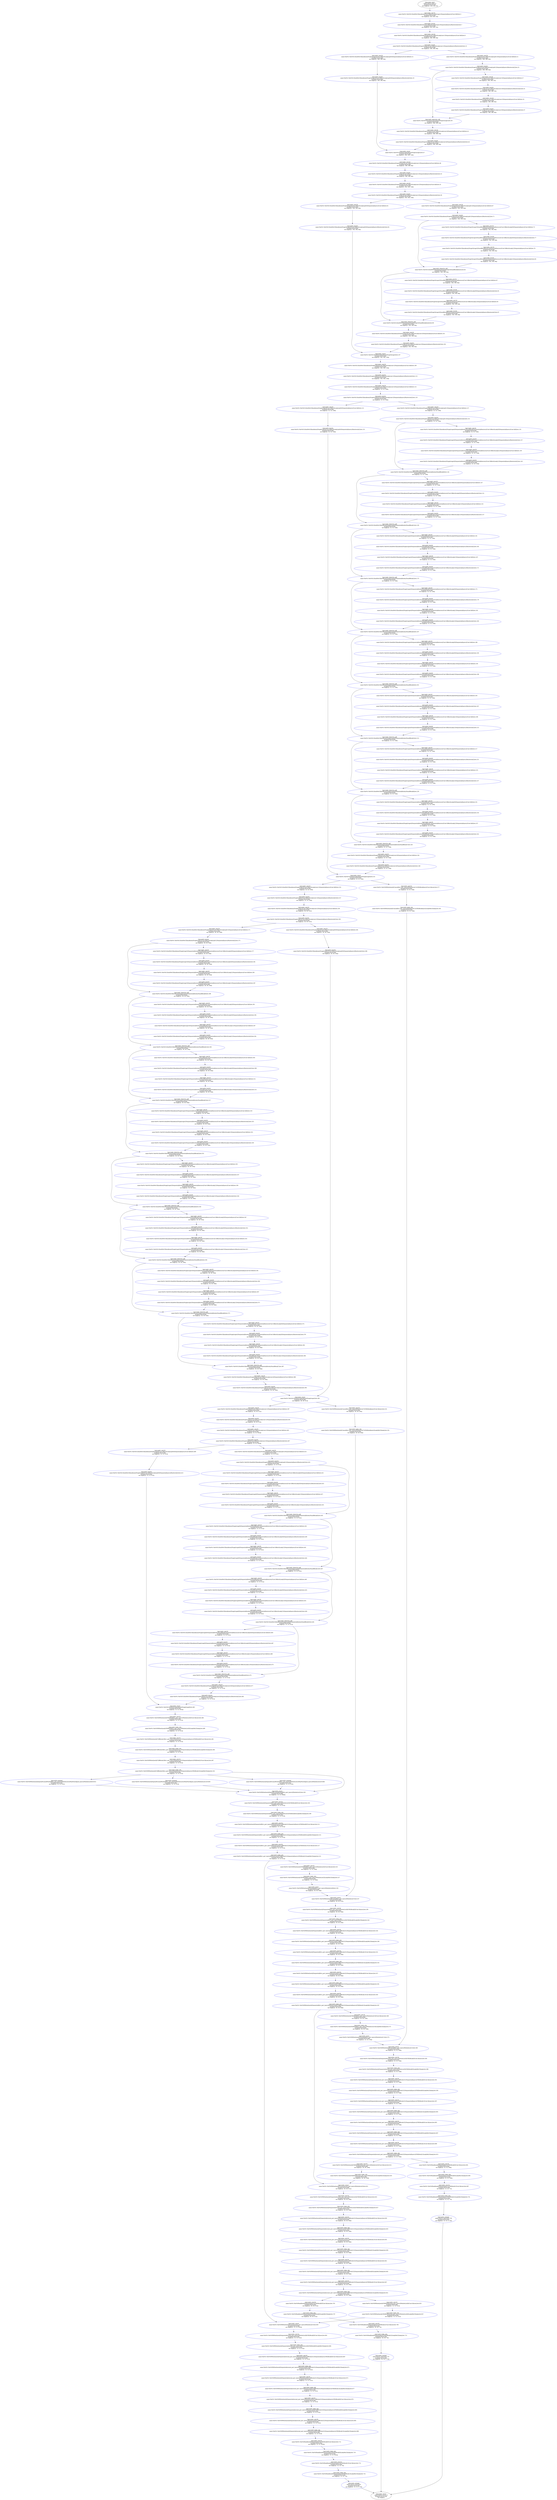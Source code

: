 digraph YoloV4 {
	input_0 [label="type:nndct_input
name:YoloV4::input_0
assigned device:user
out shape:[[1, 416, 416, 3]]" color=black]
	"YoloV4/CsDarkNet53[backbone]/Conv2dBatchLeaky[stage1]/Sequential[layers]/Conv2d[0]/ret.3" [label="type:nndct_conv2d
name:YoloV4::YoloV4/CsDarkNet53[backbone]/Conv2dBatchLeaky[stage1]/Sequential[layers]/Conv2d[0]/ret.3
assigned device:dpu
out shape:[[1, 416, 416, 32]]" color=blue]
	"YoloV4/CsDarkNet53[backbone]/Conv2dBatchLeaky[stage1]/Sequential[layers]/Hardswish[2]/ret.7" [label="type:nndct_hswish
name:YoloV4::YoloV4/CsDarkNet53[backbone]/Conv2dBatchLeaky[stage1]/Sequential[layers]/Hardswish[2]/ret.7
assigned device:dpu
out shape:[[1, 416, 416, 32]]" color=blue]
	"YoloV4/CsDarkNet53[backbone]/Stage2[stage2]/Conv2dBatchLeaky[conv1]/Sequential[layers]/Conv2d[0]/ret.9" [label="type:nndct_conv2d
name:YoloV4::YoloV4/CsDarkNet53[backbone]/Stage2[stage2]/Conv2dBatchLeaky[conv1]/Sequential[layers]/Conv2d[0]/ret.9
assigned device:dpu
out shape:[[1, 208, 208, 64]]" color=blue]
	"YoloV4/CsDarkNet53[backbone]/Stage2[stage2]/Conv2dBatchLeaky[conv1]/Sequential[layers]/Hardswish[2]/ret.13" [label="type:nndct_hswish
name:YoloV4::YoloV4/CsDarkNet53[backbone]/Stage2[stage2]/Conv2dBatchLeaky[conv1]/Sequential[layers]/Hardswish[2]/ret.13
assigned device:dpu
out shape:[[1, 208, 208, 64]]" color=blue]
	"YoloV4/CsDarkNet53[backbone]/Stage2[stage2]/Conv2dBatchLeaky[split0]/Sequential[layers]/Conv2d[0]/ret.15" [label="type:nndct_conv2d
name:YoloV4::YoloV4/CsDarkNet53[backbone]/Stage2[stage2]/Conv2dBatchLeaky[split0]/Sequential[layers]/Conv2d[0]/ret.15
assigned device:dpu
out shape:[[1, 208, 208, 64]]" color=blue]
	"YoloV4/CsDarkNet53[backbone]/Stage2[stage2]/Conv2dBatchLeaky[split0]/Sequential[layers]/Hardswish[2]/ret.19" [label="type:nndct_hswish
name:YoloV4::YoloV4/CsDarkNet53[backbone]/Stage2[stage2]/Conv2dBatchLeaky[split0]/Sequential[layers]/Hardswish[2]/ret.19
assigned device:dpu
out shape:[[1, 208, 208, 64]]" color=blue]
	"YoloV4/CsDarkNet53[backbone]/Stage2[stage2]/Conv2dBatchLeaky[split1]/Sequential[layers]/Conv2d[0]/ret.21" [label="type:nndct_conv2d
name:YoloV4::YoloV4/CsDarkNet53[backbone]/Stage2[stage2]/Conv2dBatchLeaky[split1]/Sequential[layers]/Conv2d[0]/ret.21
assigned device:dpu
out shape:[[1, 208, 208, 64]]" color=blue]
	"YoloV4/CsDarkNet53[backbone]/Stage2[stage2]/Conv2dBatchLeaky[split1]/Sequential[layers]/Hardswish[2]/ret.25" [label="type:nndct_hswish
name:YoloV4::YoloV4/CsDarkNet53[backbone]/Stage2[stage2]/Conv2dBatchLeaky[split1]/Sequential[layers]/Hardswish[2]/ret.25
assigned device:dpu
out shape:[[1, 208, 208, 64]]" color=blue]
	"YoloV4/CsDarkNet53[backbone]/Stage2[stage2]/Conv2dBatchLeaky[conv2]/Sequential[layers]/Conv2d[0]/ret.27" [label="type:nndct_conv2d
name:YoloV4::YoloV4/CsDarkNet53[backbone]/Stage2[stage2]/Conv2dBatchLeaky[conv2]/Sequential[layers]/Conv2d[0]/ret.27
assigned device:dpu
out shape:[[1, 208, 208, 32]]" color=blue]
	"YoloV4/CsDarkNet53[backbone]/Stage2[stage2]/Conv2dBatchLeaky[conv2]/Sequential[layers]/Hardswish[2]/ret.31" [label="type:nndct_hswish
name:YoloV4::YoloV4/CsDarkNet53[backbone]/Stage2[stage2]/Conv2dBatchLeaky[conv2]/Sequential[layers]/Hardswish[2]/ret.31
assigned device:dpu
out shape:[[1, 208, 208, 32]]" color=blue]
	"YoloV4/CsDarkNet53[backbone]/Stage2[stage2]/Conv2dBatchLeaky[conv3]/Sequential[layers]/Conv2d[0]/ret.33" [label="type:nndct_conv2d
name:YoloV4::YoloV4/CsDarkNet53[backbone]/Stage2[stage2]/Conv2dBatchLeaky[conv3]/Sequential[layers]/Conv2d[0]/ret.33
assigned device:dpu
out shape:[[1, 208, 208, 64]]" color=blue]
	"YoloV4/CsDarkNet53[backbone]/Stage2[stage2]/Conv2dBatchLeaky[conv3]/Sequential[layers]/Hardswish[2]/ret.37" [label="type:nndct_hswish
name:YoloV4::YoloV4/CsDarkNet53[backbone]/Stage2[stage2]/Conv2dBatchLeaky[conv3]/Sequential[layers]/Hardswish[2]/ret.37
assigned device:dpu
out shape:[[1, 208, 208, 64]]" color=blue]
	"YoloV4/CsDarkNet53[backbone]/Stage2[stage2]/ret.39" [label="type:nndct_elemwise_add
name:YoloV4::YoloV4/CsDarkNet53[backbone]/Stage2[stage2]/ret.39
assigned device:dpu
out shape:[[1, 208, 208, 64]]" color=blue]
	"YoloV4/CsDarkNet53[backbone]/Stage2[stage2]/Conv2dBatchLeaky[conv4]/Sequential[layers]/Conv2d[0]/ret.41" [label="type:nndct_conv2d
name:YoloV4::YoloV4/CsDarkNet53[backbone]/Stage2[stage2]/Conv2dBatchLeaky[conv4]/Sequential[layers]/Conv2d[0]/ret.41
assigned device:dpu
out shape:[[1, 208, 208, 64]]" color=blue]
	"YoloV4/CsDarkNet53[backbone]/Stage2[stage2]/Conv2dBatchLeaky[conv4]/Sequential[layers]/Hardswish[2]/ret.45" [label="type:nndct_hswish
name:YoloV4::YoloV4/CsDarkNet53[backbone]/Stage2[stage2]/Conv2dBatchLeaky[conv4]/Sequential[layers]/Hardswish[2]/ret.45
assigned device:dpu
out shape:[[1, 208, 208, 64]]" color=blue]
	"YoloV4/CsDarkNet53[backbone]/Stage2[stage2]/ret.47" [label="type:nndct_concat
name:YoloV4::YoloV4/CsDarkNet53[backbone]/Stage2[stage2]/ret.47
assigned device:dpu
out shape:[[1, 208, 208, 128]]" color=blue]
	"YoloV4/CsDarkNet53[backbone]/Stage3[stage3]/Conv2dBatchLeaky[conv1]/Sequential[layers]/Conv2d[0]/ret.49" [label="type:nndct_conv2d
name:YoloV4::YoloV4/CsDarkNet53[backbone]/Stage3[stage3]/Conv2dBatchLeaky[conv1]/Sequential[layers]/Conv2d[0]/ret.49
assigned device:dpu
out shape:[[1, 208, 208, 64]]" color=blue]
	"YoloV4/CsDarkNet53[backbone]/Stage3[stage3]/Conv2dBatchLeaky[conv1]/Sequential[layers]/Hardswish[2]/ret.53" [label="type:nndct_hswish
name:YoloV4::YoloV4/CsDarkNet53[backbone]/Stage3[stage3]/Conv2dBatchLeaky[conv1]/Sequential[layers]/Hardswish[2]/ret.53
assigned device:dpu
out shape:[[1, 208, 208, 64]]" color=blue]
	"YoloV4/CsDarkNet53[backbone]/Stage3[stage3]/Conv2dBatchLeaky[conv2]/Sequential[layers]/Conv2d[0]/ret.55" [label="type:nndct_conv2d
name:YoloV4::YoloV4/CsDarkNet53[backbone]/Stage3[stage3]/Conv2dBatchLeaky[conv2]/Sequential[layers]/Conv2d[0]/ret.55
assigned device:dpu
out shape:[[1, 104, 104, 128]]" color=blue]
	"YoloV4/CsDarkNet53[backbone]/Stage3[stage3]/Conv2dBatchLeaky[conv2]/Sequential[layers]/Hardswish[2]/ret.59" [label="type:nndct_hswish
name:YoloV4::YoloV4/CsDarkNet53[backbone]/Stage3[stage3]/Conv2dBatchLeaky[conv2]/Sequential[layers]/Hardswish[2]/ret.59
assigned device:dpu
out shape:[[1, 104, 104, 128]]" color=blue]
	"YoloV4/CsDarkNet53[backbone]/Stage3[stage3]/Conv2dBatchLeaky[split0]/Sequential[layers]/Conv2d[0]/ret.61" [label="type:nndct_conv2d
name:YoloV4::YoloV4/CsDarkNet53[backbone]/Stage3[stage3]/Conv2dBatchLeaky[split0]/Sequential[layers]/Conv2d[0]/ret.61
assigned device:dpu
out shape:[[1, 104, 104, 64]]" color=blue]
	"YoloV4/CsDarkNet53[backbone]/Stage3[stage3]/Conv2dBatchLeaky[split0]/Sequential[layers]/Hardswish[2]/ret.65" [label="type:nndct_hswish
name:YoloV4::YoloV4/CsDarkNet53[backbone]/Stage3[stage3]/Conv2dBatchLeaky[split0]/Sequential[layers]/Hardswish[2]/ret.65
assigned device:dpu
out shape:[[1, 104, 104, 64]]" color=blue]
	"YoloV4/CsDarkNet53[backbone]/Stage3[stage3]/Conv2dBatchLeaky[split1]/Sequential[layers]/Conv2d[0]/ret.67" [label="type:nndct_conv2d
name:YoloV4::YoloV4/CsDarkNet53[backbone]/Stage3[stage3]/Conv2dBatchLeaky[split1]/Sequential[layers]/Conv2d[0]/ret.67
assigned device:dpu
out shape:[[1, 104, 104, 64]]" color=blue]
	"YoloV4/CsDarkNet53[backbone]/Stage3[stage3]/Conv2dBatchLeaky[split1]/Sequential[layers]/Hardswish[2]/ret.71" [label="type:nndct_hswish
name:YoloV4::YoloV4/CsDarkNet53[backbone]/Stage3[stage3]/Conv2dBatchLeaky[split1]/Sequential[layers]/Hardswish[2]/ret.71
assigned device:dpu
out shape:[[1, 104, 104, 64]]" color=blue]
	"YoloV4/CsDarkNet53[backbone]/Stage3[stage3]/SmallBlock[block1]/Sequential[features]/Conv2dBatchLeaky[0]/Sequential[layers]/Conv2d[0]/ret.73" [label="type:nndct_conv2d
name:YoloV4::YoloV4/CsDarkNet53[backbone]/Stage3[stage3]/SmallBlock[block1]/Sequential[features]/Conv2dBatchLeaky[0]/Sequential[layers]/Conv2d[0]/ret.73
assigned device:dpu
out shape:[[1, 104, 104, 64]]" color=blue]
	"YoloV4/CsDarkNet53[backbone]/Stage3[stage3]/SmallBlock[block1]/Sequential[features]/Conv2dBatchLeaky[0]/Sequential[layers]/Hardswish[2]/ret.77" [label="type:nndct_hswish
name:YoloV4::YoloV4/CsDarkNet53[backbone]/Stage3[stage3]/SmallBlock[block1]/Sequential[features]/Conv2dBatchLeaky[0]/Sequential[layers]/Hardswish[2]/ret.77
assigned device:dpu
out shape:[[1, 104, 104, 64]]" color=blue]
	"YoloV4/CsDarkNet53[backbone]/Stage3[stage3]/SmallBlock[block1]/Sequential[features]/Conv2dBatchLeaky[1]/Sequential[layers]/Conv2d[0]/ret.79" [label="type:nndct_conv2d
name:YoloV4::YoloV4/CsDarkNet53[backbone]/Stage3[stage3]/SmallBlock[block1]/Sequential[features]/Conv2dBatchLeaky[1]/Sequential[layers]/Conv2d[0]/ret.79
assigned device:dpu
out shape:[[1, 104, 104, 64]]" color=blue]
	"YoloV4/CsDarkNet53[backbone]/Stage3[stage3]/SmallBlock[block1]/Sequential[features]/Conv2dBatchLeaky[1]/Sequential[layers]/Hardswish[2]/ret.83" [label="type:nndct_hswish
name:YoloV4::YoloV4/CsDarkNet53[backbone]/Stage3[stage3]/SmallBlock[block1]/Sequential[features]/Conv2dBatchLeaky[1]/Sequential[layers]/Hardswish[2]/ret.83
assigned device:dpu
out shape:[[1, 104, 104, 64]]" color=blue]
	"YoloV4/CsDarkNet53[backbone]/Stage3[stage3]/SmallBlock[block1]/ret.85" [label="type:nndct_elemwise_add
name:YoloV4::YoloV4/CsDarkNet53[backbone]/Stage3[stage3]/SmallBlock[block1]/ret.85
assigned device:dpu
out shape:[[1, 104, 104, 64]]" color=blue]
	"YoloV4/CsDarkNet53[backbone]/Stage3[stage3]/SmallBlock[block2]/Sequential[features]/Conv2dBatchLeaky[0]/Sequential[layers]/Conv2d[0]/ret.87" [label="type:nndct_conv2d
name:YoloV4::YoloV4/CsDarkNet53[backbone]/Stage3[stage3]/SmallBlock[block2]/Sequential[features]/Conv2dBatchLeaky[0]/Sequential[layers]/Conv2d[0]/ret.87
assigned device:dpu
out shape:[[1, 104, 104, 64]]" color=blue]
	"YoloV4/CsDarkNet53[backbone]/Stage3[stage3]/SmallBlock[block2]/Sequential[features]/Conv2dBatchLeaky[0]/Sequential[layers]/Hardswish[2]/ret.91" [label="type:nndct_hswish
name:YoloV4::YoloV4/CsDarkNet53[backbone]/Stage3[stage3]/SmallBlock[block2]/Sequential[features]/Conv2dBatchLeaky[0]/Sequential[layers]/Hardswish[2]/ret.91
assigned device:dpu
out shape:[[1, 104, 104, 64]]" color=blue]
	"YoloV4/CsDarkNet53[backbone]/Stage3[stage3]/SmallBlock[block2]/Sequential[features]/Conv2dBatchLeaky[1]/Sequential[layers]/Conv2d[0]/ret.93" [label="type:nndct_conv2d
name:YoloV4::YoloV4/CsDarkNet53[backbone]/Stage3[stage3]/SmallBlock[block2]/Sequential[features]/Conv2dBatchLeaky[1]/Sequential[layers]/Conv2d[0]/ret.93
assigned device:dpu
out shape:[[1, 104, 104, 64]]" color=blue]
	"YoloV4/CsDarkNet53[backbone]/Stage3[stage3]/SmallBlock[block2]/Sequential[features]/Conv2dBatchLeaky[1]/Sequential[layers]/Hardswish[2]/ret.97" [label="type:nndct_hswish
name:YoloV4::YoloV4/CsDarkNet53[backbone]/Stage3[stage3]/SmallBlock[block2]/Sequential[features]/Conv2dBatchLeaky[1]/Sequential[layers]/Hardswish[2]/ret.97
assigned device:dpu
out shape:[[1, 104, 104, 64]]" color=blue]
	"YoloV4/CsDarkNet53[backbone]/Stage3[stage3]/SmallBlock[block2]/ret.99" [label="type:nndct_elemwise_add
name:YoloV4::YoloV4/CsDarkNet53[backbone]/Stage3[stage3]/SmallBlock[block2]/ret.99
assigned device:dpu
out shape:[[1, 104, 104, 64]]" color=blue]
	"YoloV4/CsDarkNet53[backbone]/Stage3[stage3]/Conv2dBatchLeaky[conv3]/Sequential[layers]/Conv2d[0]/ret.101" [label="type:nndct_conv2d
name:YoloV4::YoloV4/CsDarkNet53[backbone]/Stage3[stage3]/Conv2dBatchLeaky[conv3]/Sequential[layers]/Conv2d[0]/ret.101
assigned device:dpu
out shape:[[1, 104, 104, 64]]" color=blue]
	"YoloV4/CsDarkNet53[backbone]/Stage3[stage3]/Conv2dBatchLeaky[conv3]/Sequential[layers]/Hardswish[2]/ret.105" [label="type:nndct_hswish
name:YoloV4::YoloV4/CsDarkNet53[backbone]/Stage3[stage3]/Conv2dBatchLeaky[conv3]/Sequential[layers]/Hardswish[2]/ret.105
assigned device:dpu
out shape:[[1, 104, 104, 64]]" color=blue]
	"YoloV4/CsDarkNet53[backbone]/Stage3[stage3]/ret.107" [label="type:nndct_concat
name:YoloV4::YoloV4/CsDarkNet53[backbone]/Stage3[stage3]/ret.107
assigned device:dpu
out shape:[[1, 104, 104, 128]]" color=blue]
	"YoloV4/CsDarkNet53[backbone]/Stage[stage4]/Conv2dBatchLeaky[conv1]/Sequential[layers]/Conv2d[0]/ret.109" [label="type:nndct_conv2d
name:YoloV4::YoloV4/CsDarkNet53[backbone]/Stage[stage4]/Conv2dBatchLeaky[conv1]/Sequential[layers]/Conv2d[0]/ret.109
assigned device:dpu
out shape:[[1, 104, 104, 128]]" color=blue]
	"YoloV4/CsDarkNet53[backbone]/Stage[stage4]/Conv2dBatchLeaky[conv1]/Sequential[layers]/Hardswish[2]/ret.113" [label="type:nndct_hswish
name:YoloV4::YoloV4/CsDarkNet53[backbone]/Stage[stage4]/Conv2dBatchLeaky[conv1]/Sequential[layers]/Hardswish[2]/ret.113
assigned device:dpu
out shape:[[1, 104, 104, 128]]" color=blue]
	"YoloV4/CsDarkNet53[backbone]/Stage[stage4]/Conv2dBatchLeaky[conv2]/Sequential[layers]/Conv2d[0]/ret.115" [label="type:nndct_conv2d
name:YoloV4::YoloV4/CsDarkNet53[backbone]/Stage[stage4]/Conv2dBatchLeaky[conv2]/Sequential[layers]/Conv2d[0]/ret.115
assigned device:dpu
out shape:[[1, 52, 52, 256]]" color=blue]
	"YoloV4/CsDarkNet53[backbone]/Stage[stage4]/Conv2dBatchLeaky[conv2]/Sequential[layers]/Hardswish[2]/ret.119" [label="type:nndct_hswish
name:YoloV4::YoloV4/CsDarkNet53[backbone]/Stage[stage4]/Conv2dBatchLeaky[conv2]/Sequential[layers]/Hardswish[2]/ret.119
assigned device:dpu
out shape:[[1, 52, 52, 256]]" color=blue]
	"YoloV4/CsDarkNet53[backbone]/Stage[stage4]/Conv2dBatchLeaky[split0]/Sequential[layers]/Conv2d[0]/ret.121" [label="type:nndct_conv2d
name:YoloV4::YoloV4/CsDarkNet53[backbone]/Stage[stage4]/Conv2dBatchLeaky[split0]/Sequential[layers]/Conv2d[0]/ret.121
assigned device:dpu
out shape:[[1, 52, 52, 128]]" color=blue]
	"YoloV4/CsDarkNet53[backbone]/Stage[stage4]/Conv2dBatchLeaky[split0]/Sequential[layers]/Hardswish[2]/ret.125" [label="type:nndct_hswish
name:YoloV4::YoloV4/CsDarkNet53[backbone]/Stage[stage4]/Conv2dBatchLeaky[split0]/Sequential[layers]/Hardswish[2]/ret.125
assigned device:dpu
out shape:[[1, 52, 52, 128]]" color=blue]
	"YoloV4/CsDarkNet53[backbone]/Stage[stage4]/Conv2dBatchLeaky[split1]/Sequential[layers]/Conv2d[0]/ret.127" [label="type:nndct_conv2d
name:YoloV4::YoloV4/CsDarkNet53[backbone]/Stage[stage4]/Conv2dBatchLeaky[split1]/Sequential[layers]/Conv2d[0]/ret.127
assigned device:dpu
out shape:[[1, 52, 52, 128]]" color=blue]
	"YoloV4/CsDarkNet53[backbone]/Stage[stage4]/Conv2dBatchLeaky[split1]/Sequential[layers]/Hardswish[2]/ret.131" [label="type:nndct_hswish
name:YoloV4::YoloV4/CsDarkNet53[backbone]/Stage[stage4]/Conv2dBatchLeaky[split1]/Sequential[layers]/Hardswish[2]/ret.131
assigned device:dpu
out shape:[[1, 52, 52, 128]]" color=blue]
	"YoloV4/CsDarkNet53[backbone]/Stage[stage4]/Sequential[blocks]/SmallBlock[0]/Sequential[features]/Conv2dBatchLeaky[0]/Sequential[layers]/Conv2d[0]/ret.133" [label="type:nndct_conv2d
name:YoloV4::YoloV4/CsDarkNet53[backbone]/Stage[stage4]/Sequential[blocks]/SmallBlock[0]/Sequential[features]/Conv2dBatchLeaky[0]/Sequential[layers]/Conv2d[0]/ret.133
assigned device:dpu
out shape:[[1, 52, 52, 128]]" color=blue]
	"YoloV4/CsDarkNet53[backbone]/Stage[stage4]/Sequential[blocks]/SmallBlock[0]/Sequential[features]/Conv2dBatchLeaky[0]/Sequential[layers]/Hardswish[2]/ret.137" [label="type:nndct_hswish
name:YoloV4::YoloV4/CsDarkNet53[backbone]/Stage[stage4]/Sequential[blocks]/SmallBlock[0]/Sequential[features]/Conv2dBatchLeaky[0]/Sequential[layers]/Hardswish[2]/ret.137
assigned device:dpu
out shape:[[1, 52, 52, 128]]" color=blue]
	"YoloV4/CsDarkNet53[backbone]/Stage[stage4]/Sequential[blocks]/SmallBlock[0]/Sequential[features]/Conv2dBatchLeaky[1]/Sequential[layers]/Conv2d[0]/ret.139" [label="type:nndct_conv2d
name:YoloV4::YoloV4/CsDarkNet53[backbone]/Stage[stage4]/Sequential[blocks]/SmallBlock[0]/Sequential[features]/Conv2dBatchLeaky[1]/Sequential[layers]/Conv2d[0]/ret.139
assigned device:dpu
out shape:[[1, 52, 52, 128]]" color=blue]
	"YoloV4/CsDarkNet53[backbone]/Stage[stage4]/Sequential[blocks]/SmallBlock[0]/Sequential[features]/Conv2dBatchLeaky[1]/Sequential[layers]/Hardswish[2]/ret.143" [label="type:nndct_hswish
name:YoloV4::YoloV4/CsDarkNet53[backbone]/Stage[stage4]/Sequential[blocks]/SmallBlock[0]/Sequential[features]/Conv2dBatchLeaky[1]/Sequential[layers]/Hardswish[2]/ret.143
assigned device:dpu
out shape:[[1, 52, 52, 128]]" color=blue]
	"YoloV4/CsDarkNet53[backbone]/Stage[stage4]/Sequential[blocks]/SmallBlock[0]/ret.145" [label="type:nndct_elemwise_add
name:YoloV4::YoloV4/CsDarkNet53[backbone]/Stage[stage4]/Sequential[blocks]/SmallBlock[0]/ret.145
assigned device:dpu
out shape:[[1, 52, 52, 128]]" color=blue]
	"YoloV4/CsDarkNet53[backbone]/Stage[stage4]/Sequential[blocks]/SmallBlock[1]/Sequential[features]/Conv2dBatchLeaky[0]/Sequential[layers]/Conv2d[0]/ret.147" [label="type:nndct_conv2d
name:YoloV4::YoloV4/CsDarkNet53[backbone]/Stage[stage4]/Sequential[blocks]/SmallBlock[1]/Sequential[features]/Conv2dBatchLeaky[0]/Sequential[layers]/Conv2d[0]/ret.147
assigned device:dpu
out shape:[[1, 52, 52, 128]]" color=blue]
	"YoloV4/CsDarkNet53[backbone]/Stage[stage4]/Sequential[blocks]/SmallBlock[1]/Sequential[features]/Conv2dBatchLeaky[0]/Sequential[layers]/Hardswish[2]/ret.151" [label="type:nndct_hswish
name:YoloV4::YoloV4/CsDarkNet53[backbone]/Stage[stage4]/Sequential[blocks]/SmallBlock[1]/Sequential[features]/Conv2dBatchLeaky[0]/Sequential[layers]/Hardswish[2]/ret.151
assigned device:dpu
out shape:[[1, 52, 52, 128]]" color=blue]
	"YoloV4/CsDarkNet53[backbone]/Stage[stage4]/Sequential[blocks]/SmallBlock[1]/Sequential[features]/Conv2dBatchLeaky[1]/Sequential[layers]/Conv2d[0]/ret.153" [label="type:nndct_conv2d
name:YoloV4::YoloV4/CsDarkNet53[backbone]/Stage[stage4]/Sequential[blocks]/SmallBlock[1]/Sequential[features]/Conv2dBatchLeaky[1]/Sequential[layers]/Conv2d[0]/ret.153
assigned device:dpu
out shape:[[1, 52, 52, 128]]" color=blue]
	"YoloV4/CsDarkNet53[backbone]/Stage[stage4]/Sequential[blocks]/SmallBlock[1]/Sequential[features]/Conv2dBatchLeaky[1]/Sequential[layers]/Hardswish[2]/ret.157" [label="type:nndct_hswish
name:YoloV4::YoloV4/CsDarkNet53[backbone]/Stage[stage4]/Sequential[blocks]/SmallBlock[1]/Sequential[features]/Conv2dBatchLeaky[1]/Sequential[layers]/Hardswish[2]/ret.157
assigned device:dpu
out shape:[[1, 52, 52, 128]]" color=blue]
	"YoloV4/CsDarkNet53[backbone]/Stage[stage4]/Sequential[blocks]/SmallBlock[1]/ret.159" [label="type:nndct_elemwise_add
name:YoloV4::YoloV4/CsDarkNet53[backbone]/Stage[stage4]/Sequential[blocks]/SmallBlock[1]/ret.159
assigned device:dpu
out shape:[[1, 52, 52, 128]]" color=blue]
	"YoloV4/CsDarkNet53[backbone]/Stage[stage4]/Sequential[blocks]/SmallBlock[2]/Sequential[features]/Conv2dBatchLeaky[0]/Sequential[layers]/Conv2d[0]/ret.161" [label="type:nndct_conv2d
name:YoloV4::YoloV4/CsDarkNet53[backbone]/Stage[stage4]/Sequential[blocks]/SmallBlock[2]/Sequential[features]/Conv2dBatchLeaky[0]/Sequential[layers]/Conv2d[0]/ret.161
assigned device:dpu
out shape:[[1, 52, 52, 128]]" color=blue]
	"YoloV4/CsDarkNet53[backbone]/Stage[stage4]/Sequential[blocks]/SmallBlock[2]/Sequential[features]/Conv2dBatchLeaky[0]/Sequential[layers]/Hardswish[2]/ret.165" [label="type:nndct_hswish
name:YoloV4::YoloV4/CsDarkNet53[backbone]/Stage[stage4]/Sequential[blocks]/SmallBlock[2]/Sequential[features]/Conv2dBatchLeaky[0]/Sequential[layers]/Hardswish[2]/ret.165
assigned device:dpu
out shape:[[1, 52, 52, 128]]" color=blue]
	"YoloV4/CsDarkNet53[backbone]/Stage[stage4]/Sequential[blocks]/SmallBlock[2]/Sequential[features]/Conv2dBatchLeaky[1]/Sequential[layers]/Conv2d[0]/ret.167" [label="type:nndct_conv2d
name:YoloV4::YoloV4/CsDarkNet53[backbone]/Stage[stage4]/Sequential[blocks]/SmallBlock[2]/Sequential[features]/Conv2dBatchLeaky[1]/Sequential[layers]/Conv2d[0]/ret.167
assigned device:dpu
out shape:[[1, 52, 52, 128]]" color=blue]
	"YoloV4/CsDarkNet53[backbone]/Stage[stage4]/Sequential[blocks]/SmallBlock[2]/Sequential[features]/Conv2dBatchLeaky[1]/Sequential[layers]/Hardswish[2]/ret.171" [label="type:nndct_hswish
name:YoloV4::YoloV4/CsDarkNet53[backbone]/Stage[stage4]/Sequential[blocks]/SmallBlock[2]/Sequential[features]/Conv2dBatchLeaky[1]/Sequential[layers]/Hardswish[2]/ret.171
assigned device:dpu
out shape:[[1, 52, 52, 128]]" color=blue]
	"YoloV4/CsDarkNet53[backbone]/Stage[stage4]/Sequential[blocks]/SmallBlock[2]/ret.173" [label="type:nndct_elemwise_add
name:YoloV4::YoloV4/CsDarkNet53[backbone]/Stage[stage4]/Sequential[blocks]/SmallBlock[2]/ret.173
assigned device:dpu
out shape:[[1, 52, 52, 128]]" color=blue]
	"YoloV4/CsDarkNet53[backbone]/Stage[stage4]/Sequential[blocks]/SmallBlock[3]/Sequential[features]/Conv2dBatchLeaky[0]/Sequential[layers]/Conv2d[0]/ret.175" [label="type:nndct_conv2d
name:YoloV4::YoloV4/CsDarkNet53[backbone]/Stage[stage4]/Sequential[blocks]/SmallBlock[3]/Sequential[features]/Conv2dBatchLeaky[0]/Sequential[layers]/Conv2d[0]/ret.175
assigned device:dpu
out shape:[[1, 52, 52, 128]]" color=blue]
	"YoloV4/CsDarkNet53[backbone]/Stage[stage4]/Sequential[blocks]/SmallBlock[3]/Sequential[features]/Conv2dBatchLeaky[0]/Sequential[layers]/Hardswish[2]/ret.179" [label="type:nndct_hswish
name:YoloV4::YoloV4/CsDarkNet53[backbone]/Stage[stage4]/Sequential[blocks]/SmallBlock[3]/Sequential[features]/Conv2dBatchLeaky[0]/Sequential[layers]/Hardswish[2]/ret.179
assigned device:dpu
out shape:[[1, 52, 52, 128]]" color=blue]
	"YoloV4/CsDarkNet53[backbone]/Stage[stage4]/Sequential[blocks]/SmallBlock[3]/Sequential[features]/Conv2dBatchLeaky[1]/Sequential[layers]/Conv2d[0]/ret.181" [label="type:nndct_conv2d
name:YoloV4::YoloV4/CsDarkNet53[backbone]/Stage[stage4]/Sequential[blocks]/SmallBlock[3]/Sequential[features]/Conv2dBatchLeaky[1]/Sequential[layers]/Conv2d[0]/ret.181
assigned device:dpu
out shape:[[1, 52, 52, 128]]" color=blue]
	"YoloV4/CsDarkNet53[backbone]/Stage[stage4]/Sequential[blocks]/SmallBlock[3]/Sequential[features]/Conv2dBatchLeaky[1]/Sequential[layers]/Hardswish[2]/ret.185" [label="type:nndct_hswish
name:YoloV4::YoloV4/CsDarkNet53[backbone]/Stage[stage4]/Sequential[blocks]/SmallBlock[3]/Sequential[features]/Conv2dBatchLeaky[1]/Sequential[layers]/Hardswish[2]/ret.185
assigned device:dpu
out shape:[[1, 52, 52, 128]]" color=blue]
	"YoloV4/CsDarkNet53[backbone]/Stage[stage4]/Sequential[blocks]/SmallBlock[3]/ret.187" [label="type:nndct_elemwise_add
name:YoloV4::YoloV4/CsDarkNet53[backbone]/Stage[stage4]/Sequential[blocks]/SmallBlock[3]/ret.187
assigned device:dpu
out shape:[[1, 52, 52, 128]]" color=blue]
	"YoloV4/CsDarkNet53[backbone]/Stage[stage4]/Sequential[blocks]/SmallBlock[4]/Sequential[features]/Conv2dBatchLeaky[0]/Sequential[layers]/Conv2d[0]/ret.189" [label="type:nndct_conv2d
name:YoloV4::YoloV4/CsDarkNet53[backbone]/Stage[stage4]/Sequential[blocks]/SmallBlock[4]/Sequential[features]/Conv2dBatchLeaky[0]/Sequential[layers]/Conv2d[0]/ret.189
assigned device:dpu
out shape:[[1, 52, 52, 128]]" color=blue]
	"YoloV4/CsDarkNet53[backbone]/Stage[stage4]/Sequential[blocks]/SmallBlock[4]/Sequential[features]/Conv2dBatchLeaky[0]/Sequential[layers]/Hardswish[2]/ret.193" [label="type:nndct_hswish
name:YoloV4::YoloV4/CsDarkNet53[backbone]/Stage[stage4]/Sequential[blocks]/SmallBlock[4]/Sequential[features]/Conv2dBatchLeaky[0]/Sequential[layers]/Hardswish[2]/ret.193
assigned device:dpu
out shape:[[1, 52, 52, 128]]" color=blue]
	"YoloV4/CsDarkNet53[backbone]/Stage[stage4]/Sequential[blocks]/SmallBlock[4]/Sequential[features]/Conv2dBatchLeaky[1]/Sequential[layers]/Conv2d[0]/ret.195" [label="type:nndct_conv2d
name:YoloV4::YoloV4/CsDarkNet53[backbone]/Stage[stage4]/Sequential[blocks]/SmallBlock[4]/Sequential[features]/Conv2dBatchLeaky[1]/Sequential[layers]/Conv2d[0]/ret.195
assigned device:dpu
out shape:[[1, 52, 52, 128]]" color=blue]
	"YoloV4/CsDarkNet53[backbone]/Stage[stage4]/Sequential[blocks]/SmallBlock[4]/Sequential[features]/Conv2dBatchLeaky[1]/Sequential[layers]/Hardswish[2]/ret.199" [label="type:nndct_hswish
name:YoloV4::YoloV4/CsDarkNet53[backbone]/Stage[stage4]/Sequential[blocks]/SmallBlock[4]/Sequential[features]/Conv2dBatchLeaky[1]/Sequential[layers]/Hardswish[2]/ret.199
assigned device:dpu
out shape:[[1, 52, 52, 128]]" color=blue]
	"YoloV4/CsDarkNet53[backbone]/Stage[stage4]/Sequential[blocks]/SmallBlock[4]/ret.201" [label="type:nndct_elemwise_add
name:YoloV4::YoloV4/CsDarkNet53[backbone]/Stage[stage4]/Sequential[blocks]/SmallBlock[4]/ret.201
assigned device:dpu
out shape:[[1, 52, 52, 128]]" color=blue]
	"YoloV4/CsDarkNet53[backbone]/Stage[stage4]/Sequential[blocks]/SmallBlock[5]/Sequential[features]/Conv2dBatchLeaky[0]/Sequential[layers]/Conv2d[0]/ret.203" [label="type:nndct_conv2d
name:YoloV4::YoloV4/CsDarkNet53[backbone]/Stage[stage4]/Sequential[blocks]/SmallBlock[5]/Sequential[features]/Conv2dBatchLeaky[0]/Sequential[layers]/Conv2d[0]/ret.203
assigned device:dpu
out shape:[[1, 52, 52, 128]]" color=blue]
	"YoloV4/CsDarkNet53[backbone]/Stage[stage4]/Sequential[blocks]/SmallBlock[5]/Sequential[features]/Conv2dBatchLeaky[0]/Sequential[layers]/Hardswish[2]/ret.207" [label="type:nndct_hswish
name:YoloV4::YoloV4/CsDarkNet53[backbone]/Stage[stage4]/Sequential[blocks]/SmallBlock[5]/Sequential[features]/Conv2dBatchLeaky[0]/Sequential[layers]/Hardswish[2]/ret.207
assigned device:dpu
out shape:[[1, 52, 52, 128]]" color=blue]
	"YoloV4/CsDarkNet53[backbone]/Stage[stage4]/Sequential[blocks]/SmallBlock[5]/Sequential[features]/Conv2dBatchLeaky[1]/Sequential[layers]/Conv2d[0]/ret.209" [label="type:nndct_conv2d
name:YoloV4::YoloV4/CsDarkNet53[backbone]/Stage[stage4]/Sequential[blocks]/SmallBlock[5]/Sequential[features]/Conv2dBatchLeaky[1]/Sequential[layers]/Conv2d[0]/ret.209
assigned device:dpu
out shape:[[1, 52, 52, 128]]" color=blue]
	"YoloV4/CsDarkNet53[backbone]/Stage[stage4]/Sequential[blocks]/SmallBlock[5]/Sequential[features]/Conv2dBatchLeaky[1]/Sequential[layers]/Hardswish[2]/ret.213" [label="type:nndct_hswish
name:YoloV4::YoloV4/CsDarkNet53[backbone]/Stage[stage4]/Sequential[blocks]/SmallBlock[5]/Sequential[features]/Conv2dBatchLeaky[1]/Sequential[layers]/Hardswish[2]/ret.213
assigned device:dpu
out shape:[[1, 52, 52, 128]]" color=blue]
	"YoloV4/CsDarkNet53[backbone]/Stage[stage4]/Sequential[blocks]/SmallBlock[5]/ret.215" [label="type:nndct_elemwise_add
name:YoloV4::YoloV4/CsDarkNet53[backbone]/Stage[stage4]/Sequential[blocks]/SmallBlock[5]/ret.215
assigned device:dpu
out shape:[[1, 52, 52, 128]]" color=blue]
	"YoloV4/CsDarkNet53[backbone]/Stage[stage4]/Sequential[blocks]/SmallBlock[6]/Sequential[features]/Conv2dBatchLeaky[0]/Sequential[layers]/Conv2d[0]/ret.217" [label="type:nndct_conv2d
name:YoloV4::YoloV4/CsDarkNet53[backbone]/Stage[stage4]/Sequential[blocks]/SmallBlock[6]/Sequential[features]/Conv2dBatchLeaky[0]/Sequential[layers]/Conv2d[0]/ret.217
assigned device:dpu
out shape:[[1, 52, 52, 128]]" color=blue]
	"YoloV4/CsDarkNet53[backbone]/Stage[stage4]/Sequential[blocks]/SmallBlock[6]/Sequential[features]/Conv2dBatchLeaky[0]/Sequential[layers]/Hardswish[2]/ret.221" [label="type:nndct_hswish
name:YoloV4::YoloV4/CsDarkNet53[backbone]/Stage[stage4]/Sequential[blocks]/SmallBlock[6]/Sequential[features]/Conv2dBatchLeaky[0]/Sequential[layers]/Hardswish[2]/ret.221
assigned device:dpu
out shape:[[1, 52, 52, 128]]" color=blue]
	"YoloV4/CsDarkNet53[backbone]/Stage[stage4]/Sequential[blocks]/SmallBlock[6]/Sequential[features]/Conv2dBatchLeaky[1]/Sequential[layers]/Conv2d[0]/ret.223" [label="type:nndct_conv2d
name:YoloV4::YoloV4/CsDarkNet53[backbone]/Stage[stage4]/Sequential[blocks]/SmallBlock[6]/Sequential[features]/Conv2dBatchLeaky[1]/Sequential[layers]/Conv2d[0]/ret.223
assigned device:dpu
out shape:[[1, 52, 52, 128]]" color=blue]
	"YoloV4/CsDarkNet53[backbone]/Stage[stage4]/Sequential[blocks]/SmallBlock[6]/Sequential[features]/Conv2dBatchLeaky[1]/Sequential[layers]/Hardswish[2]/ret.227" [label="type:nndct_hswish
name:YoloV4::YoloV4/CsDarkNet53[backbone]/Stage[stage4]/Sequential[blocks]/SmallBlock[6]/Sequential[features]/Conv2dBatchLeaky[1]/Sequential[layers]/Hardswish[2]/ret.227
assigned device:dpu
out shape:[[1, 52, 52, 128]]" color=blue]
	"YoloV4/CsDarkNet53[backbone]/Stage[stage4]/Sequential[blocks]/SmallBlock[6]/ret.229" [label="type:nndct_elemwise_add
name:YoloV4::YoloV4/CsDarkNet53[backbone]/Stage[stage4]/Sequential[blocks]/SmallBlock[6]/ret.229
assigned device:dpu
out shape:[[1, 52, 52, 128]]" color=blue]
	"YoloV4/CsDarkNet53[backbone]/Stage[stage4]/Sequential[blocks]/SmallBlock[7]/Sequential[features]/Conv2dBatchLeaky[0]/Sequential[layers]/Conv2d[0]/ret.231" [label="type:nndct_conv2d
name:YoloV4::YoloV4/CsDarkNet53[backbone]/Stage[stage4]/Sequential[blocks]/SmallBlock[7]/Sequential[features]/Conv2dBatchLeaky[0]/Sequential[layers]/Conv2d[0]/ret.231
assigned device:dpu
out shape:[[1, 52, 52, 128]]" color=blue]
	"YoloV4/CsDarkNet53[backbone]/Stage[stage4]/Sequential[blocks]/SmallBlock[7]/Sequential[features]/Conv2dBatchLeaky[0]/Sequential[layers]/Hardswish[2]/ret.235" [label="type:nndct_hswish
name:YoloV4::YoloV4/CsDarkNet53[backbone]/Stage[stage4]/Sequential[blocks]/SmallBlock[7]/Sequential[features]/Conv2dBatchLeaky[0]/Sequential[layers]/Hardswish[2]/ret.235
assigned device:dpu
out shape:[[1, 52, 52, 128]]" color=blue]
	"YoloV4/CsDarkNet53[backbone]/Stage[stage4]/Sequential[blocks]/SmallBlock[7]/Sequential[features]/Conv2dBatchLeaky[1]/Sequential[layers]/Conv2d[0]/ret.237" [label="type:nndct_conv2d
name:YoloV4::YoloV4/CsDarkNet53[backbone]/Stage[stage4]/Sequential[blocks]/SmallBlock[7]/Sequential[features]/Conv2dBatchLeaky[1]/Sequential[layers]/Conv2d[0]/ret.237
assigned device:dpu
out shape:[[1, 52, 52, 128]]" color=blue]
	"YoloV4/CsDarkNet53[backbone]/Stage[stage4]/Sequential[blocks]/SmallBlock[7]/Sequential[features]/Conv2dBatchLeaky[1]/Sequential[layers]/Hardswish[2]/ret.241" [label="type:nndct_hswish
name:YoloV4::YoloV4/CsDarkNet53[backbone]/Stage[stage4]/Sequential[blocks]/SmallBlock[7]/Sequential[features]/Conv2dBatchLeaky[1]/Sequential[layers]/Hardswish[2]/ret.241
assigned device:dpu
out shape:[[1, 52, 52, 128]]" color=blue]
	"YoloV4/CsDarkNet53[backbone]/Stage[stage4]/Sequential[blocks]/SmallBlock[7]/ret.243" [label="type:nndct_elemwise_add
name:YoloV4::YoloV4/CsDarkNet53[backbone]/Stage[stage4]/Sequential[blocks]/SmallBlock[7]/ret.243
assigned device:dpu
out shape:[[1, 52, 52, 128]]" color=blue]
	"YoloV4/CsDarkNet53[backbone]/Stage[stage4]/Conv2dBatchLeaky[conv4]/Sequential[layers]/Conv2d[0]/ret.245" [label="type:nndct_conv2d
name:YoloV4::YoloV4/CsDarkNet53[backbone]/Stage[stage4]/Conv2dBatchLeaky[conv4]/Sequential[layers]/Conv2d[0]/ret.245
assigned device:dpu
out shape:[[1, 52, 52, 128]]" color=blue]
	"YoloV4/CsDarkNet53[backbone]/Stage[stage4]/Conv2dBatchLeaky[conv4]/Sequential[layers]/Hardswish[2]/ret.249" [label="type:nndct_hswish
name:YoloV4::YoloV4/CsDarkNet53[backbone]/Stage[stage4]/Conv2dBatchLeaky[conv4]/Sequential[layers]/Hardswish[2]/ret.249
assigned device:dpu
out shape:[[1, 52, 52, 128]]" color=blue]
	"YoloV4/CsDarkNet53[backbone]/Stage[stage4]/ret.251" [label="type:nndct_concat
name:YoloV4::YoloV4/CsDarkNet53[backbone]/Stage[stage4]/ret.251
assigned device:dpu
out shape:[[1, 52, 52, 256]]" color=blue]
	"YoloV4/CsDarkNet53[backbone]/Stage[stage5]/Conv2dBatchLeaky[conv1]/Sequential[layers]/Conv2d[0]/ret.253" [label="type:nndct_conv2d
name:YoloV4::YoloV4/CsDarkNet53[backbone]/Stage[stage5]/Conv2dBatchLeaky[conv1]/Sequential[layers]/Conv2d[0]/ret.253
assigned device:dpu
out shape:[[1, 52, 52, 256]]" color=blue]
	"YoloV4/CsDarkNet53[backbone]/Stage[stage5]/Conv2dBatchLeaky[conv1]/Sequential[layers]/Hardswish[2]/ret.257" [label="type:nndct_hswish
name:YoloV4::YoloV4/CsDarkNet53[backbone]/Stage[stage5]/Conv2dBatchLeaky[conv1]/Sequential[layers]/Hardswish[2]/ret.257
assigned device:dpu
out shape:[[1, 52, 52, 256]]" color=blue]
	"YoloV4/CsDarkNet53[backbone]/Stage[stage5]/Conv2dBatchLeaky[conv2]/Sequential[layers]/Conv2d[0]/ret.259" [label="type:nndct_conv2d
name:YoloV4::YoloV4/CsDarkNet53[backbone]/Stage[stage5]/Conv2dBatchLeaky[conv2]/Sequential[layers]/Conv2d[0]/ret.259
assigned device:dpu
out shape:[[1, 26, 26, 512]]" color=blue]
	"YoloV4/CsDarkNet53[backbone]/Stage[stage5]/Conv2dBatchLeaky[conv2]/Sequential[layers]/Hardswish[2]/ret.263" [label="type:nndct_hswish
name:YoloV4::YoloV4/CsDarkNet53[backbone]/Stage[stage5]/Conv2dBatchLeaky[conv2]/Sequential[layers]/Hardswish[2]/ret.263
assigned device:dpu
out shape:[[1, 26, 26, 512]]" color=blue]
	"YoloV4/CsDarkNet53[backbone]/Stage[stage5]/Conv2dBatchLeaky[split0]/Sequential[layers]/Conv2d[0]/ret.265" [label="type:nndct_conv2d
name:YoloV4::YoloV4/CsDarkNet53[backbone]/Stage[stage5]/Conv2dBatchLeaky[split0]/Sequential[layers]/Conv2d[0]/ret.265
assigned device:dpu
out shape:[[1, 26, 26, 256]]" color=blue]
	"YoloV4/CsDarkNet53[backbone]/Stage[stage5]/Conv2dBatchLeaky[split0]/Sequential[layers]/Hardswish[2]/ret.269" [label="type:nndct_hswish
name:YoloV4::YoloV4/CsDarkNet53[backbone]/Stage[stage5]/Conv2dBatchLeaky[split0]/Sequential[layers]/Hardswish[2]/ret.269
assigned device:dpu
out shape:[[1, 26, 26, 256]]" color=blue]
	"YoloV4/CsDarkNet53[backbone]/Stage[stage5]/Conv2dBatchLeaky[split1]/Sequential[layers]/Conv2d[0]/ret.271" [label="type:nndct_conv2d
name:YoloV4::YoloV4/CsDarkNet53[backbone]/Stage[stage5]/Conv2dBatchLeaky[split1]/Sequential[layers]/Conv2d[0]/ret.271
assigned device:dpu
out shape:[[1, 26, 26, 256]]" color=blue]
	"YoloV4/CsDarkNet53[backbone]/Stage[stage5]/Conv2dBatchLeaky[split1]/Sequential[layers]/Hardswish[2]/ret.275" [label="type:nndct_hswish
name:YoloV4::YoloV4/CsDarkNet53[backbone]/Stage[stage5]/Conv2dBatchLeaky[split1]/Sequential[layers]/Hardswish[2]/ret.275
assigned device:dpu
out shape:[[1, 26, 26, 256]]" color=blue]
	"YoloV4/CsDarkNet53[backbone]/Stage[stage5]/Sequential[blocks]/SmallBlock[0]/Sequential[features]/Conv2dBatchLeaky[0]/Sequential[layers]/Conv2d[0]/ret.277" [label="type:nndct_conv2d
name:YoloV4::YoloV4/CsDarkNet53[backbone]/Stage[stage5]/Sequential[blocks]/SmallBlock[0]/Sequential[features]/Conv2dBatchLeaky[0]/Sequential[layers]/Conv2d[0]/ret.277
assigned device:dpu
out shape:[[1, 26, 26, 256]]" color=blue]
	"YoloV4/CsDarkNet53[backbone]/Stage[stage5]/Sequential[blocks]/SmallBlock[0]/Sequential[features]/Conv2dBatchLeaky[0]/Sequential[layers]/Hardswish[2]/ret.281" [label="type:nndct_hswish
name:YoloV4::YoloV4/CsDarkNet53[backbone]/Stage[stage5]/Sequential[blocks]/SmallBlock[0]/Sequential[features]/Conv2dBatchLeaky[0]/Sequential[layers]/Hardswish[2]/ret.281
assigned device:dpu
out shape:[[1, 26, 26, 256]]" color=blue]
	"YoloV4/CsDarkNet53[backbone]/Stage[stage5]/Sequential[blocks]/SmallBlock[0]/Sequential[features]/Conv2dBatchLeaky[1]/Sequential[layers]/Conv2d[0]/ret.283" [label="type:nndct_conv2d
name:YoloV4::YoloV4/CsDarkNet53[backbone]/Stage[stage5]/Sequential[blocks]/SmallBlock[0]/Sequential[features]/Conv2dBatchLeaky[1]/Sequential[layers]/Conv2d[0]/ret.283
assigned device:dpu
out shape:[[1, 26, 26, 256]]" color=blue]
	"YoloV4/CsDarkNet53[backbone]/Stage[stage5]/Sequential[blocks]/SmallBlock[0]/Sequential[features]/Conv2dBatchLeaky[1]/Sequential[layers]/Hardswish[2]/ret.287" [label="type:nndct_hswish
name:YoloV4::YoloV4/CsDarkNet53[backbone]/Stage[stage5]/Sequential[blocks]/SmallBlock[0]/Sequential[features]/Conv2dBatchLeaky[1]/Sequential[layers]/Hardswish[2]/ret.287
assigned device:dpu
out shape:[[1, 26, 26, 256]]" color=blue]
	"YoloV4/CsDarkNet53[backbone]/Stage[stage5]/Sequential[blocks]/SmallBlock[0]/ret.289" [label="type:nndct_elemwise_add
name:YoloV4::YoloV4/CsDarkNet53[backbone]/Stage[stage5]/Sequential[blocks]/SmallBlock[0]/ret.289
assigned device:dpu
out shape:[[1, 26, 26, 256]]" color=blue]
	"YoloV4/CsDarkNet53[backbone]/Stage[stage5]/Sequential[blocks]/SmallBlock[1]/Sequential[features]/Conv2dBatchLeaky[0]/Sequential[layers]/Conv2d[0]/ret.291" [label="type:nndct_conv2d
name:YoloV4::YoloV4/CsDarkNet53[backbone]/Stage[stage5]/Sequential[blocks]/SmallBlock[1]/Sequential[features]/Conv2dBatchLeaky[0]/Sequential[layers]/Conv2d[0]/ret.291
assigned device:dpu
out shape:[[1, 26, 26, 256]]" color=blue]
	"YoloV4/CsDarkNet53[backbone]/Stage[stage5]/Sequential[blocks]/SmallBlock[1]/Sequential[features]/Conv2dBatchLeaky[0]/Sequential[layers]/Hardswish[2]/ret.295" [label="type:nndct_hswish
name:YoloV4::YoloV4/CsDarkNet53[backbone]/Stage[stage5]/Sequential[blocks]/SmallBlock[1]/Sequential[features]/Conv2dBatchLeaky[0]/Sequential[layers]/Hardswish[2]/ret.295
assigned device:dpu
out shape:[[1, 26, 26, 256]]" color=blue]
	"YoloV4/CsDarkNet53[backbone]/Stage[stage5]/Sequential[blocks]/SmallBlock[1]/Sequential[features]/Conv2dBatchLeaky[1]/Sequential[layers]/Conv2d[0]/ret.297" [label="type:nndct_conv2d
name:YoloV4::YoloV4/CsDarkNet53[backbone]/Stage[stage5]/Sequential[blocks]/SmallBlock[1]/Sequential[features]/Conv2dBatchLeaky[1]/Sequential[layers]/Conv2d[0]/ret.297
assigned device:dpu
out shape:[[1, 26, 26, 256]]" color=blue]
	"YoloV4/CsDarkNet53[backbone]/Stage[stage5]/Sequential[blocks]/SmallBlock[1]/Sequential[features]/Conv2dBatchLeaky[1]/Sequential[layers]/Hardswish[2]/ret.301" [label="type:nndct_hswish
name:YoloV4::YoloV4/CsDarkNet53[backbone]/Stage[stage5]/Sequential[blocks]/SmallBlock[1]/Sequential[features]/Conv2dBatchLeaky[1]/Sequential[layers]/Hardswish[2]/ret.301
assigned device:dpu
out shape:[[1, 26, 26, 256]]" color=blue]
	"YoloV4/CsDarkNet53[backbone]/Stage[stage5]/Sequential[blocks]/SmallBlock[1]/ret.303" [label="type:nndct_elemwise_add
name:YoloV4::YoloV4/CsDarkNet53[backbone]/Stage[stage5]/Sequential[blocks]/SmallBlock[1]/ret.303
assigned device:dpu
out shape:[[1, 26, 26, 256]]" color=blue]
	"YoloV4/CsDarkNet53[backbone]/Stage[stage5]/Sequential[blocks]/SmallBlock[2]/Sequential[features]/Conv2dBatchLeaky[0]/Sequential[layers]/Conv2d[0]/ret.305" [label="type:nndct_conv2d
name:YoloV4::YoloV4/CsDarkNet53[backbone]/Stage[stage5]/Sequential[blocks]/SmallBlock[2]/Sequential[features]/Conv2dBatchLeaky[0]/Sequential[layers]/Conv2d[0]/ret.305
assigned device:dpu
out shape:[[1, 26, 26, 256]]" color=blue]
	"YoloV4/CsDarkNet53[backbone]/Stage[stage5]/Sequential[blocks]/SmallBlock[2]/Sequential[features]/Conv2dBatchLeaky[0]/Sequential[layers]/Hardswish[2]/ret.309" [label="type:nndct_hswish
name:YoloV4::YoloV4/CsDarkNet53[backbone]/Stage[stage5]/Sequential[blocks]/SmallBlock[2]/Sequential[features]/Conv2dBatchLeaky[0]/Sequential[layers]/Hardswish[2]/ret.309
assigned device:dpu
out shape:[[1, 26, 26, 256]]" color=blue]
	"YoloV4/CsDarkNet53[backbone]/Stage[stage5]/Sequential[blocks]/SmallBlock[2]/Sequential[features]/Conv2dBatchLeaky[1]/Sequential[layers]/Conv2d[0]/ret.311" [label="type:nndct_conv2d
name:YoloV4::YoloV4/CsDarkNet53[backbone]/Stage[stage5]/Sequential[blocks]/SmallBlock[2]/Sequential[features]/Conv2dBatchLeaky[1]/Sequential[layers]/Conv2d[0]/ret.311
assigned device:dpu
out shape:[[1, 26, 26, 256]]" color=blue]
	"YoloV4/CsDarkNet53[backbone]/Stage[stage5]/Sequential[blocks]/SmallBlock[2]/Sequential[features]/Conv2dBatchLeaky[1]/Sequential[layers]/Hardswish[2]/ret.315" [label="type:nndct_hswish
name:YoloV4::YoloV4/CsDarkNet53[backbone]/Stage[stage5]/Sequential[blocks]/SmallBlock[2]/Sequential[features]/Conv2dBatchLeaky[1]/Sequential[layers]/Hardswish[2]/ret.315
assigned device:dpu
out shape:[[1, 26, 26, 256]]" color=blue]
	"YoloV4/CsDarkNet53[backbone]/Stage[stage5]/Sequential[blocks]/SmallBlock[2]/ret.317" [label="type:nndct_elemwise_add
name:YoloV4::YoloV4/CsDarkNet53[backbone]/Stage[stage5]/Sequential[blocks]/SmallBlock[2]/ret.317
assigned device:dpu
out shape:[[1, 26, 26, 256]]" color=blue]
	"YoloV4/CsDarkNet53[backbone]/Stage[stage5]/Sequential[blocks]/SmallBlock[3]/Sequential[features]/Conv2dBatchLeaky[0]/Sequential[layers]/Conv2d[0]/ret.319" [label="type:nndct_conv2d
name:YoloV4::YoloV4/CsDarkNet53[backbone]/Stage[stage5]/Sequential[blocks]/SmallBlock[3]/Sequential[features]/Conv2dBatchLeaky[0]/Sequential[layers]/Conv2d[0]/ret.319
assigned device:dpu
out shape:[[1, 26, 26, 256]]" color=blue]
	"YoloV4/CsDarkNet53[backbone]/Stage[stage5]/Sequential[blocks]/SmallBlock[3]/Sequential[features]/Conv2dBatchLeaky[0]/Sequential[layers]/Hardswish[2]/ret.323" [label="type:nndct_hswish
name:YoloV4::YoloV4/CsDarkNet53[backbone]/Stage[stage5]/Sequential[blocks]/SmallBlock[3]/Sequential[features]/Conv2dBatchLeaky[0]/Sequential[layers]/Hardswish[2]/ret.323
assigned device:dpu
out shape:[[1, 26, 26, 256]]" color=blue]
	"YoloV4/CsDarkNet53[backbone]/Stage[stage5]/Sequential[blocks]/SmallBlock[3]/Sequential[features]/Conv2dBatchLeaky[1]/Sequential[layers]/Conv2d[0]/ret.325" [label="type:nndct_conv2d
name:YoloV4::YoloV4/CsDarkNet53[backbone]/Stage[stage5]/Sequential[blocks]/SmallBlock[3]/Sequential[features]/Conv2dBatchLeaky[1]/Sequential[layers]/Conv2d[0]/ret.325
assigned device:dpu
out shape:[[1, 26, 26, 256]]" color=blue]
	"YoloV4/CsDarkNet53[backbone]/Stage[stage5]/Sequential[blocks]/SmallBlock[3]/Sequential[features]/Conv2dBatchLeaky[1]/Sequential[layers]/Hardswish[2]/ret.329" [label="type:nndct_hswish
name:YoloV4::YoloV4/CsDarkNet53[backbone]/Stage[stage5]/Sequential[blocks]/SmallBlock[3]/Sequential[features]/Conv2dBatchLeaky[1]/Sequential[layers]/Hardswish[2]/ret.329
assigned device:dpu
out shape:[[1, 26, 26, 256]]" color=blue]
	"YoloV4/CsDarkNet53[backbone]/Stage[stage5]/Sequential[blocks]/SmallBlock[3]/ret.331" [label="type:nndct_elemwise_add
name:YoloV4::YoloV4/CsDarkNet53[backbone]/Stage[stage5]/Sequential[blocks]/SmallBlock[3]/ret.331
assigned device:dpu
out shape:[[1, 26, 26, 256]]" color=blue]
	"YoloV4/CsDarkNet53[backbone]/Stage[stage5]/Sequential[blocks]/SmallBlock[4]/Sequential[features]/Conv2dBatchLeaky[0]/Sequential[layers]/Conv2d[0]/ret.333" [label="type:nndct_conv2d
name:YoloV4::YoloV4/CsDarkNet53[backbone]/Stage[stage5]/Sequential[blocks]/SmallBlock[4]/Sequential[features]/Conv2dBatchLeaky[0]/Sequential[layers]/Conv2d[0]/ret.333
assigned device:dpu
out shape:[[1, 26, 26, 256]]" color=blue]
	"YoloV4/CsDarkNet53[backbone]/Stage[stage5]/Sequential[blocks]/SmallBlock[4]/Sequential[features]/Conv2dBatchLeaky[0]/Sequential[layers]/Hardswish[2]/ret.337" [label="type:nndct_hswish
name:YoloV4::YoloV4/CsDarkNet53[backbone]/Stage[stage5]/Sequential[blocks]/SmallBlock[4]/Sequential[features]/Conv2dBatchLeaky[0]/Sequential[layers]/Hardswish[2]/ret.337
assigned device:dpu
out shape:[[1, 26, 26, 256]]" color=blue]
	"YoloV4/CsDarkNet53[backbone]/Stage[stage5]/Sequential[blocks]/SmallBlock[4]/Sequential[features]/Conv2dBatchLeaky[1]/Sequential[layers]/Conv2d[0]/ret.339" [label="type:nndct_conv2d
name:YoloV4::YoloV4/CsDarkNet53[backbone]/Stage[stage5]/Sequential[blocks]/SmallBlock[4]/Sequential[features]/Conv2dBatchLeaky[1]/Sequential[layers]/Conv2d[0]/ret.339
assigned device:dpu
out shape:[[1, 26, 26, 256]]" color=blue]
	"YoloV4/CsDarkNet53[backbone]/Stage[stage5]/Sequential[blocks]/SmallBlock[4]/Sequential[features]/Conv2dBatchLeaky[1]/Sequential[layers]/Hardswish[2]/ret.343" [label="type:nndct_hswish
name:YoloV4::YoloV4/CsDarkNet53[backbone]/Stage[stage5]/Sequential[blocks]/SmallBlock[4]/Sequential[features]/Conv2dBatchLeaky[1]/Sequential[layers]/Hardswish[2]/ret.343
assigned device:dpu
out shape:[[1, 26, 26, 256]]" color=blue]
	"YoloV4/CsDarkNet53[backbone]/Stage[stage5]/Sequential[blocks]/SmallBlock[4]/ret.345" [label="type:nndct_elemwise_add
name:YoloV4::YoloV4/CsDarkNet53[backbone]/Stage[stage5]/Sequential[blocks]/SmallBlock[4]/ret.345
assigned device:dpu
out shape:[[1, 26, 26, 256]]" color=blue]
	"YoloV4/CsDarkNet53[backbone]/Stage[stage5]/Sequential[blocks]/SmallBlock[5]/Sequential[features]/Conv2dBatchLeaky[0]/Sequential[layers]/Conv2d[0]/ret.347" [label="type:nndct_conv2d
name:YoloV4::YoloV4/CsDarkNet53[backbone]/Stage[stage5]/Sequential[blocks]/SmallBlock[5]/Sequential[features]/Conv2dBatchLeaky[0]/Sequential[layers]/Conv2d[0]/ret.347
assigned device:dpu
out shape:[[1, 26, 26, 256]]" color=blue]
	"YoloV4/CsDarkNet53[backbone]/Stage[stage5]/Sequential[blocks]/SmallBlock[5]/Sequential[features]/Conv2dBatchLeaky[0]/Sequential[layers]/Hardswish[2]/ret.351" [label="type:nndct_hswish
name:YoloV4::YoloV4/CsDarkNet53[backbone]/Stage[stage5]/Sequential[blocks]/SmallBlock[5]/Sequential[features]/Conv2dBatchLeaky[0]/Sequential[layers]/Hardswish[2]/ret.351
assigned device:dpu
out shape:[[1, 26, 26, 256]]" color=blue]
	"YoloV4/CsDarkNet53[backbone]/Stage[stage5]/Sequential[blocks]/SmallBlock[5]/Sequential[features]/Conv2dBatchLeaky[1]/Sequential[layers]/Conv2d[0]/ret.353" [label="type:nndct_conv2d
name:YoloV4::YoloV4/CsDarkNet53[backbone]/Stage[stage5]/Sequential[blocks]/SmallBlock[5]/Sequential[features]/Conv2dBatchLeaky[1]/Sequential[layers]/Conv2d[0]/ret.353
assigned device:dpu
out shape:[[1, 26, 26, 256]]" color=blue]
	"YoloV4/CsDarkNet53[backbone]/Stage[stage5]/Sequential[blocks]/SmallBlock[5]/Sequential[features]/Conv2dBatchLeaky[1]/Sequential[layers]/Hardswish[2]/ret.357" [label="type:nndct_hswish
name:YoloV4::YoloV4/CsDarkNet53[backbone]/Stage[stage5]/Sequential[blocks]/SmallBlock[5]/Sequential[features]/Conv2dBatchLeaky[1]/Sequential[layers]/Hardswish[2]/ret.357
assigned device:dpu
out shape:[[1, 26, 26, 256]]" color=blue]
	"YoloV4/CsDarkNet53[backbone]/Stage[stage5]/Sequential[blocks]/SmallBlock[5]/ret.359" [label="type:nndct_elemwise_add
name:YoloV4::YoloV4/CsDarkNet53[backbone]/Stage[stage5]/Sequential[blocks]/SmallBlock[5]/ret.359
assigned device:dpu
out shape:[[1, 26, 26, 256]]" color=blue]
	"YoloV4/CsDarkNet53[backbone]/Stage[stage5]/Sequential[blocks]/SmallBlock[6]/Sequential[features]/Conv2dBatchLeaky[0]/Sequential[layers]/Conv2d[0]/ret.361" [label="type:nndct_conv2d
name:YoloV4::YoloV4/CsDarkNet53[backbone]/Stage[stage5]/Sequential[blocks]/SmallBlock[6]/Sequential[features]/Conv2dBatchLeaky[0]/Sequential[layers]/Conv2d[0]/ret.361
assigned device:dpu
out shape:[[1, 26, 26, 256]]" color=blue]
	"YoloV4/CsDarkNet53[backbone]/Stage[stage5]/Sequential[blocks]/SmallBlock[6]/Sequential[features]/Conv2dBatchLeaky[0]/Sequential[layers]/Hardswish[2]/ret.365" [label="type:nndct_hswish
name:YoloV4::YoloV4/CsDarkNet53[backbone]/Stage[stage5]/Sequential[blocks]/SmallBlock[6]/Sequential[features]/Conv2dBatchLeaky[0]/Sequential[layers]/Hardswish[2]/ret.365
assigned device:dpu
out shape:[[1, 26, 26, 256]]" color=blue]
	"YoloV4/CsDarkNet53[backbone]/Stage[stage5]/Sequential[blocks]/SmallBlock[6]/Sequential[features]/Conv2dBatchLeaky[1]/Sequential[layers]/Conv2d[0]/ret.367" [label="type:nndct_conv2d
name:YoloV4::YoloV4/CsDarkNet53[backbone]/Stage[stage5]/Sequential[blocks]/SmallBlock[6]/Sequential[features]/Conv2dBatchLeaky[1]/Sequential[layers]/Conv2d[0]/ret.367
assigned device:dpu
out shape:[[1, 26, 26, 256]]" color=blue]
	"YoloV4/CsDarkNet53[backbone]/Stage[stage5]/Sequential[blocks]/SmallBlock[6]/Sequential[features]/Conv2dBatchLeaky[1]/Sequential[layers]/Hardswish[2]/ret.371" [label="type:nndct_hswish
name:YoloV4::YoloV4/CsDarkNet53[backbone]/Stage[stage5]/Sequential[blocks]/SmallBlock[6]/Sequential[features]/Conv2dBatchLeaky[1]/Sequential[layers]/Hardswish[2]/ret.371
assigned device:dpu
out shape:[[1, 26, 26, 256]]" color=blue]
	"YoloV4/CsDarkNet53[backbone]/Stage[stage5]/Sequential[blocks]/SmallBlock[6]/ret.373" [label="type:nndct_elemwise_add
name:YoloV4::YoloV4/CsDarkNet53[backbone]/Stage[stage5]/Sequential[blocks]/SmallBlock[6]/ret.373
assigned device:dpu
out shape:[[1, 26, 26, 256]]" color=blue]
	"YoloV4/CsDarkNet53[backbone]/Stage[stage5]/Sequential[blocks]/SmallBlock[7]/Sequential[features]/Conv2dBatchLeaky[0]/Sequential[layers]/Conv2d[0]/ret.375" [label="type:nndct_conv2d
name:YoloV4::YoloV4/CsDarkNet53[backbone]/Stage[stage5]/Sequential[blocks]/SmallBlock[7]/Sequential[features]/Conv2dBatchLeaky[0]/Sequential[layers]/Conv2d[0]/ret.375
assigned device:dpu
out shape:[[1, 26, 26, 256]]" color=blue]
	"YoloV4/CsDarkNet53[backbone]/Stage[stage5]/Sequential[blocks]/SmallBlock[7]/Sequential[features]/Conv2dBatchLeaky[0]/Sequential[layers]/Hardswish[2]/ret.379" [label="type:nndct_hswish
name:YoloV4::YoloV4/CsDarkNet53[backbone]/Stage[stage5]/Sequential[blocks]/SmallBlock[7]/Sequential[features]/Conv2dBatchLeaky[0]/Sequential[layers]/Hardswish[2]/ret.379
assigned device:dpu
out shape:[[1, 26, 26, 256]]" color=blue]
	"YoloV4/CsDarkNet53[backbone]/Stage[stage5]/Sequential[blocks]/SmallBlock[7]/Sequential[features]/Conv2dBatchLeaky[1]/Sequential[layers]/Conv2d[0]/ret.381" [label="type:nndct_conv2d
name:YoloV4::YoloV4/CsDarkNet53[backbone]/Stage[stage5]/Sequential[blocks]/SmallBlock[7]/Sequential[features]/Conv2dBatchLeaky[1]/Sequential[layers]/Conv2d[0]/ret.381
assigned device:dpu
out shape:[[1, 26, 26, 256]]" color=blue]
	"YoloV4/CsDarkNet53[backbone]/Stage[stage5]/Sequential[blocks]/SmallBlock[7]/Sequential[features]/Conv2dBatchLeaky[1]/Sequential[layers]/Hardswish[2]/ret.385" [label="type:nndct_hswish
name:YoloV4::YoloV4/CsDarkNet53[backbone]/Stage[stage5]/Sequential[blocks]/SmallBlock[7]/Sequential[features]/Conv2dBatchLeaky[1]/Sequential[layers]/Hardswish[2]/ret.385
assigned device:dpu
out shape:[[1, 26, 26, 256]]" color=blue]
	"YoloV4/CsDarkNet53[backbone]/Stage[stage5]/Sequential[blocks]/SmallBlock[7]/ret.387" [label="type:nndct_elemwise_add
name:YoloV4::YoloV4/CsDarkNet53[backbone]/Stage[stage5]/Sequential[blocks]/SmallBlock[7]/ret.387
assigned device:dpu
out shape:[[1, 26, 26, 256]]" color=blue]
	"YoloV4/CsDarkNet53[backbone]/Stage[stage5]/Conv2dBatchLeaky[conv4]/Sequential[layers]/Conv2d[0]/ret.389" [label="type:nndct_conv2d
name:YoloV4::YoloV4/CsDarkNet53[backbone]/Stage[stage5]/Conv2dBatchLeaky[conv4]/Sequential[layers]/Conv2d[0]/ret.389
assigned device:dpu
out shape:[[1, 26, 26, 256]]" color=blue]
	"YoloV4/CsDarkNet53[backbone]/Stage[stage5]/Conv2dBatchLeaky[conv4]/Sequential[layers]/Hardswish[2]/ret.393" [label="type:nndct_hswish
name:YoloV4::YoloV4/CsDarkNet53[backbone]/Stage[stage5]/Conv2dBatchLeaky[conv4]/Sequential[layers]/Hardswish[2]/ret.393
assigned device:dpu
out shape:[[1, 26, 26, 256]]" color=blue]
	"YoloV4/CsDarkNet53[backbone]/Stage[stage5]/ret.395" [label="type:nndct_concat
name:YoloV4::YoloV4/CsDarkNet53[backbone]/Stage[stage5]/ret.395
assigned device:dpu
out shape:[[1, 26, 26, 512]]" color=blue]
	"YoloV4/CsDarkNet53[backbone]/Stage[stage6]/Conv2dBatchLeaky[conv1]/Sequential[layers]/Conv2d[0]/ret.397" [label="type:nndct_conv2d
name:YoloV4::YoloV4/CsDarkNet53[backbone]/Stage[stage6]/Conv2dBatchLeaky[conv1]/Sequential[layers]/Conv2d[0]/ret.397
assigned device:dpu
out shape:[[1, 26, 26, 512]]" color=blue]
	"YoloV4/CsDarkNet53[backbone]/Stage[stage6]/Conv2dBatchLeaky[conv1]/Sequential[layers]/Hardswish[2]/ret.401" [label="type:nndct_hswish
name:YoloV4::YoloV4/CsDarkNet53[backbone]/Stage[stage6]/Conv2dBatchLeaky[conv1]/Sequential[layers]/Hardswish[2]/ret.401
assigned device:dpu
out shape:[[1, 26, 26, 512]]" color=blue]
	"YoloV4/CsDarkNet53[backbone]/Stage[stage6]/Conv2dBatchLeaky[conv2]/Sequential[layers]/Conv2d[0]/ret.403" [label="type:nndct_conv2d
name:YoloV4::YoloV4/CsDarkNet53[backbone]/Stage[stage6]/Conv2dBatchLeaky[conv2]/Sequential[layers]/Conv2d[0]/ret.403
assigned device:dpu
out shape:[[1, 13, 13, 1024]]" color=blue]
	"YoloV4/CsDarkNet53[backbone]/Stage[stage6]/Conv2dBatchLeaky[conv2]/Sequential[layers]/Hardswish[2]/ret.407" [label="type:nndct_hswish
name:YoloV4::YoloV4/CsDarkNet53[backbone]/Stage[stage6]/Conv2dBatchLeaky[conv2]/Sequential[layers]/Hardswish[2]/ret.407
assigned device:dpu
out shape:[[1, 13, 13, 1024]]" color=blue]
	"YoloV4/CsDarkNet53[backbone]/Stage[stage6]/Conv2dBatchLeaky[split0]/Sequential[layers]/Conv2d[0]/ret.409" [label="type:nndct_conv2d
name:YoloV4::YoloV4/CsDarkNet53[backbone]/Stage[stage6]/Conv2dBatchLeaky[split0]/Sequential[layers]/Conv2d[0]/ret.409
assigned device:dpu
out shape:[[1, 13, 13, 512]]" color=blue]
	"YoloV4/CsDarkNet53[backbone]/Stage[stage6]/Conv2dBatchLeaky[split0]/Sequential[layers]/Hardswish[2]/ret.413" [label="type:nndct_hswish
name:YoloV4::YoloV4/CsDarkNet53[backbone]/Stage[stage6]/Conv2dBatchLeaky[split0]/Sequential[layers]/Hardswish[2]/ret.413
assigned device:dpu
out shape:[[1, 13, 13, 512]]" color=blue]
	"YoloV4/CsDarkNet53[backbone]/Stage[stage6]/Conv2dBatchLeaky[split1]/Sequential[layers]/Conv2d[0]/ret.415" [label="type:nndct_conv2d
name:YoloV4::YoloV4/CsDarkNet53[backbone]/Stage[stage6]/Conv2dBatchLeaky[split1]/Sequential[layers]/Conv2d[0]/ret.415
assigned device:dpu
out shape:[[1, 13, 13, 512]]" color=blue]
	"YoloV4/CsDarkNet53[backbone]/Stage[stage6]/Conv2dBatchLeaky[split1]/Sequential[layers]/Hardswish[2]/ret.419" [label="type:nndct_hswish
name:YoloV4::YoloV4/CsDarkNet53[backbone]/Stage[stage6]/Conv2dBatchLeaky[split1]/Sequential[layers]/Hardswish[2]/ret.419
assigned device:dpu
out shape:[[1, 13, 13, 512]]" color=blue]
	"YoloV4/CsDarkNet53[backbone]/Stage[stage6]/Sequential[blocks]/SmallBlock[0]/Sequential[features]/Conv2dBatchLeaky[0]/Sequential[layers]/Conv2d[0]/ret.421" [label="type:nndct_conv2d
name:YoloV4::YoloV4/CsDarkNet53[backbone]/Stage[stage6]/Sequential[blocks]/SmallBlock[0]/Sequential[features]/Conv2dBatchLeaky[0]/Sequential[layers]/Conv2d[0]/ret.421
assigned device:dpu
out shape:[[1, 13, 13, 512]]" color=blue]
	"YoloV4/CsDarkNet53[backbone]/Stage[stage6]/Sequential[blocks]/SmallBlock[0]/Sequential[features]/Conv2dBatchLeaky[0]/Sequential[layers]/Hardswish[2]/ret.425" [label="type:nndct_hswish
name:YoloV4::YoloV4/CsDarkNet53[backbone]/Stage[stage6]/Sequential[blocks]/SmallBlock[0]/Sequential[features]/Conv2dBatchLeaky[0]/Sequential[layers]/Hardswish[2]/ret.425
assigned device:dpu
out shape:[[1, 13, 13, 512]]" color=blue]
	"YoloV4/CsDarkNet53[backbone]/Stage[stage6]/Sequential[blocks]/SmallBlock[0]/Sequential[features]/Conv2dBatchLeaky[1]/Sequential[layers]/Conv2d[0]/ret.427" [label="type:nndct_conv2d
name:YoloV4::YoloV4/CsDarkNet53[backbone]/Stage[stage6]/Sequential[blocks]/SmallBlock[0]/Sequential[features]/Conv2dBatchLeaky[1]/Sequential[layers]/Conv2d[0]/ret.427
assigned device:dpu
out shape:[[1, 13, 13, 512]]" color=blue]
	"YoloV4/CsDarkNet53[backbone]/Stage[stage6]/Sequential[blocks]/SmallBlock[0]/Sequential[features]/Conv2dBatchLeaky[1]/Sequential[layers]/Hardswish[2]/ret.431" [label="type:nndct_hswish
name:YoloV4::YoloV4/CsDarkNet53[backbone]/Stage[stage6]/Sequential[blocks]/SmallBlock[0]/Sequential[features]/Conv2dBatchLeaky[1]/Sequential[layers]/Hardswish[2]/ret.431
assigned device:dpu
out shape:[[1, 13, 13, 512]]" color=blue]
	"YoloV4/CsDarkNet53[backbone]/Stage[stage6]/Sequential[blocks]/SmallBlock[0]/ret.433" [label="type:nndct_elemwise_add
name:YoloV4::YoloV4/CsDarkNet53[backbone]/Stage[stage6]/Sequential[blocks]/SmallBlock[0]/ret.433
assigned device:dpu
out shape:[[1, 13, 13, 512]]" color=blue]
	"YoloV4/CsDarkNet53[backbone]/Stage[stage6]/Sequential[blocks]/SmallBlock[1]/Sequential[features]/Conv2dBatchLeaky[0]/Sequential[layers]/Conv2d[0]/ret.435" [label="type:nndct_conv2d
name:YoloV4::YoloV4/CsDarkNet53[backbone]/Stage[stage6]/Sequential[blocks]/SmallBlock[1]/Sequential[features]/Conv2dBatchLeaky[0]/Sequential[layers]/Conv2d[0]/ret.435
assigned device:dpu
out shape:[[1, 13, 13, 512]]" color=blue]
	"YoloV4/CsDarkNet53[backbone]/Stage[stage6]/Sequential[blocks]/SmallBlock[1]/Sequential[features]/Conv2dBatchLeaky[0]/Sequential[layers]/Hardswish[2]/ret.439" [label="type:nndct_hswish
name:YoloV4::YoloV4/CsDarkNet53[backbone]/Stage[stage6]/Sequential[blocks]/SmallBlock[1]/Sequential[features]/Conv2dBatchLeaky[0]/Sequential[layers]/Hardswish[2]/ret.439
assigned device:dpu
out shape:[[1, 13, 13, 512]]" color=blue]
	"YoloV4/CsDarkNet53[backbone]/Stage[stage6]/Sequential[blocks]/SmallBlock[1]/Sequential[features]/Conv2dBatchLeaky[1]/Sequential[layers]/Conv2d[0]/ret.441" [label="type:nndct_conv2d
name:YoloV4::YoloV4/CsDarkNet53[backbone]/Stage[stage6]/Sequential[blocks]/SmallBlock[1]/Sequential[features]/Conv2dBatchLeaky[1]/Sequential[layers]/Conv2d[0]/ret.441
assigned device:dpu
out shape:[[1, 13, 13, 512]]" color=blue]
	"YoloV4/CsDarkNet53[backbone]/Stage[stage6]/Sequential[blocks]/SmallBlock[1]/Sequential[features]/Conv2dBatchLeaky[1]/Sequential[layers]/Hardswish[2]/ret.445" [label="type:nndct_hswish
name:YoloV4::YoloV4/CsDarkNet53[backbone]/Stage[stage6]/Sequential[blocks]/SmallBlock[1]/Sequential[features]/Conv2dBatchLeaky[1]/Sequential[layers]/Hardswish[2]/ret.445
assigned device:dpu
out shape:[[1, 13, 13, 512]]" color=blue]
	"YoloV4/CsDarkNet53[backbone]/Stage[stage6]/Sequential[blocks]/SmallBlock[1]/ret.447" [label="type:nndct_elemwise_add
name:YoloV4::YoloV4/CsDarkNet53[backbone]/Stage[stage6]/Sequential[blocks]/SmallBlock[1]/ret.447
assigned device:dpu
out shape:[[1, 13, 13, 512]]" color=blue]
	"YoloV4/CsDarkNet53[backbone]/Stage[stage6]/Sequential[blocks]/SmallBlock[2]/Sequential[features]/Conv2dBatchLeaky[0]/Sequential[layers]/Conv2d[0]/ret.449" [label="type:nndct_conv2d
name:YoloV4::YoloV4/CsDarkNet53[backbone]/Stage[stage6]/Sequential[blocks]/SmallBlock[2]/Sequential[features]/Conv2dBatchLeaky[0]/Sequential[layers]/Conv2d[0]/ret.449
assigned device:dpu
out shape:[[1, 13, 13, 512]]" color=blue]
	"YoloV4/CsDarkNet53[backbone]/Stage[stage6]/Sequential[blocks]/SmallBlock[2]/Sequential[features]/Conv2dBatchLeaky[0]/Sequential[layers]/Hardswish[2]/ret.453" [label="type:nndct_hswish
name:YoloV4::YoloV4/CsDarkNet53[backbone]/Stage[stage6]/Sequential[blocks]/SmallBlock[2]/Sequential[features]/Conv2dBatchLeaky[0]/Sequential[layers]/Hardswish[2]/ret.453
assigned device:dpu
out shape:[[1, 13, 13, 512]]" color=blue]
	"YoloV4/CsDarkNet53[backbone]/Stage[stage6]/Sequential[blocks]/SmallBlock[2]/Sequential[features]/Conv2dBatchLeaky[1]/Sequential[layers]/Conv2d[0]/ret.455" [label="type:nndct_conv2d
name:YoloV4::YoloV4/CsDarkNet53[backbone]/Stage[stage6]/Sequential[blocks]/SmallBlock[2]/Sequential[features]/Conv2dBatchLeaky[1]/Sequential[layers]/Conv2d[0]/ret.455
assigned device:dpu
out shape:[[1, 13, 13, 512]]" color=blue]
	"YoloV4/CsDarkNet53[backbone]/Stage[stage6]/Sequential[blocks]/SmallBlock[2]/Sequential[features]/Conv2dBatchLeaky[1]/Sequential[layers]/Hardswish[2]/ret.459" [label="type:nndct_hswish
name:YoloV4::YoloV4/CsDarkNet53[backbone]/Stage[stage6]/Sequential[blocks]/SmallBlock[2]/Sequential[features]/Conv2dBatchLeaky[1]/Sequential[layers]/Hardswish[2]/ret.459
assigned device:dpu
out shape:[[1, 13, 13, 512]]" color=blue]
	"YoloV4/CsDarkNet53[backbone]/Stage[stage6]/Sequential[blocks]/SmallBlock[2]/ret.461" [label="type:nndct_elemwise_add
name:YoloV4::YoloV4/CsDarkNet53[backbone]/Stage[stage6]/Sequential[blocks]/SmallBlock[2]/ret.461
assigned device:dpu
out shape:[[1, 13, 13, 512]]" color=blue]
	"YoloV4/CsDarkNet53[backbone]/Stage[stage6]/Sequential[blocks]/SmallBlock[3]/Sequential[features]/Conv2dBatchLeaky[0]/Sequential[layers]/Conv2d[0]/ret.463" [label="type:nndct_conv2d
name:YoloV4::YoloV4/CsDarkNet53[backbone]/Stage[stage6]/Sequential[blocks]/SmallBlock[3]/Sequential[features]/Conv2dBatchLeaky[0]/Sequential[layers]/Conv2d[0]/ret.463
assigned device:dpu
out shape:[[1, 13, 13, 512]]" color=blue]
	"YoloV4/CsDarkNet53[backbone]/Stage[stage6]/Sequential[blocks]/SmallBlock[3]/Sequential[features]/Conv2dBatchLeaky[0]/Sequential[layers]/Hardswish[2]/ret.467" [label="type:nndct_hswish
name:YoloV4::YoloV4/CsDarkNet53[backbone]/Stage[stage6]/Sequential[blocks]/SmallBlock[3]/Sequential[features]/Conv2dBatchLeaky[0]/Sequential[layers]/Hardswish[2]/ret.467
assigned device:dpu
out shape:[[1, 13, 13, 512]]" color=blue]
	"YoloV4/CsDarkNet53[backbone]/Stage[stage6]/Sequential[blocks]/SmallBlock[3]/Sequential[features]/Conv2dBatchLeaky[1]/Sequential[layers]/Conv2d[0]/ret.469" [label="type:nndct_conv2d
name:YoloV4::YoloV4/CsDarkNet53[backbone]/Stage[stage6]/Sequential[blocks]/SmallBlock[3]/Sequential[features]/Conv2dBatchLeaky[1]/Sequential[layers]/Conv2d[0]/ret.469
assigned device:dpu
out shape:[[1, 13, 13, 512]]" color=blue]
	"YoloV4/CsDarkNet53[backbone]/Stage[stage6]/Sequential[blocks]/SmallBlock[3]/Sequential[features]/Conv2dBatchLeaky[1]/Sequential[layers]/Hardswish[2]/ret.473" [label="type:nndct_hswish
name:YoloV4::YoloV4/CsDarkNet53[backbone]/Stage[stage6]/Sequential[blocks]/SmallBlock[3]/Sequential[features]/Conv2dBatchLeaky[1]/Sequential[layers]/Hardswish[2]/ret.473
assigned device:dpu
out shape:[[1, 13, 13, 512]]" color=blue]
	"YoloV4/CsDarkNet53[backbone]/Stage[stage6]/Sequential[blocks]/SmallBlock[3]/ret.475" [label="type:nndct_elemwise_add
name:YoloV4::YoloV4/CsDarkNet53[backbone]/Stage[stage6]/Sequential[blocks]/SmallBlock[3]/ret.475
assigned device:dpu
out shape:[[1, 13, 13, 512]]" color=blue]
	"YoloV4/CsDarkNet53[backbone]/Stage[stage6]/Conv2dBatchLeaky[conv4]/Sequential[layers]/Conv2d[0]/ret.477" [label="type:nndct_conv2d
name:YoloV4::YoloV4/CsDarkNet53[backbone]/Stage[stage6]/Conv2dBatchLeaky[conv4]/Sequential[layers]/Conv2d[0]/ret.477
assigned device:dpu
out shape:[[1, 13, 13, 512]]" color=blue]
	"YoloV4/CsDarkNet53[backbone]/Stage[stage6]/Conv2dBatchLeaky[conv4]/Sequential[layers]/Hardswish[2]/ret.481" [label="type:nndct_hswish
name:YoloV4::YoloV4/CsDarkNet53[backbone]/Stage[stage6]/Conv2dBatchLeaky[conv4]/Sequential[layers]/Hardswish[2]/ret.481
assigned device:dpu
out shape:[[1, 13, 13, 512]]" color=blue]
	"YoloV4/CsDarkNet53[backbone]/Stage[stage6]/ret.483" [label="type:nndct_concat
name:YoloV4::YoloV4/CsDarkNet53[backbone]/Stage[stage6]/ret.483
assigned device:dpu
out shape:[[1, 13, 13, 1024]]" color=blue]
	"YoloV4/PANnet[neck]/CBLBlock[first_part_layers]/ModuleList[0]/Conv2d[conv]/ret.485" [label="type:nndct_conv2d
name:YoloV4::YoloV4/PANnet[neck]/CBLBlock[first_part_layers]/ModuleList[0]/Conv2d[conv]/ret.485
assigned device:dpu
out shape:[[1, 13, 13, 512]]" color=blue]
	"YoloV4/PANnet[neck]/CBLBlock[first_part_layers]/ModuleList[0]/LeakyReLU[leaky]/ret.489" [label="type:nndct_leaky_relu
name:YoloV4::YoloV4/PANnet[neck]/CBLBlock[first_part_layers]/ModuleList[0]/LeakyReLU[leaky]/ret.489
assigned device:dpu
out shape:[[1, 13, 13, 512]]" color=blue]
	"YoloV4/PANnet[neck]/CLBBlockx2[first_part_layers]/ModuleList[1]/Sequential[layers]/CBLBlock[0]/Conv2d[conv]/ret.491" [label="type:nndct_conv2d
name:YoloV4::YoloV4/PANnet[neck]/CLBBlockx2[first_part_layers]/ModuleList[1]/Sequential[layers]/CBLBlock[0]/Conv2d[conv]/ret.491
assigned device:dpu
out shape:[[1, 13, 13, 512]]" color=blue]
	"YoloV4/PANnet[neck]/CLBBlockx2[first_part_layers]/ModuleList[1]/Sequential[layers]/CBLBlock[0]/LeakyReLU[leaky]/ret.495" [label="type:nndct_leaky_relu
name:YoloV4::YoloV4/PANnet[neck]/CLBBlockx2[first_part_layers]/ModuleList[1]/Sequential[layers]/CBLBlock[0]/LeakyReLU[leaky]/ret.495
assigned device:dpu
out shape:[[1, 13, 13, 512]]" color=blue]
	"YoloV4/PANnet[neck]/CLBBlockx2[first_part_layers]/ModuleList[1]/Sequential[layers]/CBLBlock[1]/Conv2d[conv]/ret.497" [label="type:nndct_conv2d
name:YoloV4::YoloV4/PANnet[neck]/CLBBlockx2[first_part_layers]/ModuleList[1]/Sequential[layers]/CBLBlock[1]/Conv2d[conv]/ret.497
assigned device:dpu
out shape:[[1, 13, 13, 512]]" color=blue]
	"YoloV4/PANnet[neck]/CLBBlockx2[first_part_layers]/ModuleList[1]/Sequential[layers]/CBLBlock[1]/LeakyReLU[leaky]/ret.501" [label="type:nndct_leaky_relu
name:YoloV4::YoloV4/PANnet[neck]/CLBBlockx2[first_part_layers]/ModuleList[1]/Sequential[layers]/CBLBlock[1]/LeakyReLU[leaky]/ret.501
assigned device:dpu
out shape:[[1, 13, 13, 512]]" color=blue]
	"YoloV4/PANnet[neck]/SpatialPyramidPooling[first_part_layers]/ModuleList[2]/MaxPool2d[pool_layers]/ModuleList[0]/31814" [label="type:nndct_maxpool
name:YoloV4::YoloV4/PANnet[neck]/SpatialPyramidPooling[first_part_layers]/ModuleList[2]/MaxPool2d[pool_layers]/ModuleList[0]/31814
assigned device:dpu
out shape:[[1, 13, 13, 512]]" color=blue]
	"YoloV4/PANnet[neck]/SpatialPyramidPooling[first_part_layers]/ModuleList[2]/MaxPool2d[pool_layers]/ModuleList[1]/31830" [label="type:nndct_maxpool
name:YoloV4::YoloV4/PANnet[neck]/SpatialPyramidPooling[first_part_layers]/ModuleList[2]/MaxPool2d[pool_layers]/ModuleList[1]/31830
assigned device:dpu
out shape:[[1, 13, 13, 512]]" color=blue]
	"YoloV4/PANnet[neck]/SpatialPyramidPooling[first_part_layers]/ModuleList[2]/MaxPool2d[pool_layers]/ModuleList[2]/31846" [label="type:nndct_maxpool
name:YoloV4::YoloV4/PANnet[neck]/SpatialPyramidPooling[first_part_layers]/ModuleList[2]/MaxPool2d[pool_layers]/ModuleList[2]/31846
assigned device:dpu
out shape:[[1, 13, 13, 512]]" color=blue]
	"YoloV4/PANnet[neck]/SpatialPyramidPooling[first_part_layers]/ModuleList[2]/ret.503" [label="type:nndct_concat
name:YoloV4::YoloV4/PANnet[neck]/SpatialPyramidPooling[first_part_layers]/ModuleList[2]/ret.503
assigned device:dpu
out shape:[[1, 13, 13, 2048]]" color=blue]
	"YoloV4/PANnet[neck]/Sequential[first_part_layers]/ModuleList[3]/CBLBlock[0]/Conv2d[conv]/ret.505" [label="type:nndct_conv2d
name:YoloV4::YoloV4/PANnet[neck]/Sequential[first_part_layers]/ModuleList[3]/CBLBlock[0]/Conv2d[conv]/ret.505
assigned device:dpu
out shape:[[1, 13, 13, 512]]" color=blue]
	"YoloV4/PANnet[neck]/Sequential[first_part_layers]/ModuleList[3]/CBLBlock[0]/LeakyReLU[leaky]/ret.509" [label="type:nndct_leaky_relu
name:YoloV4::YoloV4/PANnet[neck]/Sequential[first_part_layers]/ModuleList[3]/CBLBlock[0]/LeakyReLU[leaky]/ret.509
assigned device:dpu
out shape:[[1, 13, 13, 512]]" color=blue]
	"YoloV4/PANnet[neck]/Sequential[first_part_layers]/ModuleList[3]/CLBBlockx2[1]/Sequential[layers]/CBLBlock[0]/Conv2d[conv]/ret.511" [label="type:nndct_conv2d
name:YoloV4::YoloV4/PANnet[neck]/Sequential[first_part_layers]/ModuleList[3]/CLBBlockx2[1]/Sequential[layers]/CBLBlock[0]/Conv2d[conv]/ret.511
assigned device:dpu
out shape:[[1, 13, 13, 512]]" color=blue]
	"YoloV4/PANnet[neck]/Sequential[first_part_layers]/ModuleList[3]/CLBBlockx2[1]/Sequential[layers]/CBLBlock[0]/LeakyReLU[leaky]/ret.515" [label="type:nndct_leaky_relu
name:YoloV4::YoloV4/PANnet[neck]/Sequential[first_part_layers]/ModuleList[3]/CLBBlockx2[1]/Sequential[layers]/CBLBlock[0]/LeakyReLU[leaky]/ret.515
assigned device:dpu
out shape:[[1, 13, 13, 512]]" color=blue]
	"YoloV4/PANnet[neck]/Sequential[first_part_layers]/ModuleList[3]/CLBBlockx2[1]/Sequential[layers]/CBLBlock[1]/Conv2d[conv]/ret.517" [label="type:nndct_conv2d
name:YoloV4::YoloV4/PANnet[neck]/Sequential[first_part_layers]/ModuleList[3]/CLBBlockx2[1]/Sequential[layers]/CBLBlock[1]/Conv2d[conv]/ret.517
assigned device:dpu
out shape:[[1, 13, 13, 512]]" color=blue]
	"YoloV4/PANnet[neck]/Sequential[first_part_layers]/ModuleList[3]/CLBBlockx2[1]/Sequential[layers]/CBLBlock[1]/LeakyReLU[leaky]/ret.521" [label="type:nndct_leaky_relu
name:YoloV4::YoloV4/PANnet[neck]/Sequential[first_part_layers]/ModuleList[3]/CLBBlockx2[1]/Sequential[layers]/CBLBlock[1]/LeakyReLU[leaky]/ret.521
assigned device:dpu
out shape:[[1, 13, 13, 512]]" color=blue]
	"YoloV4/PANnet[neck]/CBLBlock[first_part_layers]/ModuleList[5]/Conv2d[conv]/ret.523" [label="type:nndct_conv2d
name:YoloV4::YoloV4/PANnet[neck]/CBLBlock[first_part_layers]/ModuleList[5]/Conv2d[conv]/ret.523
assigned device:dpu
out shape:[[1, 13, 13, 256]]" color=blue]
	"YoloV4/PANnet[neck]/CBLBlock[first_part_layers]/ModuleList[5]/LeakyReLU[leaky]/ret.527" [label="type:nndct_leaky_relu
name:YoloV4::YoloV4/PANnet[neck]/CBLBlock[first_part_layers]/ModuleList[5]/LeakyReLU[leaky]/ret.527
assigned device:dpu
out shape:[[1, 13, 13, 256]]" color=blue]
	"YoloV4/PANnet[neck]/Upsample[first_part_layers]/ModuleList[6]/ret.529" [label="type:nndct_resize
name:YoloV4::YoloV4/PANnet[neck]/Upsample[first_part_layers]/ModuleList[6]/ret.529
assigned device:dpu
out shape:[[1, 26, 26, 256]]" color=blue]
	"YoloV4/PANnet[neck]/Concat[first_part_layers]/ModuleList[7]/CBLBlock[layer]/Conv2d[conv]/ret.531" [label="type:nndct_conv2d
name:YoloV4::YoloV4/PANnet[neck]/Concat[first_part_layers]/ModuleList[7]/CBLBlock[layer]/Conv2d[conv]/ret.531
assigned device:dpu
out shape:[[1, 26, 26, 256]]" color=blue]
	"YoloV4/PANnet[neck]/Concat[first_part_layers]/ModuleList[7]/CBLBlock[layer]/LeakyReLU[leaky]/ret.535" [label="type:nndct_leaky_relu
name:YoloV4::YoloV4/PANnet[neck]/Concat[first_part_layers]/ModuleList[7]/CBLBlock[layer]/LeakyReLU[leaky]/ret.535
assigned device:dpu
out shape:[[1, 26, 26, 256]]" color=blue]
	"YoloV4/PANnet[neck]/Concat[first_part_layers]/ModuleList[7]/ret.537" [label="type:nndct_concat
name:YoloV4::YoloV4/PANnet[neck]/Concat[first_part_layers]/ModuleList[7]/ret.537
assigned device:dpu
out shape:[[1, 26, 26, 512]]" color=blue]
	"YoloV4/PANnet[neck]/Sequential[first_part_layers]/ModuleList[8]/CBLBlock[0]/Conv2d[conv]/ret.539" [label="type:nndct_conv2d
name:YoloV4::YoloV4/PANnet[neck]/Sequential[first_part_layers]/ModuleList[8]/CBLBlock[0]/Conv2d[conv]/ret.539
assigned device:dpu
out shape:[[1, 26, 26, 256]]" color=blue]
	"YoloV4/PANnet[neck]/Sequential[first_part_layers]/ModuleList[8]/CBLBlock[0]/LeakyReLU[leaky]/ret.543" [label="type:nndct_leaky_relu
name:YoloV4::YoloV4/PANnet[neck]/Sequential[first_part_layers]/ModuleList[8]/CBLBlock[0]/LeakyReLU[leaky]/ret.543
assigned device:dpu
out shape:[[1, 26, 26, 256]]" color=blue]
	"YoloV4/PANnet[neck]/Sequential[first_part_layers]/ModuleList[8]/CLBBlockx2[1]/Sequential[layers]/CBLBlock[0]/Conv2d[conv]/ret.545" [label="type:nndct_conv2d
name:YoloV4::YoloV4/PANnet[neck]/Sequential[first_part_layers]/ModuleList[8]/CLBBlockx2[1]/Sequential[layers]/CBLBlock[0]/Conv2d[conv]/ret.545
assigned device:dpu
out shape:[[1, 26, 26, 256]]" color=blue]
	"YoloV4/PANnet[neck]/Sequential[first_part_layers]/ModuleList[8]/CLBBlockx2[1]/Sequential[layers]/CBLBlock[0]/LeakyReLU[leaky]/ret.549" [label="type:nndct_leaky_relu
name:YoloV4::YoloV4/PANnet[neck]/Sequential[first_part_layers]/ModuleList[8]/CLBBlockx2[1]/Sequential[layers]/CBLBlock[0]/LeakyReLU[leaky]/ret.549
assigned device:dpu
out shape:[[1, 26, 26, 256]]" color=blue]
	"YoloV4/PANnet[neck]/Sequential[first_part_layers]/ModuleList[8]/CLBBlockx2[1]/Sequential[layers]/CBLBlock[1]/Conv2d[conv]/ret.551" [label="type:nndct_conv2d
name:YoloV4::YoloV4/PANnet[neck]/Sequential[first_part_layers]/ModuleList[8]/CLBBlockx2[1]/Sequential[layers]/CBLBlock[1]/Conv2d[conv]/ret.551
assigned device:dpu
out shape:[[1, 26, 26, 256]]" color=blue]
	"YoloV4/PANnet[neck]/Sequential[first_part_layers]/ModuleList[8]/CLBBlockx2[1]/Sequential[layers]/CBLBlock[1]/LeakyReLU[leaky]/ret.555" [label="type:nndct_leaky_relu
name:YoloV4::YoloV4/PANnet[neck]/Sequential[first_part_layers]/ModuleList[8]/CLBBlockx2[1]/Sequential[layers]/CBLBlock[1]/LeakyReLU[leaky]/ret.555
assigned device:dpu
out shape:[[1, 26, 26, 256]]" color=blue]
	"YoloV4/PANnet[neck]/Sequential[first_part_layers]/ModuleList[8]/CLBBlockx2[2]/Sequential[layers]/CBLBlock[0]/Conv2d[conv]/ret.557" [label="type:nndct_conv2d
name:YoloV4::YoloV4/PANnet[neck]/Sequential[first_part_layers]/ModuleList[8]/CLBBlockx2[2]/Sequential[layers]/CBLBlock[0]/Conv2d[conv]/ret.557
assigned device:dpu
out shape:[[1, 26, 26, 256]]" color=blue]
	"YoloV4/PANnet[neck]/Sequential[first_part_layers]/ModuleList[8]/CLBBlockx2[2]/Sequential[layers]/CBLBlock[0]/LeakyReLU[leaky]/ret.561" [label="type:nndct_leaky_relu
name:YoloV4::YoloV4/PANnet[neck]/Sequential[first_part_layers]/ModuleList[8]/CLBBlockx2[2]/Sequential[layers]/CBLBlock[0]/LeakyReLU[leaky]/ret.561
assigned device:dpu
out shape:[[1, 26, 26, 256]]" color=blue]
	"YoloV4/PANnet[neck]/Sequential[first_part_layers]/ModuleList[8]/CLBBlockx2[2]/Sequential[layers]/CBLBlock[1]/Conv2d[conv]/ret.563" [label="type:nndct_conv2d
name:YoloV4::YoloV4/PANnet[neck]/Sequential[first_part_layers]/ModuleList[8]/CLBBlockx2[2]/Sequential[layers]/CBLBlock[1]/Conv2d[conv]/ret.563
assigned device:dpu
out shape:[[1, 26, 26, 256]]" color=blue]
	"YoloV4/PANnet[neck]/Sequential[first_part_layers]/ModuleList[8]/CLBBlockx2[2]/Sequential[layers]/CBLBlock[1]/LeakyReLU[leaky]/ret.567" [label="type:nndct_leaky_relu
name:YoloV4::YoloV4/PANnet[neck]/Sequential[first_part_layers]/ModuleList[8]/CLBBlockx2[2]/Sequential[layers]/CBLBlock[1]/LeakyReLU[leaky]/ret.567
assigned device:dpu
out shape:[[1, 26, 26, 256]]" color=blue]
	"YoloV4/PANnet[neck]/CBLBlock[first_part_layers]/ModuleList[10]/Conv2d[conv]/ret.569" [label="type:nndct_conv2d
name:YoloV4::YoloV4/PANnet[neck]/CBLBlock[first_part_layers]/ModuleList[10]/Conv2d[conv]/ret.569
assigned device:dpu
out shape:[[1, 26, 26, 128]]" color=blue]
	"YoloV4/PANnet[neck]/CBLBlock[first_part_layers]/ModuleList[10]/LeakyReLU[leaky]/ret.573" [label="type:nndct_leaky_relu
name:YoloV4::YoloV4/PANnet[neck]/CBLBlock[first_part_layers]/ModuleList[10]/LeakyReLU[leaky]/ret.573
assigned device:dpu
out shape:[[1, 26, 26, 128]]" color=blue]
	"YoloV4/PANnet[neck]/Upsample[first_part_layers]/ModuleList[11]/ret.575" [label="type:nndct_resize
name:YoloV4::YoloV4/PANnet[neck]/Upsample[first_part_layers]/ModuleList[11]/ret.575
assigned device:dpu
out shape:[[1, 52, 52, 128]]" color=blue]
	"YoloV4/PANnet[neck]/Concat[first_part_layers]/ModuleList[12]/CBLBlock[layer]/Conv2d[conv]/ret.577" [label="type:nndct_conv2d
name:YoloV4::YoloV4/PANnet[neck]/Concat[first_part_layers]/ModuleList[12]/CBLBlock[layer]/Conv2d[conv]/ret.577
assigned device:dpu
out shape:[[1, 52, 52, 128]]" color=blue]
	"YoloV4/PANnet[neck]/Concat[first_part_layers]/ModuleList[12]/CBLBlock[layer]/LeakyReLU[leaky]/ret.581" [label="type:nndct_leaky_relu
name:YoloV4::YoloV4/PANnet[neck]/Concat[first_part_layers]/ModuleList[12]/CBLBlock[layer]/LeakyReLU[leaky]/ret.581
assigned device:dpu
out shape:[[1, 52, 52, 128]]" color=blue]
	"YoloV4/PANnet[neck]/Concat[first_part_layers]/ModuleList[12]/ret.583" [label="type:nndct_concat
name:YoloV4::YoloV4/PANnet[neck]/Concat[first_part_layers]/ModuleList[12]/ret.583
assigned device:dpu
out shape:[[1, 52, 52, 256]]" color=blue]
	"YoloV4/PANnet[neck]/Sequential[second_part_layers]/ModuleList[0]/CBLBlock[0]/Conv2d[conv]/ret.585" [label="type:nndct_conv2d
name:YoloV4::YoloV4/PANnet[neck]/Sequential[second_part_layers]/ModuleList[0]/CBLBlock[0]/Conv2d[conv]/ret.585
assigned device:dpu
out shape:[[1, 52, 52, 128]]" color=blue]
	"YoloV4/PANnet[neck]/Sequential[second_part_layers]/ModuleList[0]/CBLBlock[0]/LeakyReLU[leaky]/ret.589" [label="type:nndct_leaky_relu
name:YoloV4::YoloV4/PANnet[neck]/Sequential[second_part_layers]/ModuleList[0]/CBLBlock[0]/LeakyReLU[leaky]/ret.589
assigned device:dpu
out shape:[[1, 52, 52, 128]]" color=blue]
	"YoloV4/PANnet[neck]/Sequential[second_part_layers]/ModuleList[0]/CLBBlockx2[1]/Sequential[layers]/CBLBlock[0]/Conv2d[conv]/ret.591" [label="type:nndct_conv2d
name:YoloV4::YoloV4/PANnet[neck]/Sequential[second_part_layers]/ModuleList[0]/CLBBlockx2[1]/Sequential[layers]/CBLBlock[0]/Conv2d[conv]/ret.591
assigned device:dpu
out shape:[[1, 52, 52, 128]]" color=blue]
	"YoloV4/PANnet[neck]/Sequential[second_part_layers]/ModuleList[0]/CLBBlockx2[1]/Sequential[layers]/CBLBlock[0]/LeakyReLU[leaky]/ret.595" [label="type:nndct_leaky_relu
name:YoloV4::YoloV4/PANnet[neck]/Sequential[second_part_layers]/ModuleList[0]/CLBBlockx2[1]/Sequential[layers]/CBLBlock[0]/LeakyReLU[leaky]/ret.595
assigned device:dpu
out shape:[[1, 52, 52, 128]]" color=blue]
	"YoloV4/PANnet[neck]/Sequential[second_part_layers]/ModuleList[0]/CLBBlockx2[1]/Sequential[layers]/CBLBlock[1]/Conv2d[conv]/ret.597" [label="type:nndct_conv2d
name:YoloV4::YoloV4/PANnet[neck]/Sequential[second_part_layers]/ModuleList[0]/CLBBlockx2[1]/Sequential[layers]/CBLBlock[1]/Conv2d[conv]/ret.597
assigned device:dpu
out shape:[[1, 52, 52, 128]]" color=blue]
	"YoloV4/PANnet[neck]/Sequential[second_part_layers]/ModuleList[0]/CLBBlockx2[1]/Sequential[layers]/CBLBlock[1]/LeakyReLU[leaky]/ret.601" [label="type:nndct_leaky_relu
name:YoloV4::YoloV4/PANnet[neck]/Sequential[second_part_layers]/ModuleList[0]/CLBBlockx2[1]/Sequential[layers]/CBLBlock[1]/LeakyReLU[leaky]/ret.601
assigned device:dpu
out shape:[[1, 52, 52, 128]]" color=blue]
	"YoloV4/PANnet[neck]/Sequential[second_part_layers]/ModuleList[0]/CLBBlockx2[2]/Sequential[layers]/CBLBlock[0]/Conv2d[conv]/ret.603" [label="type:nndct_conv2d
name:YoloV4::YoloV4/PANnet[neck]/Sequential[second_part_layers]/ModuleList[0]/CLBBlockx2[2]/Sequential[layers]/CBLBlock[0]/Conv2d[conv]/ret.603
assigned device:dpu
out shape:[[1, 52, 52, 128]]" color=blue]
	"YoloV4/PANnet[neck]/Sequential[second_part_layers]/ModuleList[0]/CLBBlockx2[2]/Sequential[layers]/CBLBlock[0]/LeakyReLU[leaky]/ret.607" [label="type:nndct_leaky_relu
name:YoloV4::YoloV4/PANnet[neck]/Sequential[second_part_layers]/ModuleList[0]/CLBBlockx2[2]/Sequential[layers]/CBLBlock[0]/LeakyReLU[leaky]/ret.607
assigned device:dpu
out shape:[[1, 52, 52, 128]]" color=blue]
	"YoloV4/PANnet[neck]/Sequential[second_part_layers]/ModuleList[0]/CLBBlockx2[2]/Sequential[layers]/CBLBlock[1]/Conv2d[conv]/ret.609" [label="type:nndct_conv2d
name:YoloV4::YoloV4/PANnet[neck]/Sequential[second_part_layers]/ModuleList[0]/CLBBlockx2[2]/Sequential[layers]/CBLBlock[1]/Conv2d[conv]/ret.609
assigned device:dpu
out shape:[[1, 52, 52, 128]]" color=blue]
	"YoloV4/PANnet[neck]/Sequential[second_part_layers]/ModuleList[0]/CLBBlockx2[2]/Sequential[layers]/CBLBlock[1]/LeakyReLU[leaky]/ret.613" [label="type:nndct_leaky_relu
name:YoloV4::YoloV4/PANnet[neck]/Sequential[second_part_layers]/ModuleList[0]/CLBBlockx2[2]/Sequential[layers]/CBLBlock[1]/LeakyReLU[leaky]/ret.613
assigned device:dpu
out shape:[[1, 52, 52, 128]]" color=blue]
	"YoloV4/PANnet[neck]/CBLBlock[second_part_layers]/ModuleList[2]/Conv2d[conv]/ret.615" [label="type:nndct_conv2d
name:YoloV4::YoloV4/PANnet[neck]/CBLBlock[second_part_layers]/ModuleList[2]/Conv2d[conv]/ret.615
assigned device:dpu
out shape:[[1, 26, 26, 256]]" color=blue]
	"YoloV4/PANnet[neck]/CBLBlock[second_part_layers]/ModuleList[2]/LeakyReLU[leaky]/ret.619" [label="type:nndct_leaky_relu
name:YoloV4::YoloV4/PANnet[neck]/CBLBlock[second_part_layers]/ModuleList[2]/LeakyReLU[leaky]/ret.619
assigned device:dpu
out shape:[[1, 26, 26, 256]]" color=blue]
	"YoloV4/PANnet[neck]/Concat[second_part_layers]/ModuleList[3]/ret.621" [label="type:nndct_concat
name:YoloV4::YoloV4/PANnet[neck]/Concat[second_part_layers]/ModuleList[3]/ret.621
assigned device:dpu
out shape:[[1, 26, 26, 512]]" color=blue]
	"YoloV4/PANnet[neck]/Sequential[second_part_layers]/ModuleList[4]/CBLBlock[0]/Conv2d[conv]/ret.623" [label="type:nndct_conv2d
name:YoloV4::YoloV4/PANnet[neck]/Sequential[second_part_layers]/ModuleList[4]/CBLBlock[0]/Conv2d[conv]/ret.623
assigned device:dpu
out shape:[[1, 26, 26, 256]]" color=blue]
	"YoloV4/PANnet[neck]/Sequential[second_part_layers]/ModuleList[4]/CBLBlock[0]/LeakyReLU[leaky]/ret.627" [label="type:nndct_leaky_relu
name:YoloV4::YoloV4/PANnet[neck]/Sequential[second_part_layers]/ModuleList[4]/CBLBlock[0]/LeakyReLU[leaky]/ret.627
assigned device:dpu
out shape:[[1, 26, 26, 256]]" color=blue]
	"YoloV4/PANnet[neck]/Sequential[second_part_layers]/ModuleList[4]/CLBBlockx2[1]/Sequential[layers]/CBLBlock[0]/Conv2d[conv]/ret.629" [label="type:nndct_conv2d
name:YoloV4::YoloV4/PANnet[neck]/Sequential[second_part_layers]/ModuleList[4]/CLBBlockx2[1]/Sequential[layers]/CBLBlock[0]/Conv2d[conv]/ret.629
assigned device:dpu
out shape:[[1, 26, 26, 256]]" color=blue]
	"YoloV4/PANnet[neck]/Sequential[second_part_layers]/ModuleList[4]/CLBBlockx2[1]/Sequential[layers]/CBLBlock[0]/LeakyReLU[leaky]/ret.633" [label="type:nndct_leaky_relu
name:YoloV4::YoloV4/PANnet[neck]/Sequential[second_part_layers]/ModuleList[4]/CLBBlockx2[1]/Sequential[layers]/CBLBlock[0]/LeakyReLU[leaky]/ret.633
assigned device:dpu
out shape:[[1, 26, 26, 256]]" color=blue]
	"YoloV4/PANnet[neck]/Sequential[second_part_layers]/ModuleList[4]/CLBBlockx2[1]/Sequential[layers]/CBLBlock[1]/Conv2d[conv]/ret.635" [label="type:nndct_conv2d
name:YoloV4::YoloV4/PANnet[neck]/Sequential[second_part_layers]/ModuleList[4]/CLBBlockx2[1]/Sequential[layers]/CBLBlock[1]/Conv2d[conv]/ret.635
assigned device:dpu
out shape:[[1, 26, 26, 256]]" color=blue]
	"YoloV4/PANnet[neck]/Sequential[second_part_layers]/ModuleList[4]/CLBBlockx2[1]/Sequential[layers]/CBLBlock[1]/LeakyReLU[leaky]/ret.639" [label="type:nndct_leaky_relu
name:YoloV4::YoloV4/PANnet[neck]/Sequential[second_part_layers]/ModuleList[4]/CLBBlockx2[1]/Sequential[layers]/CBLBlock[1]/LeakyReLU[leaky]/ret.639
assigned device:dpu
out shape:[[1, 26, 26, 256]]" color=blue]
	"YoloV4/PANnet[neck]/Sequential[second_part_layers]/ModuleList[4]/CLBBlockx2[2]/Sequential[layers]/CBLBlock[0]/Conv2d[conv]/ret.641" [label="type:nndct_conv2d
name:YoloV4::YoloV4/PANnet[neck]/Sequential[second_part_layers]/ModuleList[4]/CLBBlockx2[2]/Sequential[layers]/CBLBlock[0]/Conv2d[conv]/ret.641
assigned device:dpu
out shape:[[1, 26, 26, 256]]" color=blue]
	"YoloV4/PANnet[neck]/Sequential[second_part_layers]/ModuleList[4]/CLBBlockx2[2]/Sequential[layers]/CBLBlock[0]/LeakyReLU[leaky]/ret.645" [label="type:nndct_leaky_relu
name:YoloV4::YoloV4/PANnet[neck]/Sequential[second_part_layers]/ModuleList[4]/CLBBlockx2[2]/Sequential[layers]/CBLBlock[0]/LeakyReLU[leaky]/ret.645
assigned device:dpu
out shape:[[1, 26, 26, 256]]" color=blue]
	"YoloV4/PANnet[neck]/Sequential[second_part_layers]/ModuleList[4]/CLBBlockx2[2]/Sequential[layers]/CBLBlock[1]/Conv2d[conv]/ret.647" [label="type:nndct_conv2d
name:YoloV4::YoloV4/PANnet[neck]/Sequential[second_part_layers]/ModuleList[4]/CLBBlockx2[2]/Sequential[layers]/CBLBlock[1]/Conv2d[conv]/ret.647
assigned device:dpu
out shape:[[1, 26, 26, 256]]" color=blue]
	"YoloV4/PANnet[neck]/Sequential[second_part_layers]/ModuleList[4]/CLBBlockx2[2]/Sequential[layers]/CBLBlock[1]/LeakyReLU[leaky]/ret.651" [label="type:nndct_leaky_relu
name:YoloV4::YoloV4/PANnet[neck]/Sequential[second_part_layers]/ModuleList[4]/CLBBlockx2[2]/Sequential[layers]/CBLBlock[1]/LeakyReLU[leaky]/ret.651
assigned device:dpu
out shape:[[1, 26, 26, 256]]" color=blue]
	"YoloV4/PANnet[neck]/CBLBlock[second_part_layers]/ModuleList[6]/Conv2d[conv]/ret.653" [label="type:nndct_conv2d
name:YoloV4::YoloV4/PANnet[neck]/CBLBlock[second_part_layers]/ModuleList[6]/Conv2d[conv]/ret.653
assigned device:dpu
out shape:[[1, 13, 13, 512]]" color=blue]
	"YoloV4/PANnet[neck]/CBLBlock[second_part_layers]/ModuleList[6]/LeakyReLU[leaky]/ret.657" [label="type:nndct_leaky_relu
name:YoloV4::YoloV4/PANnet[neck]/CBLBlock[second_part_layers]/ModuleList[6]/LeakyReLU[leaky]/ret.657
assigned device:dpu
out shape:[[1, 13, 13, 512]]" color=blue]
	"YoloV4/PANnet[neck]/Concat[second_part_layers]/ModuleList[7]/ret.659" [label="type:nndct_concat
name:YoloV4::YoloV4/PANnet[neck]/Concat[second_part_layers]/ModuleList[7]/ret.659
assigned device:dpu
out shape:[[1, 13, 13, 1024]]" color=blue]
	"YoloV4/PANnet[neck]/Sequential[second_part_layers]/ModuleList[8]/CBLBlock[0]/Conv2d[conv]/ret.661" [label="type:nndct_conv2d
name:YoloV4::YoloV4/PANnet[neck]/Sequential[second_part_layers]/ModuleList[8]/CBLBlock[0]/Conv2d[conv]/ret.661
assigned device:dpu
out shape:[[1, 13, 13, 512]]" color=blue]
	"YoloV4/PANnet[neck]/Sequential[second_part_layers]/ModuleList[8]/CBLBlock[0]/LeakyReLU[leaky]/ret.665" [label="type:nndct_leaky_relu
name:YoloV4::YoloV4/PANnet[neck]/Sequential[second_part_layers]/ModuleList[8]/CBLBlock[0]/LeakyReLU[leaky]/ret.665
assigned device:dpu
out shape:[[1, 13, 13, 512]]" color=blue]
	"YoloV4/PANnet[neck]/Sequential[second_part_layers]/ModuleList[8]/CLBBlockx2[1]/Sequential[layers]/CBLBlock[0]/Conv2d[conv]/ret.667" [label="type:nndct_conv2d
name:YoloV4::YoloV4/PANnet[neck]/Sequential[second_part_layers]/ModuleList[8]/CLBBlockx2[1]/Sequential[layers]/CBLBlock[0]/Conv2d[conv]/ret.667
assigned device:dpu
out shape:[[1, 13, 13, 512]]" color=blue]
	"YoloV4/PANnet[neck]/Sequential[second_part_layers]/ModuleList[8]/CLBBlockx2[1]/Sequential[layers]/CBLBlock[0]/LeakyReLU[leaky]/ret.671" [label="type:nndct_leaky_relu
name:YoloV4::YoloV4/PANnet[neck]/Sequential[second_part_layers]/ModuleList[8]/CLBBlockx2[1]/Sequential[layers]/CBLBlock[0]/LeakyReLU[leaky]/ret.671
assigned device:dpu
out shape:[[1, 13, 13, 512]]" color=blue]
	"YoloV4/PANnet[neck]/Sequential[second_part_layers]/ModuleList[8]/CLBBlockx2[1]/Sequential[layers]/CBLBlock[1]/Conv2d[conv]/ret.673" [label="type:nndct_conv2d
name:YoloV4::YoloV4/PANnet[neck]/Sequential[second_part_layers]/ModuleList[8]/CLBBlockx2[1]/Sequential[layers]/CBLBlock[1]/Conv2d[conv]/ret.673
assigned device:dpu
out shape:[[1, 13, 13, 512]]" color=blue]
	"YoloV4/PANnet[neck]/Sequential[second_part_layers]/ModuleList[8]/CLBBlockx2[1]/Sequential[layers]/CBLBlock[1]/LeakyReLU[leaky]/ret.677" [label="type:nndct_leaky_relu
name:YoloV4::YoloV4/PANnet[neck]/Sequential[second_part_layers]/ModuleList[8]/CLBBlockx2[1]/Sequential[layers]/CBLBlock[1]/LeakyReLU[leaky]/ret.677
assigned device:dpu
out shape:[[1, 13, 13, 512]]" color=blue]
	"YoloV4/PANnet[neck]/Sequential[second_part_layers]/ModuleList[8]/CLBBlockx2[2]/Sequential[layers]/CBLBlock[0]/Conv2d[conv]/ret.679" [label="type:nndct_conv2d
name:YoloV4::YoloV4/PANnet[neck]/Sequential[second_part_layers]/ModuleList[8]/CLBBlockx2[2]/Sequential[layers]/CBLBlock[0]/Conv2d[conv]/ret.679
assigned device:dpu
out shape:[[1, 13, 13, 512]]" color=blue]
	"YoloV4/PANnet[neck]/Sequential[second_part_layers]/ModuleList[8]/CLBBlockx2[2]/Sequential[layers]/CBLBlock[0]/LeakyReLU[leaky]/ret.683" [label="type:nndct_leaky_relu
name:YoloV4::YoloV4/PANnet[neck]/Sequential[second_part_layers]/ModuleList[8]/CLBBlockx2[2]/Sequential[layers]/CBLBlock[0]/LeakyReLU[leaky]/ret.683
assigned device:dpu
out shape:[[1, 13, 13, 512]]" color=blue]
	"YoloV4/PANnet[neck]/Sequential[second_part_layers]/ModuleList[8]/CLBBlockx2[2]/Sequential[layers]/CBLBlock[1]/Conv2d[conv]/ret.685" [label="type:nndct_conv2d
name:YoloV4::YoloV4/PANnet[neck]/Sequential[second_part_layers]/ModuleList[8]/CLBBlockx2[2]/Sequential[layers]/CBLBlock[1]/Conv2d[conv]/ret.685
assigned device:dpu
out shape:[[1, 13, 13, 512]]" color=blue]
	"YoloV4/PANnet[neck]/Sequential[second_part_layers]/ModuleList[8]/CLBBlockx2[2]/Sequential[layers]/CBLBlock[1]/LeakyReLU[leaky]/ret.689" [label="type:nndct_leaky_relu
name:YoloV4::YoloV4/PANnet[neck]/Sequential[second_part_layers]/ModuleList[8]/CLBBlockx2[2]/Sequential[layers]/CBLBlock[1]/LeakyReLU[leaky]/ret.689
assigned device:dpu
out shape:[[1, 13, 13, 512]]" color=blue]
	"YoloV4/Head[head]/Sequential[out1]/CBLBlock[0]/Conv2d[conv]/ret.691" [label="type:nndct_conv2d
name:YoloV4::YoloV4/Head[head]/Sequential[out1]/CBLBlock[0]/Conv2d[conv]/ret.691
assigned device:dpu
out shape:[[1, 52, 52, 256]]" color=blue]
	"YoloV4/Head[head]/Sequential[out1]/CBLBlock[0]/LeakyReLU[leaky]/ret.695" [label="type:nndct_leaky_relu
name:YoloV4::YoloV4/Head[head]/Sequential[out1]/CBLBlock[0]/LeakyReLU[leaky]/ret.695
assigned device:dpu
out shape:[[1, 52, 52, 256]]" color=blue]
	"YoloV4/Head[head]/Sequential[out1]/CBLBlock[1]/Conv2d[conv]/ret.697" [label="type:nndct_conv2d
name:YoloV4::YoloV4/Head[head]/Sequential[out1]/CBLBlock[1]/Conv2d[conv]/ret.697
assigned device:dpu
out shape:[[1, 52, 52, 75]]" color=blue]
	"YoloV4/Head[head]/Sequential[out1]/CBLBlock[1]/LeakyReLU[leaky]/ret.701" [label="type:nndct_leaky_relu
name:YoloV4::YoloV4/Head[head]/Sequential[out1]/CBLBlock[1]/LeakyReLU[leaky]/ret.701
assigned device:dpu
out shape:[[1, 52, 52, 75]]" color=blue]
	"YoloV4/Head[head]/Sequential[out2]/CBLBlock[0]/Conv2d[conv]/ret.703" [label="type:nndct_conv2d
name:YoloV4::YoloV4/Head[head]/Sequential[out2]/CBLBlock[0]/Conv2d[conv]/ret.703
assigned device:dpu
out shape:[[1, 26, 26, 512]]" color=blue]
	"YoloV4/Head[head]/Sequential[out2]/CBLBlock[0]/LeakyReLU[leaky]/ret.707" [label="type:nndct_leaky_relu
name:YoloV4::YoloV4/Head[head]/Sequential[out2]/CBLBlock[0]/LeakyReLU[leaky]/ret.707
assigned device:dpu
out shape:[[1, 26, 26, 512]]" color=blue]
	"YoloV4/Head[head]/Sequential[out2]/CBLBlock[1]/Conv2d[conv]/ret.709" [label="type:nndct_conv2d
name:YoloV4::YoloV4/Head[head]/Sequential[out2]/CBLBlock[1]/Conv2d[conv]/ret.709
assigned device:dpu
out shape:[[1, 26, 26, 75]]" color=blue]
	"YoloV4/Head[head]/Sequential[out2]/CBLBlock[1]/LeakyReLU[leaky]/ret.713" [label="type:nndct_leaky_relu
name:YoloV4::YoloV4/Head[head]/Sequential[out2]/CBLBlock[1]/LeakyReLU[leaky]/ret.713
assigned device:dpu
out shape:[[1, 26, 26, 75]]" color=blue]
	"YoloV4/Head[head]/Sequential[out3]/CBLBlock[0]/Conv2d[conv]/ret.715" [label="type:nndct_conv2d
name:YoloV4::YoloV4/Head[head]/Sequential[out3]/CBLBlock[0]/Conv2d[conv]/ret.715
assigned device:dpu
out shape:[[1, 13, 13, 1024]]" color=blue]
	"YoloV4/Head[head]/Sequential[out3]/CBLBlock[0]/LeakyReLU[leaky]/ret.719" [label="type:nndct_leaky_relu
name:YoloV4::YoloV4/Head[head]/Sequential[out3]/CBLBlock[0]/LeakyReLU[leaky]/ret.719
assigned device:dpu
out shape:[[1, 13, 13, 1024]]" color=blue]
	"YoloV4/Head[head]/Sequential[out3]/CBLBlock[1]/Conv2d[conv]/ret.721" [label="type:nndct_conv2d
name:YoloV4::YoloV4/Head[head]/Sequential[out3]/CBLBlock[1]/Conv2d[conv]/ret.721
assigned device:dpu
out shape:[[1, 13, 13, 75]]" color=blue]
	"YoloV4/Head[head]/Sequential[out3]/CBLBlock[1]/LeakyReLU[leaky]/ret.725" [label="type:nndct_leaky_relu
name:YoloV4::YoloV4/Head[head]/Sequential[out3]/CBLBlock[1]/LeakyReLU[leaky]/ret.725
assigned device:dpu
out shape:[[1, 13, 13, 75]]" color=blue]
	"YoloV4/ret.739" [label="type:nndct_reshape
name:YoloV4::YoloV4/ret.739
assigned device:dpu
out shape:[[1, 52, 52, 3, 25]]" color=blue]
	"YoloV4/ret.747" [label="type:nndct_reshape
name:YoloV4::YoloV4/ret.747
assigned device:dpu
out shape:[[1, 26, 26, 3, 25]]" color=blue]
	"YoloV4/ret" [label="type:nndct_reshape
name:YoloV4::YoloV4/ret
assigned device:dpu
out shape:[[1, 13, 13, 3, 25]]" color=blue]
	return_0 [label="type:nndct_return
name:YoloV4::return_0
assigned device:user
out shape:[]" color=black]
	input_0 -> "YoloV4/CsDarkNet53[backbone]/Conv2dBatchLeaky[stage1]/Sequential[layers]/Conv2d[0]/ret.3"
	"YoloV4/CsDarkNet53[backbone]/Conv2dBatchLeaky[stage1]/Sequential[layers]/Conv2d[0]/ret.3" -> "YoloV4/CsDarkNet53[backbone]/Conv2dBatchLeaky[stage1]/Sequential[layers]/Hardswish[2]/ret.7"
	"YoloV4/CsDarkNet53[backbone]/Conv2dBatchLeaky[stage1]/Sequential[layers]/Hardswish[2]/ret.7" -> "YoloV4/CsDarkNet53[backbone]/Stage2[stage2]/Conv2dBatchLeaky[conv1]/Sequential[layers]/Conv2d[0]/ret.9"
	"YoloV4/CsDarkNet53[backbone]/Stage2[stage2]/Conv2dBatchLeaky[conv1]/Sequential[layers]/Conv2d[0]/ret.9" -> "YoloV4/CsDarkNet53[backbone]/Stage2[stage2]/Conv2dBatchLeaky[conv1]/Sequential[layers]/Hardswish[2]/ret.13"
	"YoloV4/CsDarkNet53[backbone]/Stage2[stage2]/Conv2dBatchLeaky[conv1]/Sequential[layers]/Hardswish[2]/ret.13" -> "YoloV4/CsDarkNet53[backbone]/Stage2[stage2]/Conv2dBatchLeaky[split0]/Sequential[layers]/Conv2d[0]/ret.15"
	"YoloV4/CsDarkNet53[backbone]/Stage2[stage2]/Conv2dBatchLeaky[conv1]/Sequential[layers]/Hardswish[2]/ret.13" -> "YoloV4/CsDarkNet53[backbone]/Stage2[stage2]/Conv2dBatchLeaky[split1]/Sequential[layers]/Conv2d[0]/ret.21"
	"YoloV4/CsDarkNet53[backbone]/Stage2[stage2]/Conv2dBatchLeaky[split0]/Sequential[layers]/Conv2d[0]/ret.15" -> "YoloV4/CsDarkNet53[backbone]/Stage2[stage2]/Conv2dBatchLeaky[split0]/Sequential[layers]/Hardswish[2]/ret.19"
	"YoloV4/CsDarkNet53[backbone]/Stage2[stage2]/Conv2dBatchLeaky[split0]/Sequential[layers]/Hardswish[2]/ret.19" -> "YoloV4/CsDarkNet53[backbone]/Stage2[stage2]/ret.47"
	"YoloV4/CsDarkNet53[backbone]/Stage2[stage2]/Conv2dBatchLeaky[split1]/Sequential[layers]/Conv2d[0]/ret.21" -> "YoloV4/CsDarkNet53[backbone]/Stage2[stage2]/Conv2dBatchLeaky[split1]/Sequential[layers]/Hardswish[2]/ret.25"
	"YoloV4/CsDarkNet53[backbone]/Stage2[stage2]/Conv2dBatchLeaky[split1]/Sequential[layers]/Hardswish[2]/ret.25" -> "YoloV4/CsDarkNet53[backbone]/Stage2[stage2]/Conv2dBatchLeaky[conv2]/Sequential[layers]/Conv2d[0]/ret.27"
	"YoloV4/CsDarkNet53[backbone]/Stage2[stage2]/Conv2dBatchLeaky[split1]/Sequential[layers]/Hardswish[2]/ret.25" -> "YoloV4/CsDarkNet53[backbone]/Stage2[stage2]/ret.39"
	"YoloV4/CsDarkNet53[backbone]/Stage2[stage2]/Conv2dBatchLeaky[conv2]/Sequential[layers]/Conv2d[0]/ret.27" -> "YoloV4/CsDarkNet53[backbone]/Stage2[stage2]/Conv2dBatchLeaky[conv2]/Sequential[layers]/Hardswish[2]/ret.31"
	"YoloV4/CsDarkNet53[backbone]/Stage2[stage2]/Conv2dBatchLeaky[conv2]/Sequential[layers]/Hardswish[2]/ret.31" -> "YoloV4/CsDarkNet53[backbone]/Stage2[stage2]/Conv2dBatchLeaky[conv3]/Sequential[layers]/Conv2d[0]/ret.33"
	"YoloV4/CsDarkNet53[backbone]/Stage2[stage2]/Conv2dBatchLeaky[conv3]/Sequential[layers]/Conv2d[0]/ret.33" -> "YoloV4/CsDarkNet53[backbone]/Stage2[stage2]/Conv2dBatchLeaky[conv3]/Sequential[layers]/Hardswish[2]/ret.37"
	"YoloV4/CsDarkNet53[backbone]/Stage2[stage2]/Conv2dBatchLeaky[conv3]/Sequential[layers]/Hardswish[2]/ret.37" -> "YoloV4/CsDarkNet53[backbone]/Stage2[stage2]/ret.39"
	"YoloV4/CsDarkNet53[backbone]/Stage2[stage2]/ret.39" -> "YoloV4/CsDarkNet53[backbone]/Stage2[stage2]/Conv2dBatchLeaky[conv4]/Sequential[layers]/Conv2d[0]/ret.41"
	"YoloV4/CsDarkNet53[backbone]/Stage2[stage2]/Conv2dBatchLeaky[conv4]/Sequential[layers]/Conv2d[0]/ret.41" -> "YoloV4/CsDarkNet53[backbone]/Stage2[stage2]/Conv2dBatchLeaky[conv4]/Sequential[layers]/Hardswish[2]/ret.45"
	"YoloV4/CsDarkNet53[backbone]/Stage2[stage2]/Conv2dBatchLeaky[conv4]/Sequential[layers]/Hardswish[2]/ret.45" -> "YoloV4/CsDarkNet53[backbone]/Stage2[stage2]/ret.47"
	"YoloV4/CsDarkNet53[backbone]/Stage2[stage2]/ret.47" -> "YoloV4/CsDarkNet53[backbone]/Stage3[stage3]/Conv2dBatchLeaky[conv1]/Sequential[layers]/Conv2d[0]/ret.49"
	"YoloV4/CsDarkNet53[backbone]/Stage3[stage3]/Conv2dBatchLeaky[conv1]/Sequential[layers]/Conv2d[0]/ret.49" -> "YoloV4/CsDarkNet53[backbone]/Stage3[stage3]/Conv2dBatchLeaky[conv1]/Sequential[layers]/Hardswish[2]/ret.53"
	"YoloV4/CsDarkNet53[backbone]/Stage3[stage3]/Conv2dBatchLeaky[conv1]/Sequential[layers]/Hardswish[2]/ret.53" -> "YoloV4/CsDarkNet53[backbone]/Stage3[stage3]/Conv2dBatchLeaky[conv2]/Sequential[layers]/Conv2d[0]/ret.55"
	"YoloV4/CsDarkNet53[backbone]/Stage3[stage3]/Conv2dBatchLeaky[conv2]/Sequential[layers]/Conv2d[0]/ret.55" -> "YoloV4/CsDarkNet53[backbone]/Stage3[stage3]/Conv2dBatchLeaky[conv2]/Sequential[layers]/Hardswish[2]/ret.59"
	"YoloV4/CsDarkNet53[backbone]/Stage3[stage3]/Conv2dBatchLeaky[conv2]/Sequential[layers]/Hardswish[2]/ret.59" -> "YoloV4/CsDarkNet53[backbone]/Stage3[stage3]/Conv2dBatchLeaky[split0]/Sequential[layers]/Conv2d[0]/ret.61"
	"YoloV4/CsDarkNet53[backbone]/Stage3[stage3]/Conv2dBatchLeaky[conv2]/Sequential[layers]/Hardswish[2]/ret.59" -> "YoloV4/CsDarkNet53[backbone]/Stage3[stage3]/Conv2dBatchLeaky[split1]/Sequential[layers]/Conv2d[0]/ret.67"
	"YoloV4/CsDarkNet53[backbone]/Stage3[stage3]/Conv2dBatchLeaky[split0]/Sequential[layers]/Conv2d[0]/ret.61" -> "YoloV4/CsDarkNet53[backbone]/Stage3[stage3]/Conv2dBatchLeaky[split0]/Sequential[layers]/Hardswish[2]/ret.65"
	"YoloV4/CsDarkNet53[backbone]/Stage3[stage3]/Conv2dBatchLeaky[split0]/Sequential[layers]/Hardswish[2]/ret.65" -> "YoloV4/CsDarkNet53[backbone]/Stage3[stage3]/ret.107"
	"YoloV4/CsDarkNet53[backbone]/Stage3[stage3]/Conv2dBatchLeaky[split1]/Sequential[layers]/Conv2d[0]/ret.67" -> "YoloV4/CsDarkNet53[backbone]/Stage3[stage3]/Conv2dBatchLeaky[split1]/Sequential[layers]/Hardswish[2]/ret.71"
	"YoloV4/CsDarkNet53[backbone]/Stage3[stage3]/Conv2dBatchLeaky[split1]/Sequential[layers]/Hardswish[2]/ret.71" -> "YoloV4/CsDarkNet53[backbone]/Stage3[stage3]/SmallBlock[block1]/Sequential[features]/Conv2dBatchLeaky[0]/Sequential[layers]/Conv2d[0]/ret.73"
	"YoloV4/CsDarkNet53[backbone]/Stage3[stage3]/Conv2dBatchLeaky[split1]/Sequential[layers]/Hardswish[2]/ret.71" -> "YoloV4/CsDarkNet53[backbone]/Stage3[stage3]/SmallBlock[block1]/ret.85"
	"YoloV4/CsDarkNet53[backbone]/Stage3[stage3]/SmallBlock[block1]/Sequential[features]/Conv2dBatchLeaky[0]/Sequential[layers]/Conv2d[0]/ret.73" -> "YoloV4/CsDarkNet53[backbone]/Stage3[stage3]/SmallBlock[block1]/Sequential[features]/Conv2dBatchLeaky[0]/Sequential[layers]/Hardswish[2]/ret.77"
	"YoloV4/CsDarkNet53[backbone]/Stage3[stage3]/SmallBlock[block1]/Sequential[features]/Conv2dBatchLeaky[0]/Sequential[layers]/Hardswish[2]/ret.77" -> "YoloV4/CsDarkNet53[backbone]/Stage3[stage3]/SmallBlock[block1]/Sequential[features]/Conv2dBatchLeaky[1]/Sequential[layers]/Conv2d[0]/ret.79"
	"YoloV4/CsDarkNet53[backbone]/Stage3[stage3]/SmallBlock[block1]/Sequential[features]/Conv2dBatchLeaky[1]/Sequential[layers]/Conv2d[0]/ret.79" -> "YoloV4/CsDarkNet53[backbone]/Stage3[stage3]/SmallBlock[block1]/Sequential[features]/Conv2dBatchLeaky[1]/Sequential[layers]/Hardswish[2]/ret.83"
	"YoloV4/CsDarkNet53[backbone]/Stage3[stage3]/SmallBlock[block1]/Sequential[features]/Conv2dBatchLeaky[1]/Sequential[layers]/Hardswish[2]/ret.83" -> "YoloV4/CsDarkNet53[backbone]/Stage3[stage3]/SmallBlock[block1]/ret.85"
	"YoloV4/CsDarkNet53[backbone]/Stage3[stage3]/SmallBlock[block1]/ret.85" -> "YoloV4/CsDarkNet53[backbone]/Stage3[stage3]/SmallBlock[block2]/Sequential[features]/Conv2dBatchLeaky[0]/Sequential[layers]/Conv2d[0]/ret.87"
	"YoloV4/CsDarkNet53[backbone]/Stage3[stage3]/SmallBlock[block1]/ret.85" -> "YoloV4/CsDarkNet53[backbone]/Stage3[stage3]/SmallBlock[block2]/ret.99"
	"YoloV4/CsDarkNet53[backbone]/Stage3[stage3]/SmallBlock[block2]/Sequential[features]/Conv2dBatchLeaky[0]/Sequential[layers]/Conv2d[0]/ret.87" -> "YoloV4/CsDarkNet53[backbone]/Stage3[stage3]/SmallBlock[block2]/Sequential[features]/Conv2dBatchLeaky[0]/Sequential[layers]/Hardswish[2]/ret.91"
	"YoloV4/CsDarkNet53[backbone]/Stage3[stage3]/SmallBlock[block2]/Sequential[features]/Conv2dBatchLeaky[0]/Sequential[layers]/Hardswish[2]/ret.91" -> "YoloV4/CsDarkNet53[backbone]/Stage3[stage3]/SmallBlock[block2]/Sequential[features]/Conv2dBatchLeaky[1]/Sequential[layers]/Conv2d[0]/ret.93"
	"YoloV4/CsDarkNet53[backbone]/Stage3[stage3]/SmallBlock[block2]/Sequential[features]/Conv2dBatchLeaky[1]/Sequential[layers]/Conv2d[0]/ret.93" -> "YoloV4/CsDarkNet53[backbone]/Stage3[stage3]/SmallBlock[block2]/Sequential[features]/Conv2dBatchLeaky[1]/Sequential[layers]/Hardswish[2]/ret.97"
	"YoloV4/CsDarkNet53[backbone]/Stage3[stage3]/SmallBlock[block2]/Sequential[features]/Conv2dBatchLeaky[1]/Sequential[layers]/Hardswish[2]/ret.97" -> "YoloV4/CsDarkNet53[backbone]/Stage3[stage3]/SmallBlock[block2]/ret.99"
	"YoloV4/CsDarkNet53[backbone]/Stage3[stage3]/SmallBlock[block2]/ret.99" -> "YoloV4/CsDarkNet53[backbone]/Stage3[stage3]/Conv2dBatchLeaky[conv3]/Sequential[layers]/Conv2d[0]/ret.101"
	"YoloV4/CsDarkNet53[backbone]/Stage3[stage3]/Conv2dBatchLeaky[conv3]/Sequential[layers]/Conv2d[0]/ret.101" -> "YoloV4/CsDarkNet53[backbone]/Stage3[stage3]/Conv2dBatchLeaky[conv3]/Sequential[layers]/Hardswish[2]/ret.105"
	"YoloV4/CsDarkNet53[backbone]/Stage3[stage3]/Conv2dBatchLeaky[conv3]/Sequential[layers]/Hardswish[2]/ret.105" -> "YoloV4/CsDarkNet53[backbone]/Stage3[stage3]/ret.107"
	"YoloV4/CsDarkNet53[backbone]/Stage3[stage3]/ret.107" -> "YoloV4/CsDarkNet53[backbone]/Stage[stage4]/Conv2dBatchLeaky[conv1]/Sequential[layers]/Conv2d[0]/ret.109"
	"YoloV4/CsDarkNet53[backbone]/Stage[stage4]/Conv2dBatchLeaky[conv1]/Sequential[layers]/Conv2d[0]/ret.109" -> "YoloV4/CsDarkNet53[backbone]/Stage[stage4]/Conv2dBatchLeaky[conv1]/Sequential[layers]/Hardswish[2]/ret.113"
	"YoloV4/CsDarkNet53[backbone]/Stage[stage4]/Conv2dBatchLeaky[conv1]/Sequential[layers]/Hardswish[2]/ret.113" -> "YoloV4/CsDarkNet53[backbone]/Stage[stage4]/Conv2dBatchLeaky[conv2]/Sequential[layers]/Conv2d[0]/ret.115"
	"YoloV4/CsDarkNet53[backbone]/Stage[stage4]/Conv2dBatchLeaky[conv2]/Sequential[layers]/Conv2d[0]/ret.115" -> "YoloV4/CsDarkNet53[backbone]/Stage[stage4]/Conv2dBatchLeaky[conv2]/Sequential[layers]/Hardswish[2]/ret.119"
	"YoloV4/CsDarkNet53[backbone]/Stage[stage4]/Conv2dBatchLeaky[conv2]/Sequential[layers]/Hardswish[2]/ret.119" -> "YoloV4/CsDarkNet53[backbone]/Stage[stage4]/Conv2dBatchLeaky[split0]/Sequential[layers]/Conv2d[0]/ret.121"
	"YoloV4/CsDarkNet53[backbone]/Stage[stage4]/Conv2dBatchLeaky[conv2]/Sequential[layers]/Hardswish[2]/ret.119" -> "YoloV4/CsDarkNet53[backbone]/Stage[stage4]/Conv2dBatchLeaky[split1]/Sequential[layers]/Conv2d[0]/ret.127"
	"YoloV4/CsDarkNet53[backbone]/Stage[stage4]/Conv2dBatchLeaky[split0]/Sequential[layers]/Conv2d[0]/ret.121" -> "YoloV4/CsDarkNet53[backbone]/Stage[stage4]/Conv2dBatchLeaky[split0]/Sequential[layers]/Hardswish[2]/ret.125"
	"YoloV4/CsDarkNet53[backbone]/Stage[stage4]/Conv2dBatchLeaky[split0]/Sequential[layers]/Hardswish[2]/ret.125" -> "YoloV4/CsDarkNet53[backbone]/Stage[stage4]/ret.251"
	"YoloV4/CsDarkNet53[backbone]/Stage[stage4]/Conv2dBatchLeaky[split1]/Sequential[layers]/Conv2d[0]/ret.127" -> "YoloV4/CsDarkNet53[backbone]/Stage[stage4]/Conv2dBatchLeaky[split1]/Sequential[layers]/Hardswish[2]/ret.131"
	"YoloV4/CsDarkNet53[backbone]/Stage[stage4]/Conv2dBatchLeaky[split1]/Sequential[layers]/Hardswish[2]/ret.131" -> "YoloV4/CsDarkNet53[backbone]/Stage[stage4]/Sequential[blocks]/SmallBlock[0]/Sequential[features]/Conv2dBatchLeaky[0]/Sequential[layers]/Conv2d[0]/ret.133"
	"YoloV4/CsDarkNet53[backbone]/Stage[stage4]/Conv2dBatchLeaky[split1]/Sequential[layers]/Hardswish[2]/ret.131" -> "YoloV4/CsDarkNet53[backbone]/Stage[stage4]/Sequential[blocks]/SmallBlock[0]/ret.145"
	"YoloV4/CsDarkNet53[backbone]/Stage[stage4]/Sequential[blocks]/SmallBlock[0]/Sequential[features]/Conv2dBatchLeaky[0]/Sequential[layers]/Conv2d[0]/ret.133" -> "YoloV4/CsDarkNet53[backbone]/Stage[stage4]/Sequential[blocks]/SmallBlock[0]/Sequential[features]/Conv2dBatchLeaky[0]/Sequential[layers]/Hardswish[2]/ret.137"
	"YoloV4/CsDarkNet53[backbone]/Stage[stage4]/Sequential[blocks]/SmallBlock[0]/Sequential[features]/Conv2dBatchLeaky[0]/Sequential[layers]/Hardswish[2]/ret.137" -> "YoloV4/CsDarkNet53[backbone]/Stage[stage4]/Sequential[blocks]/SmallBlock[0]/Sequential[features]/Conv2dBatchLeaky[1]/Sequential[layers]/Conv2d[0]/ret.139"
	"YoloV4/CsDarkNet53[backbone]/Stage[stage4]/Sequential[blocks]/SmallBlock[0]/Sequential[features]/Conv2dBatchLeaky[1]/Sequential[layers]/Conv2d[0]/ret.139" -> "YoloV4/CsDarkNet53[backbone]/Stage[stage4]/Sequential[blocks]/SmallBlock[0]/Sequential[features]/Conv2dBatchLeaky[1]/Sequential[layers]/Hardswish[2]/ret.143"
	"YoloV4/CsDarkNet53[backbone]/Stage[stage4]/Sequential[blocks]/SmallBlock[0]/Sequential[features]/Conv2dBatchLeaky[1]/Sequential[layers]/Hardswish[2]/ret.143" -> "YoloV4/CsDarkNet53[backbone]/Stage[stage4]/Sequential[blocks]/SmallBlock[0]/ret.145"
	"YoloV4/CsDarkNet53[backbone]/Stage[stage4]/Sequential[blocks]/SmallBlock[0]/ret.145" -> "YoloV4/CsDarkNet53[backbone]/Stage[stage4]/Sequential[blocks]/SmallBlock[1]/Sequential[features]/Conv2dBatchLeaky[0]/Sequential[layers]/Conv2d[0]/ret.147"
	"YoloV4/CsDarkNet53[backbone]/Stage[stage4]/Sequential[blocks]/SmallBlock[0]/ret.145" -> "YoloV4/CsDarkNet53[backbone]/Stage[stage4]/Sequential[blocks]/SmallBlock[1]/ret.159"
	"YoloV4/CsDarkNet53[backbone]/Stage[stage4]/Sequential[blocks]/SmallBlock[1]/Sequential[features]/Conv2dBatchLeaky[0]/Sequential[layers]/Conv2d[0]/ret.147" -> "YoloV4/CsDarkNet53[backbone]/Stage[stage4]/Sequential[blocks]/SmallBlock[1]/Sequential[features]/Conv2dBatchLeaky[0]/Sequential[layers]/Hardswish[2]/ret.151"
	"YoloV4/CsDarkNet53[backbone]/Stage[stage4]/Sequential[blocks]/SmallBlock[1]/Sequential[features]/Conv2dBatchLeaky[0]/Sequential[layers]/Hardswish[2]/ret.151" -> "YoloV4/CsDarkNet53[backbone]/Stage[stage4]/Sequential[blocks]/SmallBlock[1]/Sequential[features]/Conv2dBatchLeaky[1]/Sequential[layers]/Conv2d[0]/ret.153"
	"YoloV4/CsDarkNet53[backbone]/Stage[stage4]/Sequential[blocks]/SmallBlock[1]/Sequential[features]/Conv2dBatchLeaky[1]/Sequential[layers]/Conv2d[0]/ret.153" -> "YoloV4/CsDarkNet53[backbone]/Stage[stage4]/Sequential[blocks]/SmallBlock[1]/Sequential[features]/Conv2dBatchLeaky[1]/Sequential[layers]/Hardswish[2]/ret.157"
	"YoloV4/CsDarkNet53[backbone]/Stage[stage4]/Sequential[blocks]/SmallBlock[1]/Sequential[features]/Conv2dBatchLeaky[1]/Sequential[layers]/Hardswish[2]/ret.157" -> "YoloV4/CsDarkNet53[backbone]/Stage[stage4]/Sequential[blocks]/SmallBlock[1]/ret.159"
	"YoloV4/CsDarkNet53[backbone]/Stage[stage4]/Sequential[blocks]/SmallBlock[1]/ret.159" -> "YoloV4/CsDarkNet53[backbone]/Stage[stage4]/Sequential[blocks]/SmallBlock[2]/Sequential[features]/Conv2dBatchLeaky[0]/Sequential[layers]/Conv2d[0]/ret.161"
	"YoloV4/CsDarkNet53[backbone]/Stage[stage4]/Sequential[blocks]/SmallBlock[1]/ret.159" -> "YoloV4/CsDarkNet53[backbone]/Stage[stage4]/Sequential[blocks]/SmallBlock[2]/ret.173"
	"YoloV4/CsDarkNet53[backbone]/Stage[stage4]/Sequential[blocks]/SmallBlock[2]/Sequential[features]/Conv2dBatchLeaky[0]/Sequential[layers]/Conv2d[0]/ret.161" -> "YoloV4/CsDarkNet53[backbone]/Stage[stage4]/Sequential[blocks]/SmallBlock[2]/Sequential[features]/Conv2dBatchLeaky[0]/Sequential[layers]/Hardswish[2]/ret.165"
	"YoloV4/CsDarkNet53[backbone]/Stage[stage4]/Sequential[blocks]/SmallBlock[2]/Sequential[features]/Conv2dBatchLeaky[0]/Sequential[layers]/Hardswish[2]/ret.165" -> "YoloV4/CsDarkNet53[backbone]/Stage[stage4]/Sequential[blocks]/SmallBlock[2]/Sequential[features]/Conv2dBatchLeaky[1]/Sequential[layers]/Conv2d[0]/ret.167"
	"YoloV4/CsDarkNet53[backbone]/Stage[stage4]/Sequential[blocks]/SmallBlock[2]/Sequential[features]/Conv2dBatchLeaky[1]/Sequential[layers]/Conv2d[0]/ret.167" -> "YoloV4/CsDarkNet53[backbone]/Stage[stage4]/Sequential[blocks]/SmallBlock[2]/Sequential[features]/Conv2dBatchLeaky[1]/Sequential[layers]/Hardswish[2]/ret.171"
	"YoloV4/CsDarkNet53[backbone]/Stage[stage4]/Sequential[blocks]/SmallBlock[2]/Sequential[features]/Conv2dBatchLeaky[1]/Sequential[layers]/Hardswish[2]/ret.171" -> "YoloV4/CsDarkNet53[backbone]/Stage[stage4]/Sequential[blocks]/SmallBlock[2]/ret.173"
	"YoloV4/CsDarkNet53[backbone]/Stage[stage4]/Sequential[blocks]/SmallBlock[2]/ret.173" -> "YoloV4/CsDarkNet53[backbone]/Stage[stage4]/Sequential[blocks]/SmallBlock[3]/Sequential[features]/Conv2dBatchLeaky[0]/Sequential[layers]/Conv2d[0]/ret.175"
	"YoloV4/CsDarkNet53[backbone]/Stage[stage4]/Sequential[blocks]/SmallBlock[2]/ret.173" -> "YoloV4/CsDarkNet53[backbone]/Stage[stage4]/Sequential[blocks]/SmallBlock[3]/ret.187"
	"YoloV4/CsDarkNet53[backbone]/Stage[stage4]/Sequential[blocks]/SmallBlock[3]/Sequential[features]/Conv2dBatchLeaky[0]/Sequential[layers]/Conv2d[0]/ret.175" -> "YoloV4/CsDarkNet53[backbone]/Stage[stage4]/Sequential[blocks]/SmallBlock[3]/Sequential[features]/Conv2dBatchLeaky[0]/Sequential[layers]/Hardswish[2]/ret.179"
	"YoloV4/CsDarkNet53[backbone]/Stage[stage4]/Sequential[blocks]/SmallBlock[3]/Sequential[features]/Conv2dBatchLeaky[0]/Sequential[layers]/Hardswish[2]/ret.179" -> "YoloV4/CsDarkNet53[backbone]/Stage[stage4]/Sequential[blocks]/SmallBlock[3]/Sequential[features]/Conv2dBatchLeaky[1]/Sequential[layers]/Conv2d[0]/ret.181"
	"YoloV4/CsDarkNet53[backbone]/Stage[stage4]/Sequential[blocks]/SmallBlock[3]/Sequential[features]/Conv2dBatchLeaky[1]/Sequential[layers]/Conv2d[0]/ret.181" -> "YoloV4/CsDarkNet53[backbone]/Stage[stage4]/Sequential[blocks]/SmallBlock[3]/Sequential[features]/Conv2dBatchLeaky[1]/Sequential[layers]/Hardswish[2]/ret.185"
	"YoloV4/CsDarkNet53[backbone]/Stage[stage4]/Sequential[blocks]/SmallBlock[3]/Sequential[features]/Conv2dBatchLeaky[1]/Sequential[layers]/Hardswish[2]/ret.185" -> "YoloV4/CsDarkNet53[backbone]/Stage[stage4]/Sequential[blocks]/SmallBlock[3]/ret.187"
	"YoloV4/CsDarkNet53[backbone]/Stage[stage4]/Sequential[blocks]/SmallBlock[3]/ret.187" -> "YoloV4/CsDarkNet53[backbone]/Stage[stage4]/Sequential[blocks]/SmallBlock[4]/Sequential[features]/Conv2dBatchLeaky[0]/Sequential[layers]/Conv2d[0]/ret.189"
	"YoloV4/CsDarkNet53[backbone]/Stage[stage4]/Sequential[blocks]/SmallBlock[3]/ret.187" -> "YoloV4/CsDarkNet53[backbone]/Stage[stage4]/Sequential[blocks]/SmallBlock[4]/ret.201"
	"YoloV4/CsDarkNet53[backbone]/Stage[stage4]/Sequential[blocks]/SmallBlock[4]/Sequential[features]/Conv2dBatchLeaky[0]/Sequential[layers]/Conv2d[0]/ret.189" -> "YoloV4/CsDarkNet53[backbone]/Stage[stage4]/Sequential[blocks]/SmallBlock[4]/Sequential[features]/Conv2dBatchLeaky[0]/Sequential[layers]/Hardswish[2]/ret.193"
	"YoloV4/CsDarkNet53[backbone]/Stage[stage4]/Sequential[blocks]/SmallBlock[4]/Sequential[features]/Conv2dBatchLeaky[0]/Sequential[layers]/Hardswish[2]/ret.193" -> "YoloV4/CsDarkNet53[backbone]/Stage[stage4]/Sequential[blocks]/SmallBlock[4]/Sequential[features]/Conv2dBatchLeaky[1]/Sequential[layers]/Conv2d[0]/ret.195"
	"YoloV4/CsDarkNet53[backbone]/Stage[stage4]/Sequential[blocks]/SmallBlock[4]/Sequential[features]/Conv2dBatchLeaky[1]/Sequential[layers]/Conv2d[0]/ret.195" -> "YoloV4/CsDarkNet53[backbone]/Stage[stage4]/Sequential[blocks]/SmallBlock[4]/Sequential[features]/Conv2dBatchLeaky[1]/Sequential[layers]/Hardswish[2]/ret.199"
	"YoloV4/CsDarkNet53[backbone]/Stage[stage4]/Sequential[blocks]/SmallBlock[4]/Sequential[features]/Conv2dBatchLeaky[1]/Sequential[layers]/Hardswish[2]/ret.199" -> "YoloV4/CsDarkNet53[backbone]/Stage[stage4]/Sequential[blocks]/SmallBlock[4]/ret.201"
	"YoloV4/CsDarkNet53[backbone]/Stage[stage4]/Sequential[blocks]/SmallBlock[4]/ret.201" -> "YoloV4/CsDarkNet53[backbone]/Stage[stage4]/Sequential[blocks]/SmallBlock[5]/Sequential[features]/Conv2dBatchLeaky[0]/Sequential[layers]/Conv2d[0]/ret.203"
	"YoloV4/CsDarkNet53[backbone]/Stage[stage4]/Sequential[blocks]/SmallBlock[4]/ret.201" -> "YoloV4/CsDarkNet53[backbone]/Stage[stage4]/Sequential[blocks]/SmallBlock[5]/ret.215"
	"YoloV4/CsDarkNet53[backbone]/Stage[stage4]/Sequential[blocks]/SmallBlock[5]/Sequential[features]/Conv2dBatchLeaky[0]/Sequential[layers]/Conv2d[0]/ret.203" -> "YoloV4/CsDarkNet53[backbone]/Stage[stage4]/Sequential[blocks]/SmallBlock[5]/Sequential[features]/Conv2dBatchLeaky[0]/Sequential[layers]/Hardswish[2]/ret.207"
	"YoloV4/CsDarkNet53[backbone]/Stage[stage4]/Sequential[blocks]/SmallBlock[5]/Sequential[features]/Conv2dBatchLeaky[0]/Sequential[layers]/Hardswish[2]/ret.207" -> "YoloV4/CsDarkNet53[backbone]/Stage[stage4]/Sequential[blocks]/SmallBlock[5]/Sequential[features]/Conv2dBatchLeaky[1]/Sequential[layers]/Conv2d[0]/ret.209"
	"YoloV4/CsDarkNet53[backbone]/Stage[stage4]/Sequential[blocks]/SmallBlock[5]/Sequential[features]/Conv2dBatchLeaky[1]/Sequential[layers]/Conv2d[0]/ret.209" -> "YoloV4/CsDarkNet53[backbone]/Stage[stage4]/Sequential[blocks]/SmallBlock[5]/Sequential[features]/Conv2dBatchLeaky[1]/Sequential[layers]/Hardswish[2]/ret.213"
	"YoloV4/CsDarkNet53[backbone]/Stage[stage4]/Sequential[blocks]/SmallBlock[5]/Sequential[features]/Conv2dBatchLeaky[1]/Sequential[layers]/Hardswish[2]/ret.213" -> "YoloV4/CsDarkNet53[backbone]/Stage[stage4]/Sequential[blocks]/SmallBlock[5]/ret.215"
	"YoloV4/CsDarkNet53[backbone]/Stage[stage4]/Sequential[blocks]/SmallBlock[5]/ret.215" -> "YoloV4/CsDarkNet53[backbone]/Stage[stage4]/Sequential[blocks]/SmallBlock[6]/Sequential[features]/Conv2dBatchLeaky[0]/Sequential[layers]/Conv2d[0]/ret.217"
	"YoloV4/CsDarkNet53[backbone]/Stage[stage4]/Sequential[blocks]/SmallBlock[5]/ret.215" -> "YoloV4/CsDarkNet53[backbone]/Stage[stage4]/Sequential[blocks]/SmallBlock[6]/ret.229"
	"YoloV4/CsDarkNet53[backbone]/Stage[stage4]/Sequential[blocks]/SmallBlock[6]/Sequential[features]/Conv2dBatchLeaky[0]/Sequential[layers]/Conv2d[0]/ret.217" -> "YoloV4/CsDarkNet53[backbone]/Stage[stage4]/Sequential[blocks]/SmallBlock[6]/Sequential[features]/Conv2dBatchLeaky[0]/Sequential[layers]/Hardswish[2]/ret.221"
	"YoloV4/CsDarkNet53[backbone]/Stage[stage4]/Sequential[blocks]/SmallBlock[6]/Sequential[features]/Conv2dBatchLeaky[0]/Sequential[layers]/Hardswish[2]/ret.221" -> "YoloV4/CsDarkNet53[backbone]/Stage[stage4]/Sequential[blocks]/SmallBlock[6]/Sequential[features]/Conv2dBatchLeaky[1]/Sequential[layers]/Conv2d[0]/ret.223"
	"YoloV4/CsDarkNet53[backbone]/Stage[stage4]/Sequential[blocks]/SmallBlock[6]/Sequential[features]/Conv2dBatchLeaky[1]/Sequential[layers]/Conv2d[0]/ret.223" -> "YoloV4/CsDarkNet53[backbone]/Stage[stage4]/Sequential[blocks]/SmallBlock[6]/Sequential[features]/Conv2dBatchLeaky[1]/Sequential[layers]/Hardswish[2]/ret.227"
	"YoloV4/CsDarkNet53[backbone]/Stage[stage4]/Sequential[blocks]/SmallBlock[6]/Sequential[features]/Conv2dBatchLeaky[1]/Sequential[layers]/Hardswish[2]/ret.227" -> "YoloV4/CsDarkNet53[backbone]/Stage[stage4]/Sequential[blocks]/SmallBlock[6]/ret.229"
	"YoloV4/CsDarkNet53[backbone]/Stage[stage4]/Sequential[blocks]/SmallBlock[6]/ret.229" -> "YoloV4/CsDarkNet53[backbone]/Stage[stage4]/Sequential[blocks]/SmallBlock[7]/Sequential[features]/Conv2dBatchLeaky[0]/Sequential[layers]/Conv2d[0]/ret.231"
	"YoloV4/CsDarkNet53[backbone]/Stage[stage4]/Sequential[blocks]/SmallBlock[6]/ret.229" -> "YoloV4/CsDarkNet53[backbone]/Stage[stage4]/Sequential[blocks]/SmallBlock[7]/ret.243"
	"YoloV4/CsDarkNet53[backbone]/Stage[stage4]/Sequential[blocks]/SmallBlock[7]/Sequential[features]/Conv2dBatchLeaky[0]/Sequential[layers]/Conv2d[0]/ret.231" -> "YoloV4/CsDarkNet53[backbone]/Stage[stage4]/Sequential[blocks]/SmallBlock[7]/Sequential[features]/Conv2dBatchLeaky[0]/Sequential[layers]/Hardswish[2]/ret.235"
	"YoloV4/CsDarkNet53[backbone]/Stage[stage4]/Sequential[blocks]/SmallBlock[7]/Sequential[features]/Conv2dBatchLeaky[0]/Sequential[layers]/Hardswish[2]/ret.235" -> "YoloV4/CsDarkNet53[backbone]/Stage[stage4]/Sequential[blocks]/SmallBlock[7]/Sequential[features]/Conv2dBatchLeaky[1]/Sequential[layers]/Conv2d[0]/ret.237"
	"YoloV4/CsDarkNet53[backbone]/Stage[stage4]/Sequential[blocks]/SmallBlock[7]/Sequential[features]/Conv2dBatchLeaky[1]/Sequential[layers]/Conv2d[0]/ret.237" -> "YoloV4/CsDarkNet53[backbone]/Stage[stage4]/Sequential[blocks]/SmallBlock[7]/Sequential[features]/Conv2dBatchLeaky[1]/Sequential[layers]/Hardswish[2]/ret.241"
	"YoloV4/CsDarkNet53[backbone]/Stage[stage4]/Sequential[blocks]/SmallBlock[7]/Sequential[features]/Conv2dBatchLeaky[1]/Sequential[layers]/Hardswish[2]/ret.241" -> "YoloV4/CsDarkNet53[backbone]/Stage[stage4]/Sequential[blocks]/SmallBlock[7]/ret.243"
	"YoloV4/CsDarkNet53[backbone]/Stage[stage4]/Sequential[blocks]/SmallBlock[7]/ret.243" -> "YoloV4/CsDarkNet53[backbone]/Stage[stage4]/Conv2dBatchLeaky[conv4]/Sequential[layers]/Conv2d[0]/ret.245"
	"YoloV4/CsDarkNet53[backbone]/Stage[stage4]/Conv2dBatchLeaky[conv4]/Sequential[layers]/Conv2d[0]/ret.245" -> "YoloV4/CsDarkNet53[backbone]/Stage[stage4]/Conv2dBatchLeaky[conv4]/Sequential[layers]/Hardswish[2]/ret.249"
	"YoloV4/CsDarkNet53[backbone]/Stage[stage4]/Conv2dBatchLeaky[conv4]/Sequential[layers]/Hardswish[2]/ret.249" -> "YoloV4/CsDarkNet53[backbone]/Stage[stage4]/ret.251"
	"YoloV4/CsDarkNet53[backbone]/Stage[stage4]/ret.251" -> "YoloV4/CsDarkNet53[backbone]/Stage[stage5]/Conv2dBatchLeaky[conv1]/Sequential[layers]/Conv2d[0]/ret.253"
	"YoloV4/CsDarkNet53[backbone]/Stage[stage4]/ret.251" -> "YoloV4/PANnet[neck]/Concat[first_part_layers]/ModuleList[12]/CBLBlock[layer]/Conv2d[conv]/ret.577"
	"YoloV4/CsDarkNet53[backbone]/Stage[stage5]/Conv2dBatchLeaky[conv1]/Sequential[layers]/Conv2d[0]/ret.253" -> "YoloV4/CsDarkNet53[backbone]/Stage[stage5]/Conv2dBatchLeaky[conv1]/Sequential[layers]/Hardswish[2]/ret.257"
	"YoloV4/CsDarkNet53[backbone]/Stage[stage5]/Conv2dBatchLeaky[conv1]/Sequential[layers]/Hardswish[2]/ret.257" -> "YoloV4/CsDarkNet53[backbone]/Stage[stage5]/Conv2dBatchLeaky[conv2]/Sequential[layers]/Conv2d[0]/ret.259"
	"YoloV4/CsDarkNet53[backbone]/Stage[stage5]/Conv2dBatchLeaky[conv2]/Sequential[layers]/Conv2d[0]/ret.259" -> "YoloV4/CsDarkNet53[backbone]/Stage[stage5]/Conv2dBatchLeaky[conv2]/Sequential[layers]/Hardswish[2]/ret.263"
	"YoloV4/CsDarkNet53[backbone]/Stage[stage5]/Conv2dBatchLeaky[conv2]/Sequential[layers]/Hardswish[2]/ret.263" -> "YoloV4/CsDarkNet53[backbone]/Stage[stage5]/Conv2dBatchLeaky[split0]/Sequential[layers]/Conv2d[0]/ret.265"
	"YoloV4/CsDarkNet53[backbone]/Stage[stage5]/Conv2dBatchLeaky[conv2]/Sequential[layers]/Hardswish[2]/ret.263" -> "YoloV4/CsDarkNet53[backbone]/Stage[stage5]/Conv2dBatchLeaky[split1]/Sequential[layers]/Conv2d[0]/ret.271"
	"YoloV4/CsDarkNet53[backbone]/Stage[stage5]/Conv2dBatchLeaky[split0]/Sequential[layers]/Conv2d[0]/ret.265" -> "YoloV4/CsDarkNet53[backbone]/Stage[stage5]/Conv2dBatchLeaky[split0]/Sequential[layers]/Hardswish[2]/ret.269"
	"YoloV4/CsDarkNet53[backbone]/Stage[stage5]/Conv2dBatchLeaky[split0]/Sequential[layers]/Hardswish[2]/ret.269" -> "YoloV4/CsDarkNet53[backbone]/Stage[stage5]/ret.395"
	"YoloV4/CsDarkNet53[backbone]/Stage[stage5]/Conv2dBatchLeaky[split1]/Sequential[layers]/Conv2d[0]/ret.271" -> "YoloV4/CsDarkNet53[backbone]/Stage[stage5]/Conv2dBatchLeaky[split1]/Sequential[layers]/Hardswish[2]/ret.275"
	"YoloV4/CsDarkNet53[backbone]/Stage[stage5]/Conv2dBatchLeaky[split1]/Sequential[layers]/Hardswish[2]/ret.275" -> "YoloV4/CsDarkNet53[backbone]/Stage[stage5]/Sequential[blocks]/SmallBlock[0]/Sequential[features]/Conv2dBatchLeaky[0]/Sequential[layers]/Conv2d[0]/ret.277"
	"YoloV4/CsDarkNet53[backbone]/Stage[stage5]/Conv2dBatchLeaky[split1]/Sequential[layers]/Hardswish[2]/ret.275" -> "YoloV4/CsDarkNet53[backbone]/Stage[stage5]/Sequential[blocks]/SmallBlock[0]/ret.289"
	"YoloV4/CsDarkNet53[backbone]/Stage[stage5]/Sequential[blocks]/SmallBlock[0]/Sequential[features]/Conv2dBatchLeaky[0]/Sequential[layers]/Conv2d[0]/ret.277" -> "YoloV4/CsDarkNet53[backbone]/Stage[stage5]/Sequential[blocks]/SmallBlock[0]/Sequential[features]/Conv2dBatchLeaky[0]/Sequential[layers]/Hardswish[2]/ret.281"
	"YoloV4/CsDarkNet53[backbone]/Stage[stage5]/Sequential[blocks]/SmallBlock[0]/Sequential[features]/Conv2dBatchLeaky[0]/Sequential[layers]/Hardswish[2]/ret.281" -> "YoloV4/CsDarkNet53[backbone]/Stage[stage5]/Sequential[blocks]/SmallBlock[0]/Sequential[features]/Conv2dBatchLeaky[1]/Sequential[layers]/Conv2d[0]/ret.283"
	"YoloV4/CsDarkNet53[backbone]/Stage[stage5]/Sequential[blocks]/SmallBlock[0]/Sequential[features]/Conv2dBatchLeaky[1]/Sequential[layers]/Conv2d[0]/ret.283" -> "YoloV4/CsDarkNet53[backbone]/Stage[stage5]/Sequential[blocks]/SmallBlock[0]/Sequential[features]/Conv2dBatchLeaky[1]/Sequential[layers]/Hardswish[2]/ret.287"
	"YoloV4/CsDarkNet53[backbone]/Stage[stage5]/Sequential[blocks]/SmallBlock[0]/Sequential[features]/Conv2dBatchLeaky[1]/Sequential[layers]/Hardswish[2]/ret.287" -> "YoloV4/CsDarkNet53[backbone]/Stage[stage5]/Sequential[blocks]/SmallBlock[0]/ret.289"
	"YoloV4/CsDarkNet53[backbone]/Stage[stage5]/Sequential[blocks]/SmallBlock[0]/ret.289" -> "YoloV4/CsDarkNet53[backbone]/Stage[stage5]/Sequential[blocks]/SmallBlock[1]/Sequential[features]/Conv2dBatchLeaky[0]/Sequential[layers]/Conv2d[0]/ret.291"
	"YoloV4/CsDarkNet53[backbone]/Stage[stage5]/Sequential[blocks]/SmallBlock[0]/ret.289" -> "YoloV4/CsDarkNet53[backbone]/Stage[stage5]/Sequential[blocks]/SmallBlock[1]/ret.303"
	"YoloV4/CsDarkNet53[backbone]/Stage[stage5]/Sequential[blocks]/SmallBlock[1]/Sequential[features]/Conv2dBatchLeaky[0]/Sequential[layers]/Conv2d[0]/ret.291" -> "YoloV4/CsDarkNet53[backbone]/Stage[stage5]/Sequential[blocks]/SmallBlock[1]/Sequential[features]/Conv2dBatchLeaky[0]/Sequential[layers]/Hardswish[2]/ret.295"
	"YoloV4/CsDarkNet53[backbone]/Stage[stage5]/Sequential[blocks]/SmallBlock[1]/Sequential[features]/Conv2dBatchLeaky[0]/Sequential[layers]/Hardswish[2]/ret.295" -> "YoloV4/CsDarkNet53[backbone]/Stage[stage5]/Sequential[blocks]/SmallBlock[1]/Sequential[features]/Conv2dBatchLeaky[1]/Sequential[layers]/Conv2d[0]/ret.297"
	"YoloV4/CsDarkNet53[backbone]/Stage[stage5]/Sequential[blocks]/SmallBlock[1]/Sequential[features]/Conv2dBatchLeaky[1]/Sequential[layers]/Conv2d[0]/ret.297" -> "YoloV4/CsDarkNet53[backbone]/Stage[stage5]/Sequential[blocks]/SmallBlock[1]/Sequential[features]/Conv2dBatchLeaky[1]/Sequential[layers]/Hardswish[2]/ret.301"
	"YoloV4/CsDarkNet53[backbone]/Stage[stage5]/Sequential[blocks]/SmallBlock[1]/Sequential[features]/Conv2dBatchLeaky[1]/Sequential[layers]/Hardswish[2]/ret.301" -> "YoloV4/CsDarkNet53[backbone]/Stage[stage5]/Sequential[blocks]/SmallBlock[1]/ret.303"
	"YoloV4/CsDarkNet53[backbone]/Stage[stage5]/Sequential[blocks]/SmallBlock[1]/ret.303" -> "YoloV4/CsDarkNet53[backbone]/Stage[stage5]/Sequential[blocks]/SmallBlock[2]/Sequential[features]/Conv2dBatchLeaky[0]/Sequential[layers]/Conv2d[0]/ret.305"
	"YoloV4/CsDarkNet53[backbone]/Stage[stage5]/Sequential[blocks]/SmallBlock[1]/ret.303" -> "YoloV4/CsDarkNet53[backbone]/Stage[stage5]/Sequential[blocks]/SmallBlock[2]/ret.317"
	"YoloV4/CsDarkNet53[backbone]/Stage[stage5]/Sequential[blocks]/SmallBlock[2]/Sequential[features]/Conv2dBatchLeaky[0]/Sequential[layers]/Conv2d[0]/ret.305" -> "YoloV4/CsDarkNet53[backbone]/Stage[stage5]/Sequential[blocks]/SmallBlock[2]/Sequential[features]/Conv2dBatchLeaky[0]/Sequential[layers]/Hardswish[2]/ret.309"
	"YoloV4/CsDarkNet53[backbone]/Stage[stage5]/Sequential[blocks]/SmallBlock[2]/Sequential[features]/Conv2dBatchLeaky[0]/Sequential[layers]/Hardswish[2]/ret.309" -> "YoloV4/CsDarkNet53[backbone]/Stage[stage5]/Sequential[blocks]/SmallBlock[2]/Sequential[features]/Conv2dBatchLeaky[1]/Sequential[layers]/Conv2d[0]/ret.311"
	"YoloV4/CsDarkNet53[backbone]/Stage[stage5]/Sequential[blocks]/SmallBlock[2]/Sequential[features]/Conv2dBatchLeaky[1]/Sequential[layers]/Conv2d[0]/ret.311" -> "YoloV4/CsDarkNet53[backbone]/Stage[stage5]/Sequential[blocks]/SmallBlock[2]/Sequential[features]/Conv2dBatchLeaky[1]/Sequential[layers]/Hardswish[2]/ret.315"
	"YoloV4/CsDarkNet53[backbone]/Stage[stage5]/Sequential[blocks]/SmallBlock[2]/Sequential[features]/Conv2dBatchLeaky[1]/Sequential[layers]/Hardswish[2]/ret.315" -> "YoloV4/CsDarkNet53[backbone]/Stage[stage5]/Sequential[blocks]/SmallBlock[2]/ret.317"
	"YoloV4/CsDarkNet53[backbone]/Stage[stage5]/Sequential[blocks]/SmallBlock[2]/ret.317" -> "YoloV4/CsDarkNet53[backbone]/Stage[stage5]/Sequential[blocks]/SmallBlock[3]/Sequential[features]/Conv2dBatchLeaky[0]/Sequential[layers]/Conv2d[0]/ret.319"
	"YoloV4/CsDarkNet53[backbone]/Stage[stage5]/Sequential[blocks]/SmallBlock[2]/ret.317" -> "YoloV4/CsDarkNet53[backbone]/Stage[stage5]/Sequential[blocks]/SmallBlock[3]/ret.331"
	"YoloV4/CsDarkNet53[backbone]/Stage[stage5]/Sequential[blocks]/SmallBlock[3]/Sequential[features]/Conv2dBatchLeaky[0]/Sequential[layers]/Conv2d[0]/ret.319" -> "YoloV4/CsDarkNet53[backbone]/Stage[stage5]/Sequential[blocks]/SmallBlock[3]/Sequential[features]/Conv2dBatchLeaky[0]/Sequential[layers]/Hardswish[2]/ret.323"
	"YoloV4/CsDarkNet53[backbone]/Stage[stage5]/Sequential[blocks]/SmallBlock[3]/Sequential[features]/Conv2dBatchLeaky[0]/Sequential[layers]/Hardswish[2]/ret.323" -> "YoloV4/CsDarkNet53[backbone]/Stage[stage5]/Sequential[blocks]/SmallBlock[3]/Sequential[features]/Conv2dBatchLeaky[1]/Sequential[layers]/Conv2d[0]/ret.325"
	"YoloV4/CsDarkNet53[backbone]/Stage[stage5]/Sequential[blocks]/SmallBlock[3]/Sequential[features]/Conv2dBatchLeaky[1]/Sequential[layers]/Conv2d[0]/ret.325" -> "YoloV4/CsDarkNet53[backbone]/Stage[stage5]/Sequential[blocks]/SmallBlock[3]/Sequential[features]/Conv2dBatchLeaky[1]/Sequential[layers]/Hardswish[2]/ret.329"
	"YoloV4/CsDarkNet53[backbone]/Stage[stage5]/Sequential[blocks]/SmallBlock[3]/Sequential[features]/Conv2dBatchLeaky[1]/Sequential[layers]/Hardswish[2]/ret.329" -> "YoloV4/CsDarkNet53[backbone]/Stage[stage5]/Sequential[blocks]/SmallBlock[3]/ret.331"
	"YoloV4/CsDarkNet53[backbone]/Stage[stage5]/Sequential[blocks]/SmallBlock[3]/ret.331" -> "YoloV4/CsDarkNet53[backbone]/Stage[stage5]/Sequential[blocks]/SmallBlock[4]/Sequential[features]/Conv2dBatchLeaky[0]/Sequential[layers]/Conv2d[0]/ret.333"
	"YoloV4/CsDarkNet53[backbone]/Stage[stage5]/Sequential[blocks]/SmallBlock[3]/ret.331" -> "YoloV4/CsDarkNet53[backbone]/Stage[stage5]/Sequential[blocks]/SmallBlock[4]/ret.345"
	"YoloV4/CsDarkNet53[backbone]/Stage[stage5]/Sequential[blocks]/SmallBlock[4]/Sequential[features]/Conv2dBatchLeaky[0]/Sequential[layers]/Conv2d[0]/ret.333" -> "YoloV4/CsDarkNet53[backbone]/Stage[stage5]/Sequential[blocks]/SmallBlock[4]/Sequential[features]/Conv2dBatchLeaky[0]/Sequential[layers]/Hardswish[2]/ret.337"
	"YoloV4/CsDarkNet53[backbone]/Stage[stage5]/Sequential[blocks]/SmallBlock[4]/Sequential[features]/Conv2dBatchLeaky[0]/Sequential[layers]/Hardswish[2]/ret.337" -> "YoloV4/CsDarkNet53[backbone]/Stage[stage5]/Sequential[blocks]/SmallBlock[4]/Sequential[features]/Conv2dBatchLeaky[1]/Sequential[layers]/Conv2d[0]/ret.339"
	"YoloV4/CsDarkNet53[backbone]/Stage[stage5]/Sequential[blocks]/SmallBlock[4]/Sequential[features]/Conv2dBatchLeaky[1]/Sequential[layers]/Conv2d[0]/ret.339" -> "YoloV4/CsDarkNet53[backbone]/Stage[stage5]/Sequential[blocks]/SmallBlock[4]/Sequential[features]/Conv2dBatchLeaky[1]/Sequential[layers]/Hardswish[2]/ret.343"
	"YoloV4/CsDarkNet53[backbone]/Stage[stage5]/Sequential[blocks]/SmallBlock[4]/Sequential[features]/Conv2dBatchLeaky[1]/Sequential[layers]/Hardswish[2]/ret.343" -> "YoloV4/CsDarkNet53[backbone]/Stage[stage5]/Sequential[blocks]/SmallBlock[4]/ret.345"
	"YoloV4/CsDarkNet53[backbone]/Stage[stage5]/Sequential[blocks]/SmallBlock[4]/ret.345" -> "YoloV4/CsDarkNet53[backbone]/Stage[stage5]/Sequential[blocks]/SmallBlock[5]/Sequential[features]/Conv2dBatchLeaky[0]/Sequential[layers]/Conv2d[0]/ret.347"
	"YoloV4/CsDarkNet53[backbone]/Stage[stage5]/Sequential[blocks]/SmallBlock[4]/ret.345" -> "YoloV4/CsDarkNet53[backbone]/Stage[stage5]/Sequential[blocks]/SmallBlock[5]/ret.359"
	"YoloV4/CsDarkNet53[backbone]/Stage[stage5]/Sequential[blocks]/SmallBlock[5]/Sequential[features]/Conv2dBatchLeaky[0]/Sequential[layers]/Conv2d[0]/ret.347" -> "YoloV4/CsDarkNet53[backbone]/Stage[stage5]/Sequential[blocks]/SmallBlock[5]/Sequential[features]/Conv2dBatchLeaky[0]/Sequential[layers]/Hardswish[2]/ret.351"
	"YoloV4/CsDarkNet53[backbone]/Stage[stage5]/Sequential[blocks]/SmallBlock[5]/Sequential[features]/Conv2dBatchLeaky[0]/Sequential[layers]/Hardswish[2]/ret.351" -> "YoloV4/CsDarkNet53[backbone]/Stage[stage5]/Sequential[blocks]/SmallBlock[5]/Sequential[features]/Conv2dBatchLeaky[1]/Sequential[layers]/Conv2d[0]/ret.353"
	"YoloV4/CsDarkNet53[backbone]/Stage[stage5]/Sequential[blocks]/SmallBlock[5]/Sequential[features]/Conv2dBatchLeaky[1]/Sequential[layers]/Conv2d[0]/ret.353" -> "YoloV4/CsDarkNet53[backbone]/Stage[stage5]/Sequential[blocks]/SmallBlock[5]/Sequential[features]/Conv2dBatchLeaky[1]/Sequential[layers]/Hardswish[2]/ret.357"
	"YoloV4/CsDarkNet53[backbone]/Stage[stage5]/Sequential[blocks]/SmallBlock[5]/Sequential[features]/Conv2dBatchLeaky[1]/Sequential[layers]/Hardswish[2]/ret.357" -> "YoloV4/CsDarkNet53[backbone]/Stage[stage5]/Sequential[blocks]/SmallBlock[5]/ret.359"
	"YoloV4/CsDarkNet53[backbone]/Stage[stage5]/Sequential[blocks]/SmallBlock[5]/ret.359" -> "YoloV4/CsDarkNet53[backbone]/Stage[stage5]/Sequential[blocks]/SmallBlock[6]/Sequential[features]/Conv2dBatchLeaky[0]/Sequential[layers]/Conv2d[0]/ret.361"
	"YoloV4/CsDarkNet53[backbone]/Stage[stage5]/Sequential[blocks]/SmallBlock[5]/ret.359" -> "YoloV4/CsDarkNet53[backbone]/Stage[stage5]/Sequential[blocks]/SmallBlock[6]/ret.373"
	"YoloV4/CsDarkNet53[backbone]/Stage[stage5]/Sequential[blocks]/SmallBlock[6]/Sequential[features]/Conv2dBatchLeaky[0]/Sequential[layers]/Conv2d[0]/ret.361" -> "YoloV4/CsDarkNet53[backbone]/Stage[stage5]/Sequential[blocks]/SmallBlock[6]/Sequential[features]/Conv2dBatchLeaky[0]/Sequential[layers]/Hardswish[2]/ret.365"
	"YoloV4/CsDarkNet53[backbone]/Stage[stage5]/Sequential[blocks]/SmallBlock[6]/Sequential[features]/Conv2dBatchLeaky[0]/Sequential[layers]/Hardswish[2]/ret.365" -> "YoloV4/CsDarkNet53[backbone]/Stage[stage5]/Sequential[blocks]/SmallBlock[6]/Sequential[features]/Conv2dBatchLeaky[1]/Sequential[layers]/Conv2d[0]/ret.367"
	"YoloV4/CsDarkNet53[backbone]/Stage[stage5]/Sequential[blocks]/SmallBlock[6]/Sequential[features]/Conv2dBatchLeaky[1]/Sequential[layers]/Conv2d[0]/ret.367" -> "YoloV4/CsDarkNet53[backbone]/Stage[stage5]/Sequential[blocks]/SmallBlock[6]/Sequential[features]/Conv2dBatchLeaky[1]/Sequential[layers]/Hardswish[2]/ret.371"
	"YoloV4/CsDarkNet53[backbone]/Stage[stage5]/Sequential[blocks]/SmallBlock[6]/Sequential[features]/Conv2dBatchLeaky[1]/Sequential[layers]/Hardswish[2]/ret.371" -> "YoloV4/CsDarkNet53[backbone]/Stage[stage5]/Sequential[blocks]/SmallBlock[6]/ret.373"
	"YoloV4/CsDarkNet53[backbone]/Stage[stage5]/Sequential[blocks]/SmallBlock[6]/ret.373" -> "YoloV4/CsDarkNet53[backbone]/Stage[stage5]/Sequential[blocks]/SmallBlock[7]/Sequential[features]/Conv2dBatchLeaky[0]/Sequential[layers]/Conv2d[0]/ret.375"
	"YoloV4/CsDarkNet53[backbone]/Stage[stage5]/Sequential[blocks]/SmallBlock[6]/ret.373" -> "YoloV4/CsDarkNet53[backbone]/Stage[stage5]/Sequential[blocks]/SmallBlock[7]/ret.387"
	"YoloV4/CsDarkNet53[backbone]/Stage[stage5]/Sequential[blocks]/SmallBlock[7]/Sequential[features]/Conv2dBatchLeaky[0]/Sequential[layers]/Conv2d[0]/ret.375" -> "YoloV4/CsDarkNet53[backbone]/Stage[stage5]/Sequential[blocks]/SmallBlock[7]/Sequential[features]/Conv2dBatchLeaky[0]/Sequential[layers]/Hardswish[2]/ret.379"
	"YoloV4/CsDarkNet53[backbone]/Stage[stage5]/Sequential[blocks]/SmallBlock[7]/Sequential[features]/Conv2dBatchLeaky[0]/Sequential[layers]/Hardswish[2]/ret.379" -> "YoloV4/CsDarkNet53[backbone]/Stage[stage5]/Sequential[blocks]/SmallBlock[7]/Sequential[features]/Conv2dBatchLeaky[1]/Sequential[layers]/Conv2d[0]/ret.381"
	"YoloV4/CsDarkNet53[backbone]/Stage[stage5]/Sequential[blocks]/SmallBlock[7]/Sequential[features]/Conv2dBatchLeaky[1]/Sequential[layers]/Conv2d[0]/ret.381" -> "YoloV4/CsDarkNet53[backbone]/Stage[stage5]/Sequential[blocks]/SmallBlock[7]/Sequential[features]/Conv2dBatchLeaky[1]/Sequential[layers]/Hardswish[2]/ret.385"
	"YoloV4/CsDarkNet53[backbone]/Stage[stage5]/Sequential[blocks]/SmallBlock[7]/Sequential[features]/Conv2dBatchLeaky[1]/Sequential[layers]/Hardswish[2]/ret.385" -> "YoloV4/CsDarkNet53[backbone]/Stage[stage5]/Sequential[blocks]/SmallBlock[7]/ret.387"
	"YoloV4/CsDarkNet53[backbone]/Stage[stage5]/Sequential[blocks]/SmallBlock[7]/ret.387" -> "YoloV4/CsDarkNet53[backbone]/Stage[stage5]/Conv2dBatchLeaky[conv4]/Sequential[layers]/Conv2d[0]/ret.389"
	"YoloV4/CsDarkNet53[backbone]/Stage[stage5]/Conv2dBatchLeaky[conv4]/Sequential[layers]/Conv2d[0]/ret.389" -> "YoloV4/CsDarkNet53[backbone]/Stage[stage5]/Conv2dBatchLeaky[conv4]/Sequential[layers]/Hardswish[2]/ret.393"
	"YoloV4/CsDarkNet53[backbone]/Stage[stage5]/Conv2dBatchLeaky[conv4]/Sequential[layers]/Hardswish[2]/ret.393" -> "YoloV4/CsDarkNet53[backbone]/Stage[stage5]/ret.395"
	"YoloV4/CsDarkNet53[backbone]/Stage[stage5]/ret.395" -> "YoloV4/CsDarkNet53[backbone]/Stage[stage6]/Conv2dBatchLeaky[conv1]/Sequential[layers]/Conv2d[0]/ret.397"
	"YoloV4/CsDarkNet53[backbone]/Stage[stage5]/ret.395" -> "YoloV4/PANnet[neck]/Concat[first_part_layers]/ModuleList[7]/CBLBlock[layer]/Conv2d[conv]/ret.531"
	"YoloV4/CsDarkNet53[backbone]/Stage[stage6]/Conv2dBatchLeaky[conv1]/Sequential[layers]/Conv2d[0]/ret.397" -> "YoloV4/CsDarkNet53[backbone]/Stage[stage6]/Conv2dBatchLeaky[conv1]/Sequential[layers]/Hardswish[2]/ret.401"
	"YoloV4/CsDarkNet53[backbone]/Stage[stage6]/Conv2dBatchLeaky[conv1]/Sequential[layers]/Hardswish[2]/ret.401" -> "YoloV4/CsDarkNet53[backbone]/Stage[stage6]/Conv2dBatchLeaky[conv2]/Sequential[layers]/Conv2d[0]/ret.403"
	"YoloV4/CsDarkNet53[backbone]/Stage[stage6]/Conv2dBatchLeaky[conv2]/Sequential[layers]/Conv2d[0]/ret.403" -> "YoloV4/CsDarkNet53[backbone]/Stage[stage6]/Conv2dBatchLeaky[conv2]/Sequential[layers]/Hardswish[2]/ret.407"
	"YoloV4/CsDarkNet53[backbone]/Stage[stage6]/Conv2dBatchLeaky[conv2]/Sequential[layers]/Hardswish[2]/ret.407" -> "YoloV4/CsDarkNet53[backbone]/Stage[stage6]/Conv2dBatchLeaky[split0]/Sequential[layers]/Conv2d[0]/ret.409"
	"YoloV4/CsDarkNet53[backbone]/Stage[stage6]/Conv2dBatchLeaky[conv2]/Sequential[layers]/Hardswish[2]/ret.407" -> "YoloV4/CsDarkNet53[backbone]/Stage[stage6]/Conv2dBatchLeaky[split1]/Sequential[layers]/Conv2d[0]/ret.415"
	"YoloV4/CsDarkNet53[backbone]/Stage[stage6]/Conv2dBatchLeaky[split0]/Sequential[layers]/Conv2d[0]/ret.409" -> "YoloV4/CsDarkNet53[backbone]/Stage[stage6]/Conv2dBatchLeaky[split0]/Sequential[layers]/Hardswish[2]/ret.413"
	"YoloV4/CsDarkNet53[backbone]/Stage[stage6]/Conv2dBatchLeaky[split0]/Sequential[layers]/Hardswish[2]/ret.413" -> "YoloV4/CsDarkNet53[backbone]/Stage[stage6]/ret.483"
	"YoloV4/CsDarkNet53[backbone]/Stage[stage6]/Conv2dBatchLeaky[split1]/Sequential[layers]/Conv2d[0]/ret.415" -> "YoloV4/CsDarkNet53[backbone]/Stage[stage6]/Conv2dBatchLeaky[split1]/Sequential[layers]/Hardswish[2]/ret.419"
	"YoloV4/CsDarkNet53[backbone]/Stage[stage6]/Conv2dBatchLeaky[split1]/Sequential[layers]/Hardswish[2]/ret.419" -> "YoloV4/CsDarkNet53[backbone]/Stage[stage6]/Sequential[blocks]/SmallBlock[0]/Sequential[features]/Conv2dBatchLeaky[0]/Sequential[layers]/Conv2d[0]/ret.421"
	"YoloV4/CsDarkNet53[backbone]/Stage[stage6]/Conv2dBatchLeaky[split1]/Sequential[layers]/Hardswish[2]/ret.419" -> "YoloV4/CsDarkNet53[backbone]/Stage[stage6]/Sequential[blocks]/SmallBlock[0]/ret.433"
	"YoloV4/CsDarkNet53[backbone]/Stage[stage6]/Sequential[blocks]/SmallBlock[0]/Sequential[features]/Conv2dBatchLeaky[0]/Sequential[layers]/Conv2d[0]/ret.421" -> "YoloV4/CsDarkNet53[backbone]/Stage[stage6]/Sequential[blocks]/SmallBlock[0]/Sequential[features]/Conv2dBatchLeaky[0]/Sequential[layers]/Hardswish[2]/ret.425"
	"YoloV4/CsDarkNet53[backbone]/Stage[stage6]/Sequential[blocks]/SmallBlock[0]/Sequential[features]/Conv2dBatchLeaky[0]/Sequential[layers]/Hardswish[2]/ret.425" -> "YoloV4/CsDarkNet53[backbone]/Stage[stage6]/Sequential[blocks]/SmallBlock[0]/Sequential[features]/Conv2dBatchLeaky[1]/Sequential[layers]/Conv2d[0]/ret.427"
	"YoloV4/CsDarkNet53[backbone]/Stage[stage6]/Sequential[blocks]/SmallBlock[0]/Sequential[features]/Conv2dBatchLeaky[1]/Sequential[layers]/Conv2d[0]/ret.427" -> "YoloV4/CsDarkNet53[backbone]/Stage[stage6]/Sequential[blocks]/SmallBlock[0]/Sequential[features]/Conv2dBatchLeaky[1]/Sequential[layers]/Hardswish[2]/ret.431"
	"YoloV4/CsDarkNet53[backbone]/Stage[stage6]/Sequential[blocks]/SmallBlock[0]/Sequential[features]/Conv2dBatchLeaky[1]/Sequential[layers]/Hardswish[2]/ret.431" -> "YoloV4/CsDarkNet53[backbone]/Stage[stage6]/Sequential[blocks]/SmallBlock[0]/ret.433"
	"YoloV4/CsDarkNet53[backbone]/Stage[stage6]/Sequential[blocks]/SmallBlock[0]/ret.433" -> "YoloV4/CsDarkNet53[backbone]/Stage[stage6]/Sequential[blocks]/SmallBlock[1]/Sequential[features]/Conv2dBatchLeaky[0]/Sequential[layers]/Conv2d[0]/ret.435"
	"YoloV4/CsDarkNet53[backbone]/Stage[stage6]/Sequential[blocks]/SmallBlock[0]/ret.433" -> "YoloV4/CsDarkNet53[backbone]/Stage[stage6]/Sequential[blocks]/SmallBlock[1]/ret.447"
	"YoloV4/CsDarkNet53[backbone]/Stage[stage6]/Sequential[blocks]/SmallBlock[1]/Sequential[features]/Conv2dBatchLeaky[0]/Sequential[layers]/Conv2d[0]/ret.435" -> "YoloV4/CsDarkNet53[backbone]/Stage[stage6]/Sequential[blocks]/SmallBlock[1]/Sequential[features]/Conv2dBatchLeaky[0]/Sequential[layers]/Hardswish[2]/ret.439"
	"YoloV4/CsDarkNet53[backbone]/Stage[stage6]/Sequential[blocks]/SmallBlock[1]/Sequential[features]/Conv2dBatchLeaky[0]/Sequential[layers]/Hardswish[2]/ret.439" -> "YoloV4/CsDarkNet53[backbone]/Stage[stage6]/Sequential[blocks]/SmallBlock[1]/Sequential[features]/Conv2dBatchLeaky[1]/Sequential[layers]/Conv2d[0]/ret.441"
	"YoloV4/CsDarkNet53[backbone]/Stage[stage6]/Sequential[blocks]/SmallBlock[1]/Sequential[features]/Conv2dBatchLeaky[1]/Sequential[layers]/Conv2d[0]/ret.441" -> "YoloV4/CsDarkNet53[backbone]/Stage[stage6]/Sequential[blocks]/SmallBlock[1]/Sequential[features]/Conv2dBatchLeaky[1]/Sequential[layers]/Hardswish[2]/ret.445"
	"YoloV4/CsDarkNet53[backbone]/Stage[stage6]/Sequential[blocks]/SmallBlock[1]/Sequential[features]/Conv2dBatchLeaky[1]/Sequential[layers]/Hardswish[2]/ret.445" -> "YoloV4/CsDarkNet53[backbone]/Stage[stage6]/Sequential[blocks]/SmallBlock[1]/ret.447"
	"YoloV4/CsDarkNet53[backbone]/Stage[stage6]/Sequential[blocks]/SmallBlock[1]/ret.447" -> "YoloV4/CsDarkNet53[backbone]/Stage[stage6]/Sequential[blocks]/SmallBlock[2]/Sequential[features]/Conv2dBatchLeaky[0]/Sequential[layers]/Conv2d[0]/ret.449"
	"YoloV4/CsDarkNet53[backbone]/Stage[stage6]/Sequential[blocks]/SmallBlock[1]/ret.447" -> "YoloV4/CsDarkNet53[backbone]/Stage[stage6]/Sequential[blocks]/SmallBlock[2]/ret.461"
	"YoloV4/CsDarkNet53[backbone]/Stage[stage6]/Sequential[blocks]/SmallBlock[2]/Sequential[features]/Conv2dBatchLeaky[0]/Sequential[layers]/Conv2d[0]/ret.449" -> "YoloV4/CsDarkNet53[backbone]/Stage[stage6]/Sequential[blocks]/SmallBlock[2]/Sequential[features]/Conv2dBatchLeaky[0]/Sequential[layers]/Hardswish[2]/ret.453"
	"YoloV4/CsDarkNet53[backbone]/Stage[stage6]/Sequential[blocks]/SmallBlock[2]/Sequential[features]/Conv2dBatchLeaky[0]/Sequential[layers]/Hardswish[2]/ret.453" -> "YoloV4/CsDarkNet53[backbone]/Stage[stage6]/Sequential[blocks]/SmallBlock[2]/Sequential[features]/Conv2dBatchLeaky[1]/Sequential[layers]/Conv2d[0]/ret.455"
	"YoloV4/CsDarkNet53[backbone]/Stage[stage6]/Sequential[blocks]/SmallBlock[2]/Sequential[features]/Conv2dBatchLeaky[1]/Sequential[layers]/Conv2d[0]/ret.455" -> "YoloV4/CsDarkNet53[backbone]/Stage[stage6]/Sequential[blocks]/SmallBlock[2]/Sequential[features]/Conv2dBatchLeaky[1]/Sequential[layers]/Hardswish[2]/ret.459"
	"YoloV4/CsDarkNet53[backbone]/Stage[stage6]/Sequential[blocks]/SmallBlock[2]/Sequential[features]/Conv2dBatchLeaky[1]/Sequential[layers]/Hardswish[2]/ret.459" -> "YoloV4/CsDarkNet53[backbone]/Stage[stage6]/Sequential[blocks]/SmallBlock[2]/ret.461"
	"YoloV4/CsDarkNet53[backbone]/Stage[stage6]/Sequential[blocks]/SmallBlock[2]/ret.461" -> "YoloV4/CsDarkNet53[backbone]/Stage[stage6]/Sequential[blocks]/SmallBlock[3]/Sequential[features]/Conv2dBatchLeaky[0]/Sequential[layers]/Conv2d[0]/ret.463"
	"YoloV4/CsDarkNet53[backbone]/Stage[stage6]/Sequential[blocks]/SmallBlock[2]/ret.461" -> "YoloV4/CsDarkNet53[backbone]/Stage[stage6]/Sequential[blocks]/SmallBlock[3]/ret.475"
	"YoloV4/CsDarkNet53[backbone]/Stage[stage6]/Sequential[blocks]/SmallBlock[3]/Sequential[features]/Conv2dBatchLeaky[0]/Sequential[layers]/Conv2d[0]/ret.463" -> "YoloV4/CsDarkNet53[backbone]/Stage[stage6]/Sequential[blocks]/SmallBlock[3]/Sequential[features]/Conv2dBatchLeaky[0]/Sequential[layers]/Hardswish[2]/ret.467"
	"YoloV4/CsDarkNet53[backbone]/Stage[stage6]/Sequential[blocks]/SmallBlock[3]/Sequential[features]/Conv2dBatchLeaky[0]/Sequential[layers]/Hardswish[2]/ret.467" -> "YoloV4/CsDarkNet53[backbone]/Stage[stage6]/Sequential[blocks]/SmallBlock[3]/Sequential[features]/Conv2dBatchLeaky[1]/Sequential[layers]/Conv2d[0]/ret.469"
	"YoloV4/CsDarkNet53[backbone]/Stage[stage6]/Sequential[blocks]/SmallBlock[3]/Sequential[features]/Conv2dBatchLeaky[1]/Sequential[layers]/Conv2d[0]/ret.469" -> "YoloV4/CsDarkNet53[backbone]/Stage[stage6]/Sequential[blocks]/SmallBlock[3]/Sequential[features]/Conv2dBatchLeaky[1]/Sequential[layers]/Hardswish[2]/ret.473"
	"YoloV4/CsDarkNet53[backbone]/Stage[stage6]/Sequential[blocks]/SmallBlock[3]/Sequential[features]/Conv2dBatchLeaky[1]/Sequential[layers]/Hardswish[2]/ret.473" -> "YoloV4/CsDarkNet53[backbone]/Stage[stage6]/Sequential[blocks]/SmallBlock[3]/ret.475"
	"YoloV4/CsDarkNet53[backbone]/Stage[stage6]/Sequential[blocks]/SmallBlock[3]/ret.475" -> "YoloV4/CsDarkNet53[backbone]/Stage[stage6]/Conv2dBatchLeaky[conv4]/Sequential[layers]/Conv2d[0]/ret.477"
	"YoloV4/CsDarkNet53[backbone]/Stage[stage6]/Conv2dBatchLeaky[conv4]/Sequential[layers]/Conv2d[0]/ret.477" -> "YoloV4/CsDarkNet53[backbone]/Stage[stage6]/Conv2dBatchLeaky[conv4]/Sequential[layers]/Hardswish[2]/ret.481"
	"YoloV4/CsDarkNet53[backbone]/Stage[stage6]/Conv2dBatchLeaky[conv4]/Sequential[layers]/Hardswish[2]/ret.481" -> "YoloV4/CsDarkNet53[backbone]/Stage[stage6]/ret.483"
	"YoloV4/CsDarkNet53[backbone]/Stage[stage6]/ret.483" -> "YoloV4/PANnet[neck]/CBLBlock[first_part_layers]/ModuleList[0]/Conv2d[conv]/ret.485"
	"YoloV4/PANnet[neck]/CBLBlock[first_part_layers]/ModuleList[0]/Conv2d[conv]/ret.485" -> "YoloV4/PANnet[neck]/CBLBlock[first_part_layers]/ModuleList[0]/LeakyReLU[leaky]/ret.489"
	"YoloV4/PANnet[neck]/CBLBlock[first_part_layers]/ModuleList[0]/LeakyReLU[leaky]/ret.489" -> "YoloV4/PANnet[neck]/CLBBlockx2[first_part_layers]/ModuleList[1]/Sequential[layers]/CBLBlock[0]/Conv2d[conv]/ret.491"
	"YoloV4/PANnet[neck]/CLBBlockx2[first_part_layers]/ModuleList[1]/Sequential[layers]/CBLBlock[0]/Conv2d[conv]/ret.491" -> "YoloV4/PANnet[neck]/CLBBlockx2[first_part_layers]/ModuleList[1]/Sequential[layers]/CBLBlock[0]/LeakyReLU[leaky]/ret.495"
	"YoloV4/PANnet[neck]/CLBBlockx2[first_part_layers]/ModuleList[1]/Sequential[layers]/CBLBlock[0]/LeakyReLU[leaky]/ret.495" -> "YoloV4/PANnet[neck]/CLBBlockx2[first_part_layers]/ModuleList[1]/Sequential[layers]/CBLBlock[1]/Conv2d[conv]/ret.497"
	"YoloV4/PANnet[neck]/CLBBlockx2[first_part_layers]/ModuleList[1]/Sequential[layers]/CBLBlock[1]/Conv2d[conv]/ret.497" -> "YoloV4/PANnet[neck]/CLBBlockx2[first_part_layers]/ModuleList[1]/Sequential[layers]/CBLBlock[1]/LeakyReLU[leaky]/ret.501"
	"YoloV4/PANnet[neck]/CLBBlockx2[first_part_layers]/ModuleList[1]/Sequential[layers]/CBLBlock[1]/LeakyReLU[leaky]/ret.501" -> "YoloV4/PANnet[neck]/SpatialPyramidPooling[first_part_layers]/ModuleList[2]/MaxPool2d[pool_layers]/ModuleList[0]/31814"
	"YoloV4/PANnet[neck]/CLBBlockx2[first_part_layers]/ModuleList[1]/Sequential[layers]/CBLBlock[1]/LeakyReLU[leaky]/ret.501" -> "YoloV4/PANnet[neck]/SpatialPyramidPooling[first_part_layers]/ModuleList[2]/MaxPool2d[pool_layers]/ModuleList[1]/31830"
	"YoloV4/PANnet[neck]/CLBBlockx2[first_part_layers]/ModuleList[1]/Sequential[layers]/CBLBlock[1]/LeakyReLU[leaky]/ret.501" -> "YoloV4/PANnet[neck]/SpatialPyramidPooling[first_part_layers]/ModuleList[2]/MaxPool2d[pool_layers]/ModuleList[2]/31846"
	"YoloV4/PANnet[neck]/CLBBlockx2[first_part_layers]/ModuleList[1]/Sequential[layers]/CBLBlock[1]/LeakyReLU[leaky]/ret.501" -> "YoloV4/PANnet[neck]/SpatialPyramidPooling[first_part_layers]/ModuleList[2]/ret.503"
	"YoloV4/PANnet[neck]/SpatialPyramidPooling[first_part_layers]/ModuleList[2]/MaxPool2d[pool_layers]/ModuleList[0]/31814" -> "YoloV4/PANnet[neck]/SpatialPyramidPooling[first_part_layers]/ModuleList[2]/ret.503"
	"YoloV4/PANnet[neck]/SpatialPyramidPooling[first_part_layers]/ModuleList[2]/MaxPool2d[pool_layers]/ModuleList[1]/31830" -> "YoloV4/PANnet[neck]/SpatialPyramidPooling[first_part_layers]/ModuleList[2]/ret.503"
	"YoloV4/PANnet[neck]/SpatialPyramidPooling[first_part_layers]/ModuleList[2]/MaxPool2d[pool_layers]/ModuleList[2]/31846" -> "YoloV4/PANnet[neck]/SpatialPyramidPooling[first_part_layers]/ModuleList[2]/ret.503"
	"YoloV4/PANnet[neck]/SpatialPyramidPooling[first_part_layers]/ModuleList[2]/ret.503" -> "YoloV4/PANnet[neck]/Sequential[first_part_layers]/ModuleList[3]/CBLBlock[0]/Conv2d[conv]/ret.505"
	"YoloV4/PANnet[neck]/Sequential[first_part_layers]/ModuleList[3]/CBLBlock[0]/Conv2d[conv]/ret.505" -> "YoloV4/PANnet[neck]/Sequential[first_part_layers]/ModuleList[3]/CBLBlock[0]/LeakyReLU[leaky]/ret.509"
	"YoloV4/PANnet[neck]/Sequential[first_part_layers]/ModuleList[3]/CBLBlock[0]/LeakyReLU[leaky]/ret.509" -> "YoloV4/PANnet[neck]/Sequential[first_part_layers]/ModuleList[3]/CLBBlockx2[1]/Sequential[layers]/CBLBlock[0]/Conv2d[conv]/ret.511"
	"YoloV4/PANnet[neck]/Sequential[first_part_layers]/ModuleList[3]/CLBBlockx2[1]/Sequential[layers]/CBLBlock[0]/Conv2d[conv]/ret.511" -> "YoloV4/PANnet[neck]/Sequential[first_part_layers]/ModuleList[3]/CLBBlockx2[1]/Sequential[layers]/CBLBlock[0]/LeakyReLU[leaky]/ret.515"
	"YoloV4/PANnet[neck]/Sequential[first_part_layers]/ModuleList[3]/CLBBlockx2[1]/Sequential[layers]/CBLBlock[0]/LeakyReLU[leaky]/ret.515" -> "YoloV4/PANnet[neck]/Sequential[first_part_layers]/ModuleList[3]/CLBBlockx2[1]/Sequential[layers]/CBLBlock[1]/Conv2d[conv]/ret.517"
	"YoloV4/PANnet[neck]/Sequential[first_part_layers]/ModuleList[3]/CLBBlockx2[1]/Sequential[layers]/CBLBlock[1]/Conv2d[conv]/ret.517" -> "YoloV4/PANnet[neck]/Sequential[first_part_layers]/ModuleList[3]/CLBBlockx2[1]/Sequential[layers]/CBLBlock[1]/LeakyReLU[leaky]/ret.521"
	"YoloV4/PANnet[neck]/Sequential[first_part_layers]/ModuleList[3]/CLBBlockx2[1]/Sequential[layers]/CBLBlock[1]/LeakyReLU[leaky]/ret.521" -> "YoloV4/PANnet[neck]/CBLBlock[first_part_layers]/ModuleList[5]/Conv2d[conv]/ret.523"
	"YoloV4/PANnet[neck]/Sequential[first_part_layers]/ModuleList[3]/CLBBlockx2[1]/Sequential[layers]/CBLBlock[1]/LeakyReLU[leaky]/ret.521" -> "YoloV4/PANnet[neck]/Concat[second_part_layers]/ModuleList[7]/ret.659"
	"YoloV4/PANnet[neck]/CBLBlock[first_part_layers]/ModuleList[5]/Conv2d[conv]/ret.523" -> "YoloV4/PANnet[neck]/CBLBlock[first_part_layers]/ModuleList[5]/LeakyReLU[leaky]/ret.527"
	"YoloV4/PANnet[neck]/CBLBlock[first_part_layers]/ModuleList[5]/LeakyReLU[leaky]/ret.527" -> "YoloV4/PANnet[neck]/Upsample[first_part_layers]/ModuleList[6]/ret.529"
	"YoloV4/PANnet[neck]/Upsample[first_part_layers]/ModuleList[6]/ret.529" -> "YoloV4/PANnet[neck]/Concat[first_part_layers]/ModuleList[7]/ret.537"
	"YoloV4/PANnet[neck]/Concat[first_part_layers]/ModuleList[7]/CBLBlock[layer]/Conv2d[conv]/ret.531" -> "YoloV4/PANnet[neck]/Concat[first_part_layers]/ModuleList[7]/CBLBlock[layer]/LeakyReLU[leaky]/ret.535"
	"YoloV4/PANnet[neck]/Concat[first_part_layers]/ModuleList[7]/CBLBlock[layer]/LeakyReLU[leaky]/ret.535" -> "YoloV4/PANnet[neck]/Concat[first_part_layers]/ModuleList[7]/ret.537"
	"YoloV4/PANnet[neck]/Concat[first_part_layers]/ModuleList[7]/ret.537" -> "YoloV4/PANnet[neck]/Sequential[first_part_layers]/ModuleList[8]/CBLBlock[0]/Conv2d[conv]/ret.539"
	"YoloV4/PANnet[neck]/Sequential[first_part_layers]/ModuleList[8]/CBLBlock[0]/Conv2d[conv]/ret.539" -> "YoloV4/PANnet[neck]/Sequential[first_part_layers]/ModuleList[8]/CBLBlock[0]/LeakyReLU[leaky]/ret.543"
	"YoloV4/PANnet[neck]/Sequential[first_part_layers]/ModuleList[8]/CBLBlock[0]/LeakyReLU[leaky]/ret.543" -> "YoloV4/PANnet[neck]/Sequential[first_part_layers]/ModuleList[8]/CLBBlockx2[1]/Sequential[layers]/CBLBlock[0]/Conv2d[conv]/ret.545"
	"YoloV4/PANnet[neck]/Sequential[first_part_layers]/ModuleList[8]/CLBBlockx2[1]/Sequential[layers]/CBLBlock[0]/Conv2d[conv]/ret.545" -> "YoloV4/PANnet[neck]/Sequential[first_part_layers]/ModuleList[8]/CLBBlockx2[1]/Sequential[layers]/CBLBlock[0]/LeakyReLU[leaky]/ret.549"
	"YoloV4/PANnet[neck]/Sequential[first_part_layers]/ModuleList[8]/CLBBlockx2[1]/Sequential[layers]/CBLBlock[0]/LeakyReLU[leaky]/ret.549" -> "YoloV4/PANnet[neck]/Sequential[first_part_layers]/ModuleList[8]/CLBBlockx2[1]/Sequential[layers]/CBLBlock[1]/Conv2d[conv]/ret.551"
	"YoloV4/PANnet[neck]/Sequential[first_part_layers]/ModuleList[8]/CLBBlockx2[1]/Sequential[layers]/CBLBlock[1]/Conv2d[conv]/ret.551" -> "YoloV4/PANnet[neck]/Sequential[first_part_layers]/ModuleList[8]/CLBBlockx2[1]/Sequential[layers]/CBLBlock[1]/LeakyReLU[leaky]/ret.555"
	"YoloV4/PANnet[neck]/Sequential[first_part_layers]/ModuleList[8]/CLBBlockx2[1]/Sequential[layers]/CBLBlock[1]/LeakyReLU[leaky]/ret.555" -> "YoloV4/PANnet[neck]/Sequential[first_part_layers]/ModuleList[8]/CLBBlockx2[2]/Sequential[layers]/CBLBlock[0]/Conv2d[conv]/ret.557"
	"YoloV4/PANnet[neck]/Sequential[first_part_layers]/ModuleList[8]/CLBBlockx2[2]/Sequential[layers]/CBLBlock[0]/Conv2d[conv]/ret.557" -> "YoloV4/PANnet[neck]/Sequential[first_part_layers]/ModuleList[8]/CLBBlockx2[2]/Sequential[layers]/CBLBlock[0]/LeakyReLU[leaky]/ret.561"
	"YoloV4/PANnet[neck]/Sequential[first_part_layers]/ModuleList[8]/CLBBlockx2[2]/Sequential[layers]/CBLBlock[0]/LeakyReLU[leaky]/ret.561" -> "YoloV4/PANnet[neck]/Sequential[first_part_layers]/ModuleList[8]/CLBBlockx2[2]/Sequential[layers]/CBLBlock[1]/Conv2d[conv]/ret.563"
	"YoloV4/PANnet[neck]/Sequential[first_part_layers]/ModuleList[8]/CLBBlockx2[2]/Sequential[layers]/CBLBlock[1]/Conv2d[conv]/ret.563" -> "YoloV4/PANnet[neck]/Sequential[first_part_layers]/ModuleList[8]/CLBBlockx2[2]/Sequential[layers]/CBLBlock[1]/LeakyReLU[leaky]/ret.567"
	"YoloV4/PANnet[neck]/Sequential[first_part_layers]/ModuleList[8]/CLBBlockx2[2]/Sequential[layers]/CBLBlock[1]/LeakyReLU[leaky]/ret.567" -> "YoloV4/PANnet[neck]/CBLBlock[first_part_layers]/ModuleList[10]/Conv2d[conv]/ret.569"
	"YoloV4/PANnet[neck]/Sequential[first_part_layers]/ModuleList[8]/CLBBlockx2[2]/Sequential[layers]/CBLBlock[1]/LeakyReLU[leaky]/ret.567" -> "YoloV4/PANnet[neck]/Concat[second_part_layers]/ModuleList[3]/ret.621"
	"YoloV4/PANnet[neck]/CBLBlock[first_part_layers]/ModuleList[10]/Conv2d[conv]/ret.569" -> "YoloV4/PANnet[neck]/CBLBlock[first_part_layers]/ModuleList[10]/LeakyReLU[leaky]/ret.573"
	"YoloV4/PANnet[neck]/CBLBlock[first_part_layers]/ModuleList[10]/LeakyReLU[leaky]/ret.573" -> "YoloV4/PANnet[neck]/Upsample[first_part_layers]/ModuleList[11]/ret.575"
	"YoloV4/PANnet[neck]/Upsample[first_part_layers]/ModuleList[11]/ret.575" -> "YoloV4/PANnet[neck]/Concat[first_part_layers]/ModuleList[12]/ret.583"
	"YoloV4/PANnet[neck]/Concat[first_part_layers]/ModuleList[12]/CBLBlock[layer]/Conv2d[conv]/ret.577" -> "YoloV4/PANnet[neck]/Concat[first_part_layers]/ModuleList[12]/CBLBlock[layer]/LeakyReLU[leaky]/ret.581"
	"YoloV4/PANnet[neck]/Concat[first_part_layers]/ModuleList[12]/CBLBlock[layer]/LeakyReLU[leaky]/ret.581" -> "YoloV4/PANnet[neck]/Concat[first_part_layers]/ModuleList[12]/ret.583"
	"YoloV4/PANnet[neck]/Concat[first_part_layers]/ModuleList[12]/ret.583" -> "YoloV4/PANnet[neck]/Sequential[second_part_layers]/ModuleList[0]/CBLBlock[0]/Conv2d[conv]/ret.585"
	"YoloV4/PANnet[neck]/Sequential[second_part_layers]/ModuleList[0]/CBLBlock[0]/Conv2d[conv]/ret.585" -> "YoloV4/PANnet[neck]/Sequential[second_part_layers]/ModuleList[0]/CBLBlock[0]/LeakyReLU[leaky]/ret.589"
	"YoloV4/PANnet[neck]/Sequential[second_part_layers]/ModuleList[0]/CBLBlock[0]/LeakyReLU[leaky]/ret.589" -> "YoloV4/PANnet[neck]/Sequential[second_part_layers]/ModuleList[0]/CLBBlockx2[1]/Sequential[layers]/CBLBlock[0]/Conv2d[conv]/ret.591"
	"YoloV4/PANnet[neck]/Sequential[second_part_layers]/ModuleList[0]/CLBBlockx2[1]/Sequential[layers]/CBLBlock[0]/Conv2d[conv]/ret.591" -> "YoloV4/PANnet[neck]/Sequential[second_part_layers]/ModuleList[0]/CLBBlockx2[1]/Sequential[layers]/CBLBlock[0]/LeakyReLU[leaky]/ret.595"
	"YoloV4/PANnet[neck]/Sequential[second_part_layers]/ModuleList[0]/CLBBlockx2[1]/Sequential[layers]/CBLBlock[0]/LeakyReLU[leaky]/ret.595" -> "YoloV4/PANnet[neck]/Sequential[second_part_layers]/ModuleList[0]/CLBBlockx2[1]/Sequential[layers]/CBLBlock[1]/Conv2d[conv]/ret.597"
	"YoloV4/PANnet[neck]/Sequential[second_part_layers]/ModuleList[0]/CLBBlockx2[1]/Sequential[layers]/CBLBlock[1]/Conv2d[conv]/ret.597" -> "YoloV4/PANnet[neck]/Sequential[second_part_layers]/ModuleList[0]/CLBBlockx2[1]/Sequential[layers]/CBLBlock[1]/LeakyReLU[leaky]/ret.601"
	"YoloV4/PANnet[neck]/Sequential[second_part_layers]/ModuleList[0]/CLBBlockx2[1]/Sequential[layers]/CBLBlock[1]/LeakyReLU[leaky]/ret.601" -> "YoloV4/PANnet[neck]/Sequential[second_part_layers]/ModuleList[0]/CLBBlockx2[2]/Sequential[layers]/CBLBlock[0]/Conv2d[conv]/ret.603"
	"YoloV4/PANnet[neck]/Sequential[second_part_layers]/ModuleList[0]/CLBBlockx2[2]/Sequential[layers]/CBLBlock[0]/Conv2d[conv]/ret.603" -> "YoloV4/PANnet[neck]/Sequential[second_part_layers]/ModuleList[0]/CLBBlockx2[2]/Sequential[layers]/CBLBlock[0]/LeakyReLU[leaky]/ret.607"
	"YoloV4/PANnet[neck]/Sequential[second_part_layers]/ModuleList[0]/CLBBlockx2[2]/Sequential[layers]/CBLBlock[0]/LeakyReLU[leaky]/ret.607" -> "YoloV4/PANnet[neck]/Sequential[second_part_layers]/ModuleList[0]/CLBBlockx2[2]/Sequential[layers]/CBLBlock[1]/Conv2d[conv]/ret.609"
	"YoloV4/PANnet[neck]/Sequential[second_part_layers]/ModuleList[0]/CLBBlockx2[2]/Sequential[layers]/CBLBlock[1]/Conv2d[conv]/ret.609" -> "YoloV4/PANnet[neck]/Sequential[second_part_layers]/ModuleList[0]/CLBBlockx2[2]/Sequential[layers]/CBLBlock[1]/LeakyReLU[leaky]/ret.613"
	"YoloV4/PANnet[neck]/Sequential[second_part_layers]/ModuleList[0]/CLBBlockx2[2]/Sequential[layers]/CBLBlock[1]/LeakyReLU[leaky]/ret.613" -> "YoloV4/PANnet[neck]/CBLBlock[second_part_layers]/ModuleList[2]/Conv2d[conv]/ret.615"
	"YoloV4/PANnet[neck]/Sequential[second_part_layers]/ModuleList[0]/CLBBlockx2[2]/Sequential[layers]/CBLBlock[1]/LeakyReLU[leaky]/ret.613" -> "YoloV4/Head[head]/Sequential[out1]/CBLBlock[0]/Conv2d[conv]/ret.691"
	"YoloV4/PANnet[neck]/CBLBlock[second_part_layers]/ModuleList[2]/Conv2d[conv]/ret.615" -> "YoloV4/PANnet[neck]/CBLBlock[second_part_layers]/ModuleList[2]/LeakyReLU[leaky]/ret.619"
	"YoloV4/PANnet[neck]/CBLBlock[second_part_layers]/ModuleList[2]/LeakyReLU[leaky]/ret.619" -> "YoloV4/PANnet[neck]/Concat[second_part_layers]/ModuleList[3]/ret.621"
	"YoloV4/PANnet[neck]/Concat[second_part_layers]/ModuleList[3]/ret.621" -> "YoloV4/PANnet[neck]/Sequential[second_part_layers]/ModuleList[4]/CBLBlock[0]/Conv2d[conv]/ret.623"
	"YoloV4/PANnet[neck]/Sequential[second_part_layers]/ModuleList[4]/CBLBlock[0]/Conv2d[conv]/ret.623" -> "YoloV4/PANnet[neck]/Sequential[second_part_layers]/ModuleList[4]/CBLBlock[0]/LeakyReLU[leaky]/ret.627"
	"YoloV4/PANnet[neck]/Sequential[second_part_layers]/ModuleList[4]/CBLBlock[0]/LeakyReLU[leaky]/ret.627" -> "YoloV4/PANnet[neck]/Sequential[second_part_layers]/ModuleList[4]/CLBBlockx2[1]/Sequential[layers]/CBLBlock[0]/Conv2d[conv]/ret.629"
	"YoloV4/PANnet[neck]/Sequential[second_part_layers]/ModuleList[4]/CLBBlockx2[1]/Sequential[layers]/CBLBlock[0]/Conv2d[conv]/ret.629" -> "YoloV4/PANnet[neck]/Sequential[second_part_layers]/ModuleList[4]/CLBBlockx2[1]/Sequential[layers]/CBLBlock[0]/LeakyReLU[leaky]/ret.633"
	"YoloV4/PANnet[neck]/Sequential[second_part_layers]/ModuleList[4]/CLBBlockx2[1]/Sequential[layers]/CBLBlock[0]/LeakyReLU[leaky]/ret.633" -> "YoloV4/PANnet[neck]/Sequential[second_part_layers]/ModuleList[4]/CLBBlockx2[1]/Sequential[layers]/CBLBlock[1]/Conv2d[conv]/ret.635"
	"YoloV4/PANnet[neck]/Sequential[second_part_layers]/ModuleList[4]/CLBBlockx2[1]/Sequential[layers]/CBLBlock[1]/Conv2d[conv]/ret.635" -> "YoloV4/PANnet[neck]/Sequential[second_part_layers]/ModuleList[4]/CLBBlockx2[1]/Sequential[layers]/CBLBlock[1]/LeakyReLU[leaky]/ret.639"
	"YoloV4/PANnet[neck]/Sequential[second_part_layers]/ModuleList[4]/CLBBlockx2[1]/Sequential[layers]/CBLBlock[1]/LeakyReLU[leaky]/ret.639" -> "YoloV4/PANnet[neck]/Sequential[second_part_layers]/ModuleList[4]/CLBBlockx2[2]/Sequential[layers]/CBLBlock[0]/Conv2d[conv]/ret.641"
	"YoloV4/PANnet[neck]/Sequential[second_part_layers]/ModuleList[4]/CLBBlockx2[2]/Sequential[layers]/CBLBlock[0]/Conv2d[conv]/ret.641" -> "YoloV4/PANnet[neck]/Sequential[second_part_layers]/ModuleList[4]/CLBBlockx2[2]/Sequential[layers]/CBLBlock[0]/LeakyReLU[leaky]/ret.645"
	"YoloV4/PANnet[neck]/Sequential[second_part_layers]/ModuleList[4]/CLBBlockx2[2]/Sequential[layers]/CBLBlock[0]/LeakyReLU[leaky]/ret.645" -> "YoloV4/PANnet[neck]/Sequential[second_part_layers]/ModuleList[4]/CLBBlockx2[2]/Sequential[layers]/CBLBlock[1]/Conv2d[conv]/ret.647"
	"YoloV4/PANnet[neck]/Sequential[second_part_layers]/ModuleList[4]/CLBBlockx2[2]/Sequential[layers]/CBLBlock[1]/Conv2d[conv]/ret.647" -> "YoloV4/PANnet[neck]/Sequential[second_part_layers]/ModuleList[4]/CLBBlockx2[2]/Sequential[layers]/CBLBlock[1]/LeakyReLU[leaky]/ret.651"
	"YoloV4/PANnet[neck]/Sequential[second_part_layers]/ModuleList[4]/CLBBlockx2[2]/Sequential[layers]/CBLBlock[1]/LeakyReLU[leaky]/ret.651" -> "YoloV4/PANnet[neck]/CBLBlock[second_part_layers]/ModuleList[6]/Conv2d[conv]/ret.653"
	"YoloV4/PANnet[neck]/Sequential[second_part_layers]/ModuleList[4]/CLBBlockx2[2]/Sequential[layers]/CBLBlock[1]/LeakyReLU[leaky]/ret.651" -> "YoloV4/Head[head]/Sequential[out2]/CBLBlock[0]/Conv2d[conv]/ret.703"
	"YoloV4/PANnet[neck]/CBLBlock[second_part_layers]/ModuleList[6]/Conv2d[conv]/ret.653" -> "YoloV4/PANnet[neck]/CBLBlock[second_part_layers]/ModuleList[6]/LeakyReLU[leaky]/ret.657"
	"YoloV4/PANnet[neck]/CBLBlock[second_part_layers]/ModuleList[6]/LeakyReLU[leaky]/ret.657" -> "YoloV4/PANnet[neck]/Concat[second_part_layers]/ModuleList[7]/ret.659"
	"YoloV4/PANnet[neck]/Concat[second_part_layers]/ModuleList[7]/ret.659" -> "YoloV4/PANnet[neck]/Sequential[second_part_layers]/ModuleList[8]/CBLBlock[0]/Conv2d[conv]/ret.661"
	"YoloV4/PANnet[neck]/Sequential[second_part_layers]/ModuleList[8]/CBLBlock[0]/Conv2d[conv]/ret.661" -> "YoloV4/PANnet[neck]/Sequential[second_part_layers]/ModuleList[8]/CBLBlock[0]/LeakyReLU[leaky]/ret.665"
	"YoloV4/PANnet[neck]/Sequential[second_part_layers]/ModuleList[8]/CBLBlock[0]/LeakyReLU[leaky]/ret.665" -> "YoloV4/PANnet[neck]/Sequential[second_part_layers]/ModuleList[8]/CLBBlockx2[1]/Sequential[layers]/CBLBlock[0]/Conv2d[conv]/ret.667"
	"YoloV4/PANnet[neck]/Sequential[second_part_layers]/ModuleList[8]/CLBBlockx2[1]/Sequential[layers]/CBLBlock[0]/Conv2d[conv]/ret.667" -> "YoloV4/PANnet[neck]/Sequential[second_part_layers]/ModuleList[8]/CLBBlockx2[1]/Sequential[layers]/CBLBlock[0]/LeakyReLU[leaky]/ret.671"
	"YoloV4/PANnet[neck]/Sequential[second_part_layers]/ModuleList[8]/CLBBlockx2[1]/Sequential[layers]/CBLBlock[0]/LeakyReLU[leaky]/ret.671" -> "YoloV4/PANnet[neck]/Sequential[second_part_layers]/ModuleList[8]/CLBBlockx2[1]/Sequential[layers]/CBLBlock[1]/Conv2d[conv]/ret.673"
	"YoloV4/PANnet[neck]/Sequential[second_part_layers]/ModuleList[8]/CLBBlockx2[1]/Sequential[layers]/CBLBlock[1]/Conv2d[conv]/ret.673" -> "YoloV4/PANnet[neck]/Sequential[second_part_layers]/ModuleList[8]/CLBBlockx2[1]/Sequential[layers]/CBLBlock[1]/LeakyReLU[leaky]/ret.677"
	"YoloV4/PANnet[neck]/Sequential[second_part_layers]/ModuleList[8]/CLBBlockx2[1]/Sequential[layers]/CBLBlock[1]/LeakyReLU[leaky]/ret.677" -> "YoloV4/PANnet[neck]/Sequential[second_part_layers]/ModuleList[8]/CLBBlockx2[2]/Sequential[layers]/CBLBlock[0]/Conv2d[conv]/ret.679"
	"YoloV4/PANnet[neck]/Sequential[second_part_layers]/ModuleList[8]/CLBBlockx2[2]/Sequential[layers]/CBLBlock[0]/Conv2d[conv]/ret.679" -> "YoloV4/PANnet[neck]/Sequential[second_part_layers]/ModuleList[8]/CLBBlockx2[2]/Sequential[layers]/CBLBlock[0]/LeakyReLU[leaky]/ret.683"
	"YoloV4/PANnet[neck]/Sequential[second_part_layers]/ModuleList[8]/CLBBlockx2[2]/Sequential[layers]/CBLBlock[0]/LeakyReLU[leaky]/ret.683" -> "YoloV4/PANnet[neck]/Sequential[second_part_layers]/ModuleList[8]/CLBBlockx2[2]/Sequential[layers]/CBLBlock[1]/Conv2d[conv]/ret.685"
	"YoloV4/PANnet[neck]/Sequential[second_part_layers]/ModuleList[8]/CLBBlockx2[2]/Sequential[layers]/CBLBlock[1]/Conv2d[conv]/ret.685" -> "YoloV4/PANnet[neck]/Sequential[second_part_layers]/ModuleList[8]/CLBBlockx2[2]/Sequential[layers]/CBLBlock[1]/LeakyReLU[leaky]/ret.689"
	"YoloV4/PANnet[neck]/Sequential[second_part_layers]/ModuleList[8]/CLBBlockx2[2]/Sequential[layers]/CBLBlock[1]/LeakyReLU[leaky]/ret.689" -> "YoloV4/Head[head]/Sequential[out3]/CBLBlock[0]/Conv2d[conv]/ret.715"
	"YoloV4/Head[head]/Sequential[out1]/CBLBlock[0]/Conv2d[conv]/ret.691" -> "YoloV4/Head[head]/Sequential[out1]/CBLBlock[0]/LeakyReLU[leaky]/ret.695"
	"YoloV4/Head[head]/Sequential[out1]/CBLBlock[0]/LeakyReLU[leaky]/ret.695" -> "YoloV4/Head[head]/Sequential[out1]/CBLBlock[1]/Conv2d[conv]/ret.697"
	"YoloV4/Head[head]/Sequential[out1]/CBLBlock[1]/Conv2d[conv]/ret.697" -> "YoloV4/Head[head]/Sequential[out1]/CBLBlock[1]/LeakyReLU[leaky]/ret.701"
	"YoloV4/Head[head]/Sequential[out1]/CBLBlock[1]/LeakyReLU[leaky]/ret.701" -> "YoloV4/ret.739"
	"YoloV4/Head[head]/Sequential[out2]/CBLBlock[0]/Conv2d[conv]/ret.703" -> "YoloV4/Head[head]/Sequential[out2]/CBLBlock[0]/LeakyReLU[leaky]/ret.707"
	"YoloV4/Head[head]/Sequential[out2]/CBLBlock[0]/LeakyReLU[leaky]/ret.707" -> "YoloV4/Head[head]/Sequential[out2]/CBLBlock[1]/Conv2d[conv]/ret.709"
	"YoloV4/Head[head]/Sequential[out2]/CBLBlock[1]/Conv2d[conv]/ret.709" -> "YoloV4/Head[head]/Sequential[out2]/CBLBlock[1]/LeakyReLU[leaky]/ret.713"
	"YoloV4/Head[head]/Sequential[out2]/CBLBlock[1]/LeakyReLU[leaky]/ret.713" -> "YoloV4/ret.747"
	"YoloV4/Head[head]/Sequential[out3]/CBLBlock[0]/Conv2d[conv]/ret.715" -> "YoloV4/Head[head]/Sequential[out3]/CBLBlock[0]/LeakyReLU[leaky]/ret.719"
	"YoloV4/Head[head]/Sequential[out3]/CBLBlock[0]/LeakyReLU[leaky]/ret.719" -> "YoloV4/Head[head]/Sequential[out3]/CBLBlock[1]/Conv2d[conv]/ret.721"
	"YoloV4/Head[head]/Sequential[out3]/CBLBlock[1]/Conv2d[conv]/ret.721" -> "YoloV4/Head[head]/Sequential[out3]/CBLBlock[1]/LeakyReLU[leaky]/ret.725"
	"YoloV4/Head[head]/Sequential[out3]/CBLBlock[1]/LeakyReLU[leaky]/ret.725" -> "YoloV4/ret"
	"YoloV4/ret.739" -> return_0
	"YoloV4/ret.747" -> return_0
	"YoloV4/ret" -> return_0
}
